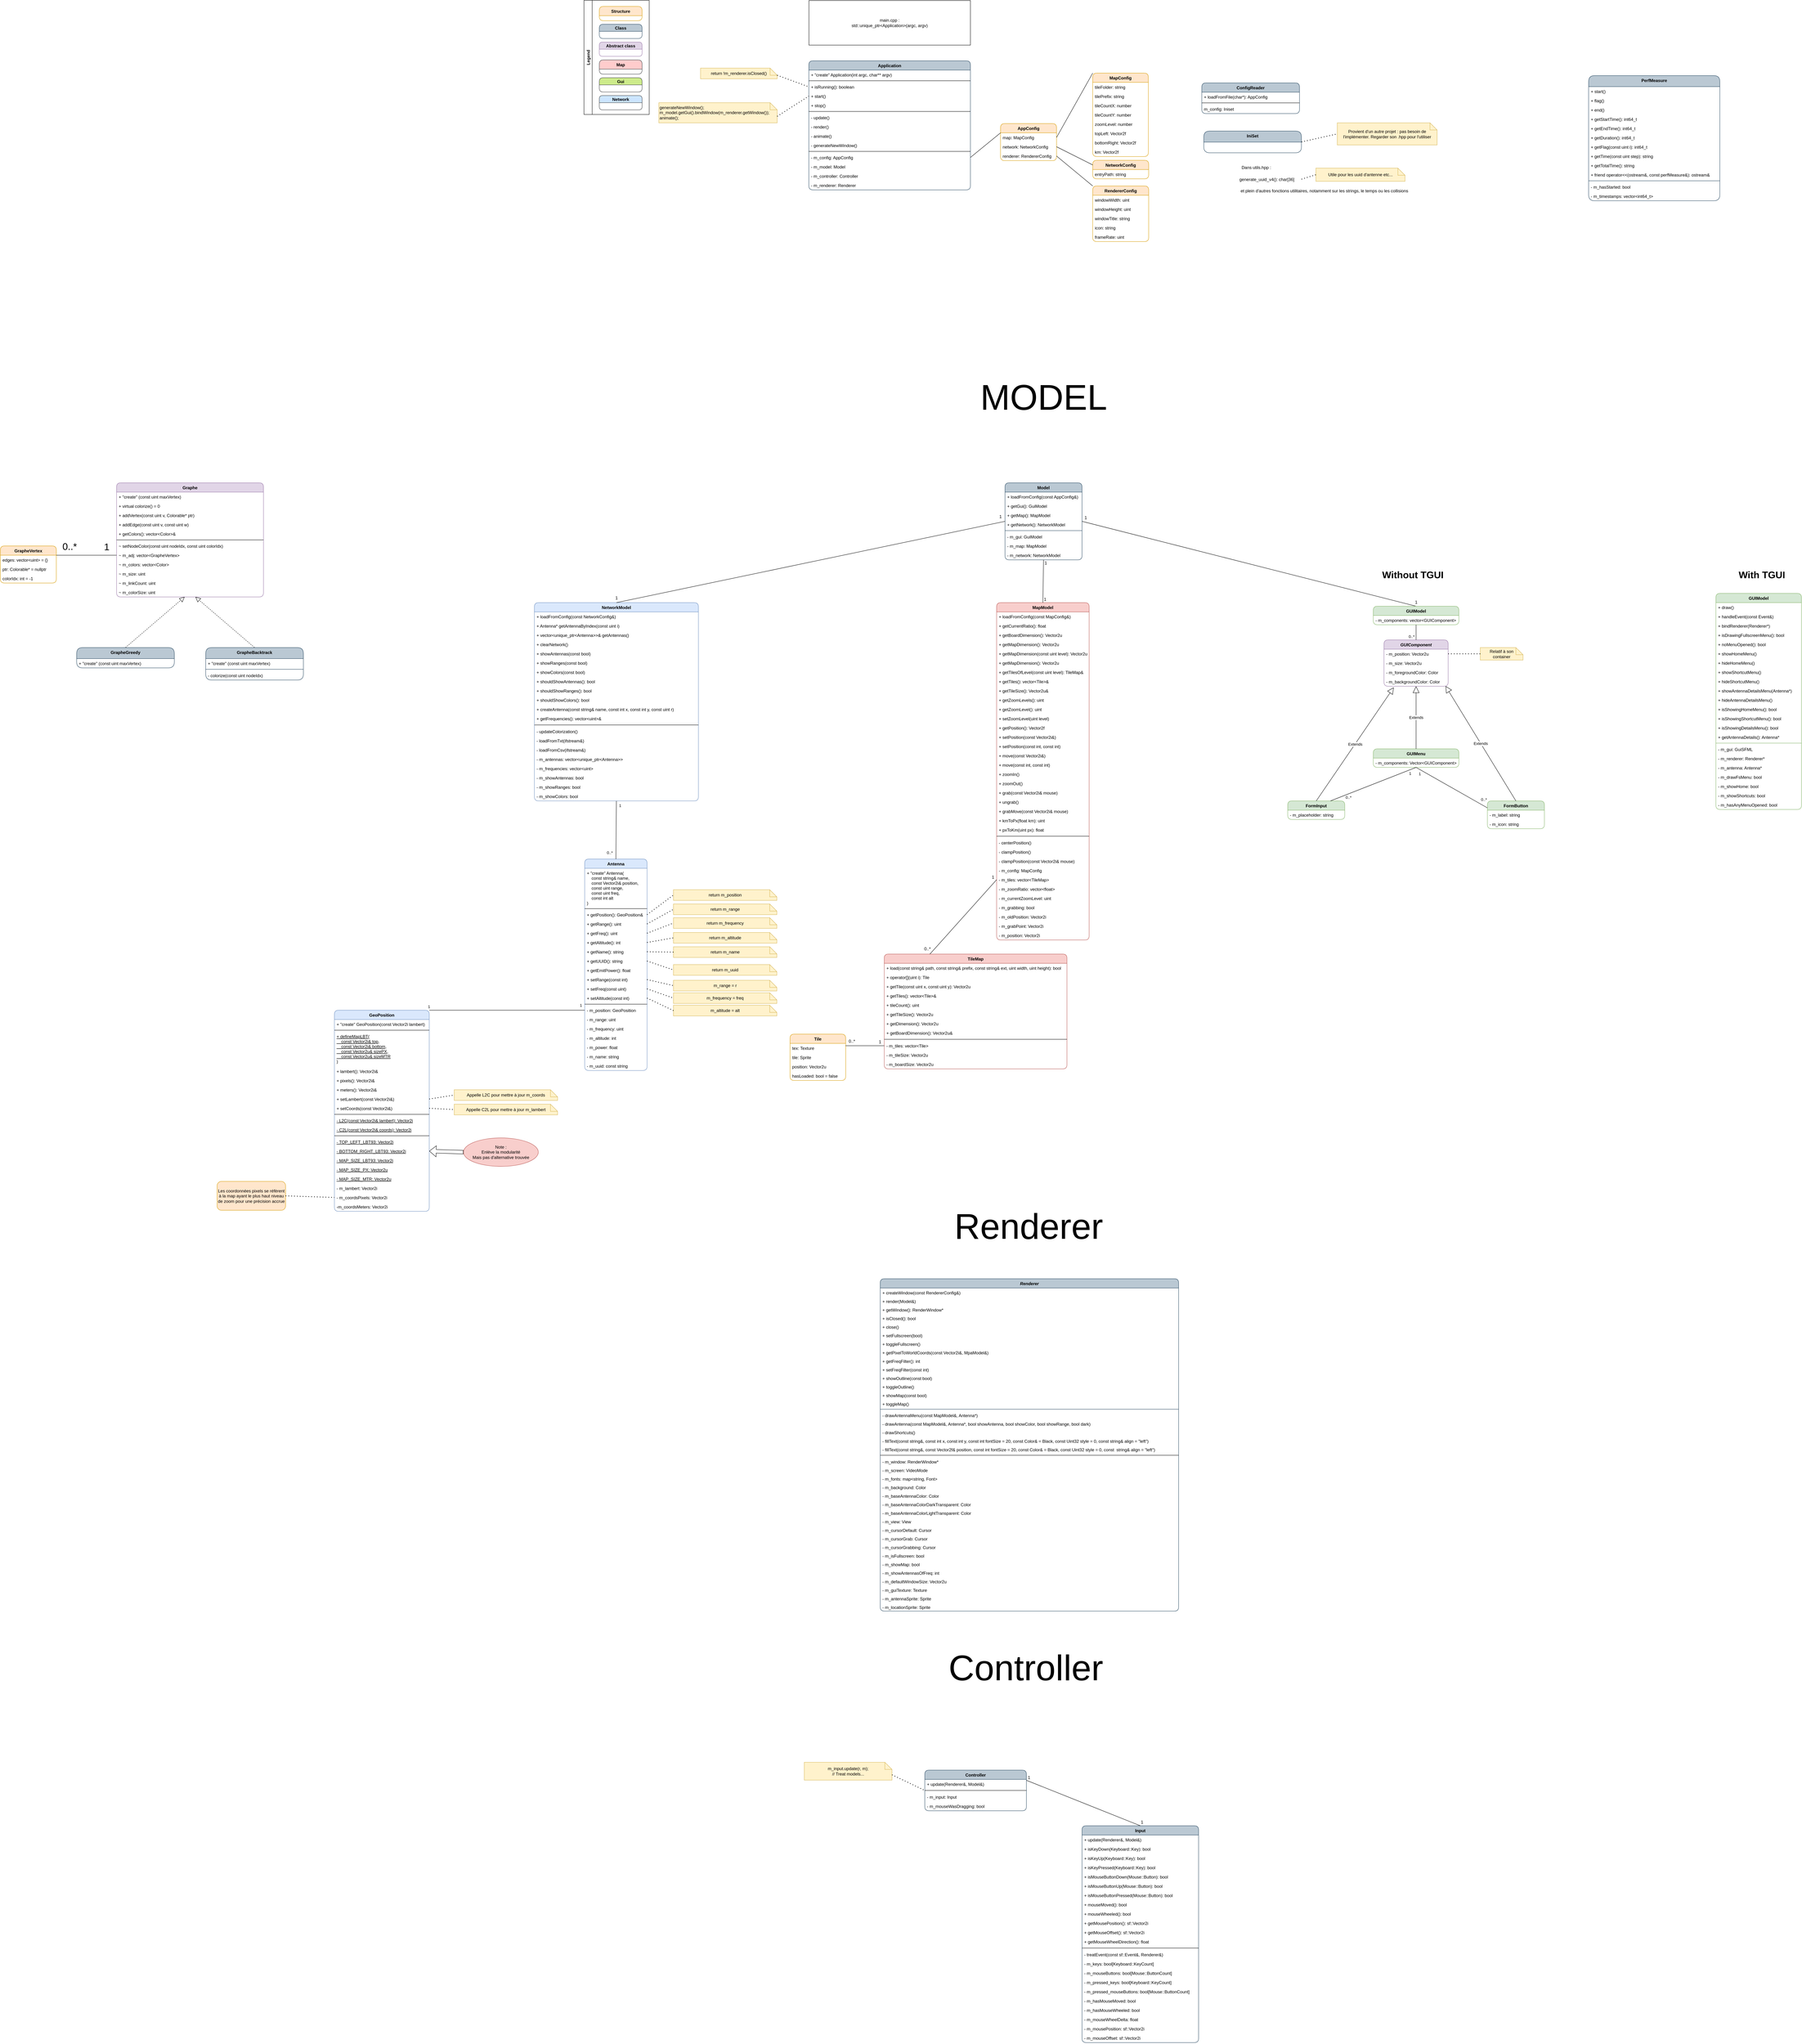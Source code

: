 <?xml version="1.0" encoding="UTF-8"?>
<mxfile version="20.8.3" type="google"><diagram id="h33gZPxTx0EwLOjENoiA" name="Page-1"><mxGraphModel dx="8760" dy="7027" grid="0" gridSize="10" guides="1" tooltips="1" connect="1" arrows="1" fold="1" page="0" pageScale="1" pageWidth="827" pageHeight="1169" math="0" shadow="0"><root><mxCell id="0"/><mxCell id="1" parent="0"/><mxCell id="TSYbxTNZyL8DneEbLYoS-1" value="ConfigReader" style="swimlane;fontStyle=1;align=center;verticalAlign=top;childLayout=stackLayout;horizontal=1;startSize=26;horizontalStack=0;resizeParent=1;resizeParentMax=0;resizeLast=0;collapsible=1;marginBottom=0;rounded=1;fillColor=#bac8d3;strokeColor=#23445d;" parent="1" vertex="1"><mxGeometry x="4219" y="-1417.5" width="274" height="86" as="geometry"/></mxCell><mxCell id="TSYbxTNZyL8DneEbLYoS-4" value="+ loadFromFile(char*): AppConfig" style="text;strokeColor=none;fillColor=none;align=left;verticalAlign=top;spacingLeft=4;spacingRight=4;overflow=hidden;rotatable=0;points=[[0,0.5],[1,0.5]];portConstraint=eastwest;rounded=1;" parent="TSYbxTNZyL8DneEbLYoS-1" vertex="1"><mxGeometry y="26" width="274" height="26" as="geometry"/></mxCell><mxCell id="TSYbxTNZyL8DneEbLYoS-3" value="" style="line;strokeWidth=1;fillColor=none;align=left;verticalAlign=middle;spacingTop=-1;spacingLeft=3;spacingRight=3;rotatable=0;labelPosition=right;points=[];portConstraint=eastwest;rounded=1;" parent="TSYbxTNZyL8DneEbLYoS-1" vertex="1"><mxGeometry y="52" width="274" height="8" as="geometry"/></mxCell><mxCell id="TSYbxTNZyL8DneEbLYoS-6" value="m_config: Iniset" style="text;strokeColor=none;fillColor=none;align=left;verticalAlign=top;spacingLeft=4;spacingRight=4;overflow=hidden;rotatable=0;points=[[0,0.5],[1,0.5]];portConstraint=eastwest;rounded=1;" parent="TSYbxTNZyL8DneEbLYoS-1" vertex="1"><mxGeometry y="60" width="274" height="26" as="geometry"/></mxCell><mxCell id="TSYbxTNZyL8DneEbLYoS-17" value="MapConfig" style="swimlane;fontStyle=1;align=center;verticalAlign=top;childLayout=stackLayout;horizontal=1;startSize=26;horizontalStack=0;resizeParent=1;resizeParentMax=0;resizeLast=0;collapsible=1;marginBottom=0;rounded=1;fillColor=#ffe6cc;strokeColor=#d79b00;" parent="1" vertex="1"><mxGeometry x="3913" y="-1445" width="156" height="234" as="geometry"/></mxCell><mxCell id="9iIvoJY-u9XjQIbEFdOw-8" value="tileFolder: string" style="text;strokeColor=none;fillColor=none;align=left;verticalAlign=top;spacingLeft=4;spacingRight=4;overflow=hidden;rotatable=0;points=[[0,0.5],[1,0.5]];portConstraint=eastwest;" parent="TSYbxTNZyL8DneEbLYoS-17" vertex="1"><mxGeometry y="26" width="156" height="26" as="geometry"/></mxCell><mxCell id="9iIvoJY-u9XjQIbEFdOw-5" value="tilePrefix: string" style="text;strokeColor=none;fillColor=none;align=left;verticalAlign=top;spacingLeft=4;spacingRight=4;overflow=hidden;rotatable=0;points=[[0,0.5],[1,0.5]];portConstraint=eastwest;" parent="TSYbxTNZyL8DneEbLYoS-17" vertex="1"><mxGeometry y="52" width="156" height="26" as="geometry"/></mxCell><mxCell id="9iIvoJY-u9XjQIbEFdOw-6" value="tileCountX: number" style="text;strokeColor=none;fillColor=none;align=left;verticalAlign=top;spacingLeft=4;spacingRight=4;overflow=hidden;rotatable=0;points=[[0,0.5],[1,0.5]];portConstraint=eastwest;" parent="TSYbxTNZyL8DneEbLYoS-17" vertex="1"><mxGeometry y="78" width="156" height="26" as="geometry"/></mxCell><mxCell id="9iIvoJY-u9XjQIbEFdOw-7" value="tileCountY: number" style="text;strokeColor=none;fillColor=none;align=left;verticalAlign=top;spacingLeft=4;spacingRight=4;overflow=hidden;rotatable=0;points=[[0,0.5],[1,0.5]];portConstraint=eastwest;" parent="TSYbxTNZyL8DneEbLYoS-17" vertex="1"><mxGeometry y="104" width="156" height="26" as="geometry"/></mxCell><mxCell id="9iIvoJY-u9XjQIbEFdOw-9" value="zoomLevel: number" style="text;strokeColor=none;fillColor=none;align=left;verticalAlign=top;spacingLeft=4;spacingRight=4;overflow=hidden;rotatable=0;points=[[0,0.5],[1,0.5]];portConstraint=eastwest;" parent="TSYbxTNZyL8DneEbLYoS-17" vertex="1"><mxGeometry y="130" width="156" height="26" as="geometry"/></mxCell><mxCell id="oZr7E9_A1c-fjEZvbT71-4" value="topLeft: Vector2f" style="text;strokeColor=none;fillColor=none;align=left;verticalAlign=top;spacingLeft=4;spacingRight=4;overflow=hidden;rotatable=0;points=[[0,0.5],[1,0.5]];portConstraint=eastwest;" parent="TSYbxTNZyL8DneEbLYoS-17" vertex="1"><mxGeometry y="156" width="156" height="26" as="geometry"/></mxCell><mxCell id="oZr7E9_A1c-fjEZvbT71-3" value="bottomRight: Vector2f" style="text;strokeColor=none;fillColor=none;align=left;verticalAlign=top;spacingLeft=4;spacingRight=4;overflow=hidden;rotatable=0;points=[[0,0.5],[1,0.5]];portConstraint=eastwest;" parent="TSYbxTNZyL8DneEbLYoS-17" vertex="1"><mxGeometry y="182" width="156" height="26" as="geometry"/></mxCell><mxCell id="rKRRkuH9Z26Si-f7NVdK-1" value="km: Vector2f" style="text;strokeColor=none;fillColor=none;align=left;verticalAlign=top;spacingLeft=4;spacingRight=4;overflow=hidden;rotatable=0;points=[[0,0.5],[1,0.5]];portConstraint=eastwest;" vertex="1" parent="TSYbxTNZyL8DneEbLYoS-17"><mxGeometry y="208" width="156" height="26" as="geometry"/></mxCell><mxCell id="TSYbxTNZyL8DneEbLYoS-22" value="NetworkConfig" style="swimlane;fontStyle=1;align=center;verticalAlign=top;childLayout=stackLayout;horizontal=1;startSize=26;horizontalStack=0;resizeParent=1;resizeParentMax=0;resizeLast=0;collapsible=1;marginBottom=0;rounded=1;fillColor=#ffe6cc;strokeColor=#d79b00;" parent="1" vertex="1"><mxGeometry x="3913" y="-1200.5" width="157" height="52" as="geometry"/></mxCell><mxCell id="9iIvoJY-u9XjQIbEFdOw-4" value="entryPath: string" style="text;strokeColor=none;fillColor=none;align=left;verticalAlign=top;spacingLeft=4;spacingRight=4;overflow=hidden;rotatable=0;points=[[0,0.5],[1,0.5]];portConstraint=eastwest;" parent="TSYbxTNZyL8DneEbLYoS-22" vertex="1"><mxGeometry y="26" width="157" height="26" as="geometry"/></mxCell><mxCell id="TSYbxTNZyL8DneEbLYoS-29" value="generate_uuid_v4(): char[36]" style="text;strokeColor=none;fillColor=none;align=left;verticalAlign=top;spacingLeft=4;spacingRight=4;overflow=hidden;rotatable=0;points=[[0,0.5],[1,0.5]];portConstraint=eastwest;rounded=1;" parent="1" vertex="1"><mxGeometry x="4318.5" y="-1160.5" width="180" height="26" as="geometry"/></mxCell><mxCell id="TSYbxTNZyL8DneEbLYoS-30" value="IniSet" style="swimlane;fontStyle=1;align=center;verticalAlign=top;childLayout=stackLayout;horizontal=1;startSize=31;horizontalStack=0;resizeParent=1;resizeParentMax=0;resizeLast=0;collapsible=1;marginBottom=0;arcSize=18;rounded=1;fillColor=#bac8d3;strokeColor=#23445d;" parent="1" vertex="1"><mxGeometry x="4224.5" y="-1282.5" width="274" height="61" as="geometry"><mxRectangle x="3515.5" y="-521" width="70" height="31" as="alternateBounds"/></mxGeometry></mxCell><mxCell id="GvnklGf9vJ4Ipjm0uwVd-6" value="Application" style="swimlane;fontStyle=1;align=center;verticalAlign=top;childLayout=stackLayout;horizontal=1;startSize=26;horizontalStack=0;resizeParent=1;resizeParentMax=0;resizeLast=0;collapsible=1;marginBottom=0;rounded=1;fillColor=#bac8d3;strokeColor=#23445d;" parent="1" vertex="1"><mxGeometry x="3116.7" y="-1479.5" width="453.3" height="362" as="geometry"/></mxCell><mxCell id="GvnklGf9vJ4Ipjm0uwVd-65" value="+ &quot;create&quot; Application(int argc, char** argv)" style="text;strokeColor=none;fillColor=none;align=left;verticalAlign=top;spacingLeft=4;spacingRight=4;overflow=hidden;rotatable=0;points=[[0,0.5],[1,0.5]];portConstraint=eastwest;rounded=1;" parent="GvnklGf9vJ4Ipjm0uwVd-6" vertex="1"><mxGeometry y="26" width="453.3" height="26" as="geometry"/></mxCell><mxCell id="GvnklGf9vJ4Ipjm0uwVd-8" value="" style="line;strokeWidth=1;fillColor=none;align=left;verticalAlign=middle;spacingTop=-1;spacingLeft=3;spacingRight=3;rotatable=0;labelPosition=right;points=[];portConstraint=eastwest;rounded=1;" parent="GvnklGf9vJ4Ipjm0uwVd-6" vertex="1"><mxGeometry y="52" width="453.3" height="8" as="geometry"/></mxCell><mxCell id="GvnklGf9vJ4Ipjm0uwVd-64" value="+ isRunning(): boolean" style="text;strokeColor=none;fillColor=none;align=left;verticalAlign=top;spacingLeft=4;spacingRight=4;overflow=hidden;rotatable=0;points=[[0,0.5],[1,0.5]];portConstraint=eastwest;rounded=1;" parent="GvnklGf9vJ4Ipjm0uwVd-6" vertex="1"><mxGeometry y="60" width="453.3" height="26" as="geometry"/></mxCell><mxCell id="GvnklGf9vJ4Ipjm0uwVd-63" value="+ start()" style="text;strokeColor=none;fillColor=none;align=left;verticalAlign=top;spacingLeft=4;spacingRight=4;overflow=hidden;rotatable=0;points=[[0,0.5],[1,0.5]];portConstraint=eastwest;rounded=1;" parent="GvnklGf9vJ4Ipjm0uwVd-6" vertex="1"><mxGeometry y="86" width="453.3" height="26" as="geometry"/></mxCell><mxCell id="RwleWiQY7oYtYVflY9h8-25" value="+ stop()" style="text;strokeColor=none;fillColor=none;align=left;verticalAlign=top;spacingLeft=4;spacingRight=4;overflow=hidden;rotatable=0;points=[[0,0.5],[1,0.5]];portConstraint=eastwest;rounded=1;" parent="GvnklGf9vJ4Ipjm0uwVd-6" vertex="1"><mxGeometry y="112" width="453.3" height="26" as="geometry"/></mxCell><mxCell id="RwleWiQY7oYtYVflY9h8-20" style="line;strokeWidth=1;fillColor=none;align=left;verticalAlign=middle;spacingTop=-1;spacingLeft=3;spacingRight=3;rotatable=0;labelPosition=right;points=[];portConstraint=eastwest;rounded=1;" parent="GvnklGf9vJ4Ipjm0uwVd-6" vertex="1"><mxGeometry y="138" width="453.3" height="8" as="geometry"/></mxCell><mxCell id="RwleWiQY7oYtYVflY9h8-24" value="- update()" style="text;strokeColor=none;fillColor=none;align=left;verticalAlign=top;spacingLeft=4;spacingRight=4;overflow=hidden;rotatable=0;points=[[0,0.5],[1,0.5]];portConstraint=eastwest;rounded=1;" parent="GvnklGf9vJ4Ipjm0uwVd-6" vertex="1"><mxGeometry y="146" width="453.3" height="26" as="geometry"/></mxCell><mxCell id="GvnklGf9vJ4Ipjm0uwVd-7" value="- render()" style="text;strokeColor=none;fillColor=none;align=left;verticalAlign=top;spacingLeft=4;spacingRight=4;overflow=hidden;rotatable=0;points=[[0,0.5],[1,0.5]];portConstraint=eastwest;rounded=1;" parent="GvnklGf9vJ4Ipjm0uwVd-6" vertex="1"><mxGeometry y="172" width="453.3" height="26" as="geometry"/></mxCell><mxCell id="RwleWiQY7oYtYVflY9h8-21" value="- animate()" style="text;strokeColor=none;fillColor=none;align=left;verticalAlign=top;spacingLeft=4;spacingRight=4;overflow=hidden;rotatable=0;points=[[0,0.5],[1,0.5]];portConstraint=eastwest;rounded=1;" parent="GvnklGf9vJ4Ipjm0uwVd-6" vertex="1"><mxGeometry y="198" width="453.3" height="26" as="geometry"/></mxCell><mxCell id="RtujLf90UbvMOMTn-6aw-2" value="- generateNewWindow()" style="text;strokeColor=none;fillColor=none;align=left;verticalAlign=top;spacingLeft=4;spacingRight=4;overflow=hidden;rotatable=0;points=[[0,0.5],[1,0.5]];portConstraint=eastwest;rounded=1;" parent="GvnklGf9vJ4Ipjm0uwVd-6" vertex="1"><mxGeometry y="224" width="453.3" height="26" as="geometry"/></mxCell><mxCell id="GvnklGf9vJ4Ipjm0uwVd-70" style="line;strokeWidth=1;fillColor=none;align=left;verticalAlign=middle;spacingTop=-1;spacingLeft=3;spacingRight=3;rotatable=0;labelPosition=right;points=[];portConstraint=eastwest;rounded=1;" parent="GvnklGf9vJ4Ipjm0uwVd-6" vertex="1"><mxGeometry y="250" width="453.3" height="8" as="geometry"/></mxCell><mxCell id="Z0qJVCPATH91X7m6nPs5-1" value="- m_config: AppConfig" style="text;strokeColor=none;fillColor=none;align=left;verticalAlign=top;spacingLeft=4;spacingRight=4;overflow=hidden;rotatable=0;points=[[0,0.5],[1,0.5]];portConstraint=eastwest;rounded=1;" parent="GvnklGf9vJ4Ipjm0uwVd-6" vertex="1"><mxGeometry y="258" width="453.3" height="26" as="geometry"/></mxCell><mxCell id="GvnklGf9vJ4Ipjm0uwVd-186" value="- m_model: Model" style="text;strokeColor=none;fillColor=none;align=left;verticalAlign=top;spacingLeft=4;spacingRight=4;overflow=hidden;rotatable=0;points=[[0,0.5],[1,0.5]];portConstraint=eastwest;rounded=1;" parent="GvnklGf9vJ4Ipjm0uwVd-6" vertex="1"><mxGeometry y="284" width="453.3" height="26" as="geometry"/></mxCell><mxCell id="GvnklGf9vJ4Ipjm0uwVd-173" value="- m_controller: Controller" style="text;strokeColor=none;fillColor=none;align=left;verticalAlign=top;spacingLeft=4;spacingRight=4;overflow=hidden;rotatable=0;points=[[0,0.5],[1,0.5]];portConstraint=eastwest;rounded=1;" parent="GvnklGf9vJ4Ipjm0uwVd-6" vertex="1"><mxGeometry y="310" width="453.3" height="26" as="geometry"/></mxCell><mxCell id="GvnklGf9vJ4Ipjm0uwVd-185" value="- m_renderer: Renderer" style="text;strokeColor=none;fillColor=none;align=left;verticalAlign=top;spacingLeft=4;spacingRight=4;overflow=hidden;rotatable=0;points=[[0,0.5],[1,0.5]];portConstraint=eastwest;rounded=1;" parent="GvnklGf9vJ4Ipjm0uwVd-6" vertex="1"><mxGeometry y="336" width="453.3" height="26" as="geometry"/></mxCell><mxCell id="GvnklGf9vJ4Ipjm0uwVd-2" value="Renderer" style="swimlane;fontStyle=3;align=center;verticalAlign=top;childLayout=stackLayout;horizontal=1;startSize=26;horizontalStack=0;resizeParent=1;resizeParentMax=0;resizeLast=0;collapsible=1;marginBottom=0;rounded=1;fillColor=#bac8d3;strokeColor=#23445d;" parent="1" vertex="1"><mxGeometry x="3317" y="1936" width="837" height="932" as="geometry"/></mxCell><mxCell id="Z0qJVCPATH91X7m6nPs5-9" value="+ createWindow(const RendererConfig&amp;)" style="text;strokeColor=none;fillColor=none;align=left;verticalAlign=top;spacingLeft=4;spacingRight=4;overflow=hidden;rotatable=0;points=[[0,0.5],[1,0.5]];portConstraint=eastwest;rounded=1;fontStyle=0" parent="GvnklGf9vJ4Ipjm0uwVd-2" vertex="1"><mxGeometry y="26" width="837" height="24" as="geometry"/></mxCell><mxCell id="Z0qJVCPATH91X7m6nPs5-8" value="+ render(Model&amp;)" style="text;strokeColor=none;fillColor=none;align=left;verticalAlign=top;spacingLeft=4;spacingRight=4;overflow=hidden;rotatable=0;points=[[0,0.5],[1,0.5]];portConstraint=eastwest;rounded=1;fontStyle=0" parent="GvnklGf9vJ4Ipjm0uwVd-2" vertex="1"><mxGeometry y="50" width="837" height="24" as="geometry"/></mxCell><mxCell id="Z0qJVCPATH91X7m6nPs5-10" value="+ getWindow(): RenderWindow*" style="text;strokeColor=none;fillColor=none;align=left;verticalAlign=top;spacingLeft=4;spacingRight=4;overflow=hidden;rotatable=0;points=[[0,0.5],[1,0.5]];portConstraint=eastwest;rounded=1;fontStyle=0" parent="GvnklGf9vJ4Ipjm0uwVd-2" vertex="1"><mxGeometry y="74" width="837" height="24" as="geometry"/></mxCell><mxCell id="Z0qJVCPATH91X7m6nPs5-11" value="+ isClosed(): bool" style="text;strokeColor=none;fillColor=none;align=left;verticalAlign=top;spacingLeft=4;spacingRight=4;overflow=hidden;rotatable=0;points=[[0,0.5],[1,0.5]];portConstraint=eastwest;rounded=1;fontStyle=0" parent="GvnklGf9vJ4Ipjm0uwVd-2" vertex="1"><mxGeometry y="98" width="837" height="24" as="geometry"/></mxCell><mxCell id="Z0qJVCPATH91X7m6nPs5-14" value="+ close()" style="text;strokeColor=none;fillColor=none;align=left;verticalAlign=top;spacingLeft=4;spacingRight=4;overflow=hidden;rotatable=0;points=[[0,0.5],[1,0.5]];portConstraint=eastwest;rounded=1;fontStyle=0" parent="GvnklGf9vJ4Ipjm0uwVd-2" vertex="1"><mxGeometry y="122" width="837" height="24" as="geometry"/></mxCell><mxCell id="Z0qJVCPATH91X7m6nPs5-13" value="+ setFullscreen(bool)" style="text;strokeColor=none;fillColor=none;align=left;verticalAlign=top;spacingLeft=4;spacingRight=4;overflow=hidden;rotatable=0;points=[[0,0.5],[1,0.5]];portConstraint=eastwest;rounded=1;fontStyle=0" parent="GvnklGf9vJ4Ipjm0uwVd-2" vertex="1"><mxGeometry y="146" width="837" height="24" as="geometry"/></mxCell><mxCell id="Z0qJVCPATH91X7m6nPs5-12" value="+ toggleFullscreen()" style="text;strokeColor=none;fillColor=none;align=left;verticalAlign=top;spacingLeft=4;spacingRight=4;overflow=hidden;rotatable=0;points=[[0,0.5],[1,0.5]];portConstraint=eastwest;rounded=1;fontStyle=0" parent="GvnklGf9vJ4Ipjm0uwVd-2" vertex="1"><mxGeometry y="170" width="837" height="24" as="geometry"/></mxCell><mxCell id="rKRRkuH9Z26Si-f7NVdK-15" value="+ getPixelToWorldCoords(const Vector2i&amp;, MpaModel&amp;)" style="text;strokeColor=none;fillColor=none;align=left;verticalAlign=top;spacingLeft=4;spacingRight=4;overflow=hidden;rotatable=0;points=[[0,0.5],[1,0.5]];portConstraint=eastwest;rounded=1;fontStyle=0" vertex="1" parent="GvnklGf9vJ4Ipjm0uwVd-2"><mxGeometry y="194" width="837" height="24" as="geometry"/></mxCell><mxCell id="rKRRkuH9Z26Si-f7NVdK-13" value="+ getFreqFilter(): int" style="text;strokeColor=none;fillColor=none;align=left;verticalAlign=top;spacingLeft=4;spacingRight=4;overflow=hidden;rotatable=0;points=[[0,0.5],[1,0.5]];portConstraint=eastwest;rounded=1;fontStyle=0" vertex="1" parent="GvnklGf9vJ4Ipjm0uwVd-2"><mxGeometry y="218" width="837" height="24" as="geometry"/></mxCell><mxCell id="rKRRkuH9Z26Si-f7NVdK-12" value="+ setFreqFilter(const int)" style="text;strokeColor=none;fillColor=none;align=left;verticalAlign=top;spacingLeft=4;spacingRight=4;overflow=hidden;rotatable=0;points=[[0,0.5],[1,0.5]];portConstraint=eastwest;rounded=1;fontStyle=0" vertex="1" parent="GvnklGf9vJ4Ipjm0uwVd-2"><mxGeometry y="242" width="837" height="24" as="geometry"/></mxCell><mxCell id="rKRRkuH9Z26Si-f7NVdK-18" value="+ showOutline(const bool)" style="text;strokeColor=none;fillColor=none;align=left;verticalAlign=top;spacingLeft=4;spacingRight=4;overflow=hidden;rotatable=0;points=[[0,0.5],[1,0.5]];portConstraint=eastwest;rounded=1;fontStyle=0" vertex="1" parent="GvnklGf9vJ4Ipjm0uwVd-2"><mxGeometry y="266" width="837" height="24" as="geometry"/></mxCell><mxCell id="rKRRkuH9Z26Si-f7NVdK-17" value="+ toggleOutline()" style="text;strokeColor=none;fillColor=none;align=left;verticalAlign=top;spacingLeft=4;spacingRight=4;overflow=hidden;rotatable=0;points=[[0,0.5],[1,0.5]];portConstraint=eastwest;rounded=1;fontStyle=0" vertex="1" parent="GvnklGf9vJ4Ipjm0uwVd-2"><mxGeometry y="290" width="837" height="24" as="geometry"/></mxCell><mxCell id="rKRRkuH9Z26Si-f7NVdK-16" value="+ showMap(const bool)" style="text;strokeColor=none;fillColor=none;align=left;verticalAlign=top;spacingLeft=4;spacingRight=4;overflow=hidden;rotatable=0;points=[[0,0.5],[1,0.5]];portConstraint=eastwest;rounded=1;fontStyle=0" vertex="1" parent="GvnklGf9vJ4Ipjm0uwVd-2"><mxGeometry y="314" width="837" height="24" as="geometry"/></mxCell><mxCell id="rKRRkuH9Z26Si-f7NVdK-19" value="+ toggleMap()" style="text;strokeColor=none;fillColor=none;align=left;verticalAlign=top;spacingLeft=4;spacingRight=4;overflow=hidden;rotatable=0;points=[[0,0.5],[1,0.5]];portConstraint=eastwest;rounded=1;fontStyle=0" vertex="1" parent="GvnklGf9vJ4Ipjm0uwVd-2"><mxGeometry y="338" width="837" height="24" as="geometry"/></mxCell><mxCell id="rKRRkuH9Z26Si-f7NVdK-20" value="" style="line;strokeWidth=1;fillColor=none;align=left;verticalAlign=middle;spacingTop=-1;spacingLeft=3;spacingRight=3;rotatable=0;labelPosition=right;points=[];portConstraint=eastwest;strokeColor=inherit;" vertex="1" parent="GvnklGf9vJ4Ipjm0uwVd-2"><mxGeometry y="362" width="837" height="8" as="geometry"/></mxCell><mxCell id="rKRRkuH9Z26Si-f7NVdK-14" value="- drawAntennaMenu(const MapModel&amp;, Antenna*)" style="text;strokeColor=none;fillColor=none;align=left;verticalAlign=top;spacingLeft=4;spacingRight=4;overflow=hidden;rotatable=0;points=[[0,0.5],[1,0.5]];portConstraint=eastwest;rounded=1;fontStyle=0" vertex="1" parent="GvnklGf9vJ4Ipjm0uwVd-2"><mxGeometry y="370" width="837" height="24" as="geometry"/></mxCell><mxCell id="rKRRkuH9Z26Si-f7NVdK-25" value="- drawAntenna(const MapModel&amp;, Antenna*, bool showAntenna, bool showColor, bool showRange, bool dark)" style="text;strokeColor=none;fillColor=none;align=left;verticalAlign=top;spacingLeft=4;spacingRight=4;overflow=hidden;rotatable=0;points=[[0,0.5],[1,0.5]];portConstraint=eastwest;rounded=1;fontStyle=0" vertex="1" parent="GvnklGf9vJ4Ipjm0uwVd-2"><mxGeometry y="394" width="837" height="24" as="geometry"/></mxCell><mxCell id="rKRRkuH9Z26Si-f7NVdK-24" value="- drawShortcuts()" style="text;strokeColor=none;fillColor=none;align=left;verticalAlign=top;spacingLeft=4;spacingRight=4;overflow=hidden;rotatable=0;points=[[0,0.5],[1,0.5]];portConstraint=eastwest;rounded=1;fontStyle=0" vertex="1" parent="GvnklGf9vJ4Ipjm0uwVd-2"><mxGeometry y="418" width="837" height="24" as="geometry"/></mxCell><mxCell id="rKRRkuH9Z26Si-f7NVdK-23" value="- fillText(const string&amp;, const int x, const int y, const int fontSize = 20, const Color&amp; = Black, const Uint32 style = 0, const string&amp; align = &quot;left&quot;)" style="text;strokeColor=none;fillColor=none;align=left;verticalAlign=top;spacingLeft=4;spacingRight=4;overflow=hidden;rotatable=0;points=[[0,0.5],[1,0.5]];portConstraint=eastwest;rounded=1;fontStyle=0" vertex="1" parent="GvnklGf9vJ4Ipjm0uwVd-2"><mxGeometry y="442" width="837" height="24" as="geometry"/></mxCell><mxCell id="rKRRkuH9Z26Si-f7NVdK-22" value="- fillText(const string&amp;, const Vector2f&amp; position, const int fontSize = 20, const Color&amp; = Black, const Uint32 style = 0, const  string&amp; align = &quot;left&quot;)" style="text;strokeColor=none;fillColor=none;align=left;verticalAlign=top;spacingLeft=4;spacingRight=4;overflow=hidden;rotatable=0;points=[[0,0.5],[1,0.5]];portConstraint=eastwest;rounded=1;fontStyle=0" vertex="1" parent="GvnklGf9vJ4Ipjm0uwVd-2"><mxGeometry y="466" width="837" height="24" as="geometry"/></mxCell><mxCell id="Z0qJVCPATH91X7m6nPs5-3" value="" style="line;strokeWidth=1;rotatable=0;dashed=0;labelPosition=right;align=left;verticalAlign=middle;spacingTop=0;spacingLeft=6;points=[];portConstraint=eastwest;" parent="GvnklGf9vJ4Ipjm0uwVd-2" vertex="1"><mxGeometry y="490" width="837" height="10" as="geometry"/></mxCell><mxCell id="Z0qJVCPATH91X7m6nPs5-2" value="- m_window: RenderWindow*" style="text;strokeColor=none;fillColor=none;align=left;verticalAlign=top;spacingLeft=4;spacingRight=4;overflow=hidden;rotatable=0;points=[[0,0.5],[1,0.5]];portConstraint=eastwest;rounded=1;fontStyle=0" parent="GvnklGf9vJ4Ipjm0uwVd-2" vertex="1"><mxGeometry y="500" width="837" height="24" as="geometry"/></mxCell><mxCell id="Z0qJVCPATH91X7m6nPs5-4" value="- m_screen: VideoMode" style="text;strokeColor=none;fillColor=none;align=left;verticalAlign=top;spacingLeft=4;spacingRight=4;overflow=hidden;rotatable=0;points=[[0,0.5],[1,0.5]];portConstraint=eastwest;rounded=1;fontStyle=0" parent="GvnklGf9vJ4Ipjm0uwVd-2" vertex="1"><mxGeometry y="524" width="837" height="24" as="geometry"/></mxCell><mxCell id="Z0qJVCPATH91X7m6nPs5-5" value="- m_fonts: map&lt;string, Font&gt;" style="text;strokeColor=none;fillColor=none;align=left;verticalAlign=top;spacingLeft=4;spacingRight=4;overflow=hidden;rotatable=0;points=[[0,0.5],[1,0.5]];portConstraint=eastwest;rounded=1;fontStyle=0" parent="GvnklGf9vJ4Ipjm0uwVd-2" vertex="1"><mxGeometry y="548" width="837" height="24" as="geometry"/></mxCell><mxCell id="Z0qJVCPATH91X7m6nPs5-6" value="- m_background: Color" style="text;strokeColor=none;fillColor=none;align=left;verticalAlign=top;spacingLeft=4;spacingRight=4;overflow=hidden;rotatable=0;points=[[0,0.5],[1,0.5]];portConstraint=eastwest;rounded=1;fontStyle=0" parent="GvnklGf9vJ4Ipjm0uwVd-2" vertex="1"><mxGeometry y="572" width="837" height="24" as="geometry"/></mxCell><mxCell id="rKRRkuH9Z26Si-f7NVdK-28" value="- m_baseAntennaColor: Color" style="text;strokeColor=none;fillColor=none;align=left;verticalAlign=top;spacingLeft=4;spacingRight=4;overflow=hidden;rotatable=0;points=[[0,0.5],[1,0.5]];portConstraint=eastwest;rounded=1;fontStyle=0" vertex="1" parent="GvnklGf9vJ4Ipjm0uwVd-2"><mxGeometry y="596" width="837" height="24" as="geometry"/></mxCell><mxCell id="rKRRkuH9Z26Si-f7NVdK-27" value="- m_baseAntennaColorDarkTransparent: Color" style="text;strokeColor=none;fillColor=none;align=left;verticalAlign=top;spacingLeft=4;spacingRight=4;overflow=hidden;rotatable=0;points=[[0,0.5],[1,0.5]];portConstraint=eastwest;rounded=1;fontStyle=0" vertex="1" parent="GvnklGf9vJ4Ipjm0uwVd-2"><mxGeometry y="620" width="837" height="24" as="geometry"/></mxCell><mxCell id="rKRRkuH9Z26Si-f7NVdK-26" value="- m_baseAntennaColorLightTransparent: Color" style="text;strokeColor=none;fillColor=none;align=left;verticalAlign=top;spacingLeft=4;spacingRight=4;overflow=hidden;rotatable=0;points=[[0,0.5],[1,0.5]];portConstraint=eastwest;rounded=1;fontStyle=0" vertex="1" parent="GvnklGf9vJ4Ipjm0uwVd-2"><mxGeometry y="644" width="837" height="24" as="geometry"/></mxCell><mxCell id="Z0qJVCPATH91X7m6nPs5-7" value="- m_view: View" style="text;strokeColor=none;fillColor=none;align=left;verticalAlign=top;spacingLeft=4;spacingRight=4;overflow=hidden;rotatable=0;points=[[0,0.5],[1,0.5]];portConstraint=eastwest;rounded=1;fontStyle=0" parent="GvnklGf9vJ4Ipjm0uwVd-2" vertex="1"><mxGeometry y="668" width="837" height="24" as="geometry"/></mxCell><mxCell id="ULY2SczajI-pj7yH8Ruj-42" value="- m_cursorDefault: Cursor" style="text;strokeColor=none;fillColor=none;align=left;verticalAlign=top;spacingLeft=4;spacingRight=4;overflow=hidden;rotatable=0;points=[[0,0.5],[1,0.5]];portConstraint=eastwest;rounded=1;fontStyle=0" parent="GvnklGf9vJ4Ipjm0uwVd-2" vertex="1"><mxGeometry y="692" width="837" height="24" as="geometry"/></mxCell><mxCell id="ULY2SczajI-pj7yH8Ruj-41" value="- m_cursorGrab: Cursor" style="text;strokeColor=none;fillColor=none;align=left;verticalAlign=top;spacingLeft=4;spacingRight=4;overflow=hidden;rotatable=0;points=[[0,0.5],[1,0.5]];portConstraint=eastwest;rounded=1;fontStyle=0" parent="GvnklGf9vJ4Ipjm0uwVd-2" vertex="1"><mxGeometry y="716" width="837" height="24" as="geometry"/></mxCell><mxCell id="ULY2SczajI-pj7yH8Ruj-40" value="- m_cursorGrabbing: Cursor" style="text;strokeColor=none;fillColor=none;align=left;verticalAlign=top;spacingLeft=4;spacingRight=4;overflow=hidden;rotatable=0;points=[[0,0.5],[1,0.5]];portConstraint=eastwest;rounded=1;fontStyle=0" parent="GvnklGf9vJ4Ipjm0uwVd-2" vertex="1"><mxGeometry y="740" width="837" height="24" as="geometry"/></mxCell><mxCell id="ULY2SczajI-pj7yH8Ruj-46" value="- m_isFullscreen: bool" style="text;strokeColor=none;fillColor=none;align=left;verticalAlign=top;spacingLeft=4;spacingRight=4;overflow=hidden;rotatable=0;points=[[0,0.5],[1,0.5]];portConstraint=eastwest;rounded=1;fontStyle=0" parent="GvnklGf9vJ4Ipjm0uwVd-2" vertex="1"><mxGeometry y="764" width="837" height="24" as="geometry"/></mxCell><mxCell id="rKRRkuH9Z26Si-f7NVdK-36" value="- m_showMap: bool" style="text;strokeColor=none;fillColor=none;align=left;verticalAlign=top;spacingLeft=4;spacingRight=4;overflow=hidden;rotatable=0;points=[[0,0.5],[1,0.5]];portConstraint=eastwest;rounded=1;fontStyle=0" vertex="1" parent="GvnklGf9vJ4Ipjm0uwVd-2"><mxGeometry y="788" width="837" height="24" as="geometry"/></mxCell><mxCell id="rKRRkuH9Z26Si-f7NVdK-35" value="- m_showAntennasOfFreq: int" style="text;strokeColor=none;fillColor=none;align=left;verticalAlign=top;spacingLeft=4;spacingRight=4;overflow=hidden;rotatable=0;points=[[0,0.5],[1,0.5]];portConstraint=eastwest;rounded=1;fontStyle=0" vertex="1" parent="GvnklGf9vJ4Ipjm0uwVd-2"><mxGeometry y="812" width="837" height="24" as="geometry"/></mxCell><mxCell id="ULY2SczajI-pj7yH8Ruj-45" value="- m_defaultWindowSize: Vector2u" style="text;strokeColor=none;fillColor=none;align=left;verticalAlign=top;spacingLeft=4;spacingRight=4;overflow=hidden;rotatable=0;points=[[0,0.5],[1,0.5]];portConstraint=eastwest;rounded=1;fontStyle=0" parent="GvnklGf9vJ4Ipjm0uwVd-2" vertex="1"><mxGeometry y="836" width="837" height="24" as="geometry"/></mxCell><mxCell id="rKRRkuH9Z26Si-f7NVdK-34" value="- m_guiTexture: Texture" style="text;strokeColor=none;fillColor=none;align=left;verticalAlign=top;spacingLeft=4;spacingRight=4;overflow=hidden;rotatable=0;points=[[0,0.5],[1,0.5]];portConstraint=eastwest;rounded=1;fontStyle=0" vertex="1" parent="GvnklGf9vJ4Ipjm0uwVd-2"><mxGeometry y="860" width="837" height="24" as="geometry"/></mxCell><mxCell id="rKRRkuH9Z26Si-f7NVdK-33" value="- m_antennaSprite: Sprite" style="text;strokeColor=none;fillColor=none;align=left;verticalAlign=top;spacingLeft=4;spacingRight=4;overflow=hidden;rotatable=0;points=[[0,0.5],[1,0.5]];portConstraint=eastwest;rounded=1;fontStyle=0" vertex="1" parent="GvnklGf9vJ4Ipjm0uwVd-2"><mxGeometry y="884" width="837" height="24" as="geometry"/></mxCell><mxCell id="rKRRkuH9Z26Si-f7NVdK-32" value="- m_locationSprite: Sprite" style="text;strokeColor=none;fillColor=none;align=left;verticalAlign=top;spacingLeft=4;spacingRight=4;overflow=hidden;rotatable=0;points=[[0,0.5],[1,0.5]];portConstraint=eastwest;rounded=1;fontStyle=0" vertex="1" parent="GvnklGf9vJ4Ipjm0uwVd-2"><mxGeometry y="908" width="837" height="24" as="geometry"/></mxCell><mxCell id="GvnklGf9vJ4Ipjm0uwVd-25" value="MapModel" style="swimlane;fontStyle=1;align=center;verticalAlign=top;childLayout=stackLayout;horizontal=1;startSize=26;horizontalStack=0;resizeParent=1;resizeParentMax=0;resizeLast=0;collapsible=1;marginBottom=0;rounded=1;fillColor=#f8cecc;strokeColor=#b85450;" parent="1" vertex="1"><mxGeometry x="3643.5" y="40" width="259.5" height="946" as="geometry"/></mxCell><mxCell id="Z0qJVCPATH91X7m6nPs5-43" value="+ loadFromConfig(const MapConfig&amp;)" style="text;strokeColor=none;fillColor=none;align=left;verticalAlign=top;spacingLeft=4;spacingRight=4;overflow=hidden;rotatable=0;points=[[0,0.5],[1,0.5]];portConstraint=eastwest;" parent="GvnklGf9vJ4Ipjm0uwVd-25" vertex="1"><mxGeometry y="26" width="259.5" height="26" as="geometry"/></mxCell><mxCell id="rKRRkuH9Z26Si-f7NVdK-8" value="+ getCurrentRatio(): float" style="text;strokeColor=none;fillColor=none;align=left;verticalAlign=top;spacingLeft=4;spacingRight=4;overflow=hidden;rotatable=0;points=[[0,0.5],[1,0.5]];portConstraint=eastwest;" vertex="1" parent="GvnklGf9vJ4Ipjm0uwVd-25"><mxGeometry y="52" width="259.5" height="26" as="geometry"/></mxCell><mxCell id="Z0qJVCPATH91X7m6nPs5-46" value="+ getBoardDimension(): Vector2u" style="text;strokeColor=none;fillColor=none;align=left;verticalAlign=top;spacingLeft=4;spacingRight=4;overflow=hidden;rotatable=0;points=[[0,0.5],[1,0.5]];portConstraint=eastwest;" parent="GvnklGf9vJ4Ipjm0uwVd-25" vertex="1"><mxGeometry y="78" width="259.5" height="26" as="geometry"/></mxCell><mxCell id="Z0qJVCPATH91X7m6nPs5-45" value="+ getMapDimension(): Vector2u" style="text;strokeColor=none;fillColor=none;align=left;verticalAlign=top;spacingLeft=4;spacingRight=4;overflow=hidden;rotatable=0;points=[[0,0.5],[1,0.5]];portConstraint=eastwest;" parent="GvnklGf9vJ4Ipjm0uwVd-25" vertex="1"><mxGeometry y="104" width="259.5" height="26" as="geometry"/></mxCell><mxCell id="Z0qJVCPATH91X7m6nPs5-44" value="+ getMapDimension(const uint level): Vector2u" style="text;strokeColor=none;fillColor=none;align=left;verticalAlign=top;spacingLeft=4;spacingRight=4;overflow=hidden;rotatable=0;points=[[0,0.5],[1,0.5]];portConstraint=eastwest;" parent="GvnklGf9vJ4Ipjm0uwVd-25" vertex="1"><mxGeometry y="130" width="259.5" height="26" as="geometry"/></mxCell><mxCell id="rKRRkuH9Z26Si-f7NVdK-7" value="+ getMapDimension(): Vector2u" style="text;strokeColor=none;fillColor=none;align=left;verticalAlign=top;spacingLeft=4;spacingRight=4;overflow=hidden;rotatable=0;points=[[0,0.5],[1,0.5]];portConstraint=eastwest;" vertex="1" parent="GvnklGf9vJ4Ipjm0uwVd-25"><mxGeometry y="156" width="259.5" height="26" as="geometry"/></mxCell><mxCell id="Z0qJVCPATH91X7m6nPs5-48" value="+ getTilesOfLevel(const uint level): TileMap&amp;" style="text;strokeColor=none;fillColor=none;align=left;verticalAlign=top;spacingLeft=4;spacingRight=4;overflow=hidden;rotatable=0;points=[[0,0.5],[1,0.5]];portConstraint=eastwest;" parent="GvnklGf9vJ4Ipjm0uwVd-25" vertex="1"><mxGeometry y="182" width="259.5" height="26" as="geometry"/></mxCell><mxCell id="Z0qJVCPATH91X7m6nPs5-53" value="+ getTiles(): vector&lt;Tile&gt;&amp;" style="text;strokeColor=none;fillColor=none;align=left;verticalAlign=top;spacingLeft=4;spacingRight=4;overflow=hidden;rotatable=0;points=[[0,0.5],[1,0.5]];portConstraint=eastwest;" parent="GvnklGf9vJ4Ipjm0uwVd-25" vertex="1"><mxGeometry y="208" width="259.5" height="26" as="geometry"/></mxCell><mxCell id="ULY2SczajI-pj7yH8Ruj-47" value="+ getTileSize(): Vector2u&amp;" style="text;strokeColor=none;fillColor=none;align=left;verticalAlign=top;spacingLeft=4;spacingRight=4;overflow=hidden;rotatable=0;points=[[0,0.5],[1,0.5]];portConstraint=eastwest;" parent="GvnklGf9vJ4Ipjm0uwVd-25" vertex="1"><mxGeometry y="234" width="259.5" height="26" as="geometry"/></mxCell><mxCell id="Z0qJVCPATH91X7m6nPs5-47" value="+ getZoomLevels(): uint" style="text;strokeColor=none;fillColor=none;align=left;verticalAlign=top;spacingLeft=4;spacingRight=4;overflow=hidden;rotatable=0;points=[[0,0.5],[1,0.5]];portConstraint=eastwest;" parent="GvnklGf9vJ4Ipjm0uwVd-25" vertex="1"><mxGeometry y="260" width="259.5" height="26" as="geometry"/></mxCell><mxCell id="Z0qJVCPATH91X7m6nPs5-52" value="+ getZoomLevel(): uint" style="text;strokeColor=none;fillColor=none;align=left;verticalAlign=top;spacingLeft=4;spacingRight=4;overflow=hidden;rotatable=0;points=[[0,0.5],[1,0.5]];portConstraint=eastwest;" parent="GvnklGf9vJ4Ipjm0uwVd-25" vertex="1"><mxGeometry y="286" width="259.5" height="26" as="geometry"/></mxCell><mxCell id="Z0qJVCPATH91X7m6nPs5-51" value="+ setZoomLevel(uint level)" style="text;strokeColor=none;fillColor=none;align=left;verticalAlign=top;spacingLeft=4;spacingRight=4;overflow=hidden;rotatable=0;points=[[0,0.5],[1,0.5]];portConstraint=eastwest;" parent="GvnklGf9vJ4Ipjm0uwVd-25" vertex="1"><mxGeometry y="312" width="259.5" height="26" as="geometry"/></mxCell><mxCell id="Z0qJVCPATH91X7m6nPs5-50" value="+ getPosition(): Vector2f" style="text;strokeColor=none;fillColor=none;align=left;verticalAlign=top;spacingLeft=4;spacingRight=4;overflow=hidden;rotatable=0;points=[[0,0.5],[1,0.5]];portConstraint=eastwest;" parent="GvnklGf9vJ4Ipjm0uwVd-25" vertex="1"><mxGeometry y="338" width="259.5" height="26" as="geometry"/></mxCell><mxCell id="ULY2SczajI-pj7yH8Ruj-55" value="+ setPosition(const Vector2i&amp;)" style="text;strokeColor=none;fillColor=none;align=left;verticalAlign=top;spacingLeft=4;spacingRight=4;overflow=hidden;rotatable=0;points=[[0,0.5],[1,0.5]];portConstraint=eastwest;" parent="GvnklGf9vJ4Ipjm0uwVd-25" vertex="1"><mxGeometry y="364" width="259.5" height="26" as="geometry"/></mxCell><mxCell id="ULY2SczajI-pj7yH8Ruj-54" value="+ setPosition(const int, const int)" style="text;strokeColor=none;fillColor=none;align=left;verticalAlign=top;spacingLeft=4;spacingRight=4;overflow=hidden;rotatable=0;points=[[0,0.5],[1,0.5]];portConstraint=eastwest;" parent="GvnklGf9vJ4Ipjm0uwVd-25" vertex="1"><mxGeometry y="390" width="259.5" height="26" as="geometry"/></mxCell><mxCell id="ULY2SczajI-pj7yH8Ruj-53" value="+ move(const Vector2i&amp;)" style="text;strokeColor=none;fillColor=none;align=left;verticalAlign=top;spacingLeft=4;spacingRight=4;overflow=hidden;rotatable=0;points=[[0,0.5],[1,0.5]];portConstraint=eastwest;" parent="GvnklGf9vJ4Ipjm0uwVd-25" vertex="1"><mxGeometry y="416" width="259.5" height="26" as="geometry"/></mxCell><mxCell id="ULY2SczajI-pj7yH8Ruj-52" value="+ move(const int, const int)" style="text;strokeColor=none;fillColor=none;align=left;verticalAlign=top;spacingLeft=4;spacingRight=4;overflow=hidden;rotatable=0;points=[[0,0.5],[1,0.5]];portConstraint=eastwest;" parent="GvnklGf9vJ4Ipjm0uwVd-25" vertex="1"><mxGeometry y="442" width="259.5" height="26" as="geometry"/></mxCell><mxCell id="ULY2SczajI-pj7yH8Ruj-51" value="+ zoomIn()" style="text;strokeColor=none;fillColor=none;align=left;verticalAlign=top;spacingLeft=4;spacingRight=4;overflow=hidden;rotatable=0;points=[[0,0.5],[1,0.5]];portConstraint=eastwest;" parent="GvnklGf9vJ4Ipjm0uwVd-25" vertex="1"><mxGeometry y="468" width="259.5" height="26" as="geometry"/></mxCell><mxCell id="ULY2SczajI-pj7yH8Ruj-50" value="+ zoomOut()" style="text;strokeColor=none;fillColor=none;align=left;verticalAlign=top;spacingLeft=4;spacingRight=4;overflow=hidden;rotatable=0;points=[[0,0.5],[1,0.5]];portConstraint=eastwest;" parent="GvnklGf9vJ4Ipjm0uwVd-25" vertex="1"><mxGeometry y="494" width="259.5" height="26" as="geometry"/></mxCell><mxCell id="ULY2SczajI-pj7yH8Ruj-49" value="+ grab(const Vector2i&amp; mouse)" style="text;strokeColor=none;fillColor=none;align=left;verticalAlign=top;spacingLeft=4;spacingRight=4;overflow=hidden;rotatable=0;points=[[0,0.5],[1,0.5]];portConstraint=eastwest;" parent="GvnklGf9vJ4Ipjm0uwVd-25" vertex="1"><mxGeometry y="520" width="259.5" height="26" as="geometry"/></mxCell><mxCell id="ULY2SczajI-pj7yH8Ruj-48" value="+ ungrab()" style="text;strokeColor=none;fillColor=none;align=left;verticalAlign=top;spacingLeft=4;spacingRight=4;overflow=hidden;rotatable=0;points=[[0,0.5],[1,0.5]];portConstraint=eastwest;" parent="GvnklGf9vJ4Ipjm0uwVd-25" vertex="1"><mxGeometry y="546" width="259.5" height="26" as="geometry"/></mxCell><mxCell id="ULY2SczajI-pj7yH8Ruj-56" value="+ grabMove(const Vector2i&amp; mouse)" style="text;strokeColor=none;fillColor=none;align=left;verticalAlign=top;spacingLeft=4;spacingRight=4;overflow=hidden;rotatable=0;points=[[0,0.5],[1,0.5]];portConstraint=eastwest;" parent="GvnklGf9vJ4Ipjm0uwVd-25" vertex="1"><mxGeometry y="572" width="259.5" height="26" as="geometry"/></mxCell><mxCell id="rKRRkuH9Z26Si-f7NVdK-10" value="+ kmToPx(float km): uint" style="text;strokeColor=none;fillColor=none;align=left;verticalAlign=top;spacingLeft=4;spacingRight=4;overflow=hidden;rotatable=0;points=[[0,0.5],[1,0.5]];portConstraint=eastwest;" vertex="1" parent="GvnklGf9vJ4Ipjm0uwVd-25"><mxGeometry y="598" width="259.5" height="26" as="geometry"/></mxCell><mxCell id="rKRRkuH9Z26Si-f7NVdK-9" value="+ pxToKm(uint px): float" style="text;strokeColor=none;fillColor=none;align=left;verticalAlign=top;spacingLeft=4;spacingRight=4;overflow=hidden;rotatable=0;points=[[0,0.5],[1,0.5]];portConstraint=eastwest;" vertex="1" parent="GvnklGf9vJ4Ipjm0uwVd-25"><mxGeometry y="624" width="259.5" height="26" as="geometry"/></mxCell><mxCell id="ULY2SczajI-pj7yH8Ruj-62" value="" style="line;strokeWidth=1;rotatable=0;dashed=0;labelPosition=right;align=left;verticalAlign=middle;spacingTop=0;spacingLeft=6;points=[];portConstraint=eastwest;fontSize=12;" parent="GvnklGf9vJ4Ipjm0uwVd-25" vertex="1"><mxGeometry y="650" width="259.5" height="10" as="geometry"/></mxCell><mxCell id="Z0qJVCPATH91X7m6nPs5-49" value="- centerPosition()" style="text;strokeColor=none;fillColor=none;align=left;verticalAlign=top;spacingLeft=4;spacingRight=4;overflow=hidden;rotatable=0;points=[[0,0.5],[1,0.5]];portConstraint=eastwest;" parent="GvnklGf9vJ4Ipjm0uwVd-25" vertex="1"><mxGeometry y="660" width="259.5" height="26" as="geometry"/></mxCell><mxCell id="ULY2SczajI-pj7yH8Ruj-57" value="- clampPosition()" style="text;strokeColor=none;fillColor=none;align=left;verticalAlign=top;spacingLeft=4;spacingRight=4;overflow=hidden;rotatable=0;points=[[0,0.5],[1,0.5]];portConstraint=eastwest;" parent="GvnklGf9vJ4Ipjm0uwVd-25" vertex="1"><mxGeometry y="686" width="259.5" height="26" as="geometry"/></mxCell><mxCell id="ULY2SczajI-pj7yH8Ruj-58" value="- clampPosition(const Vector2i&amp; mouse)" style="text;strokeColor=none;fillColor=none;align=left;verticalAlign=top;spacingLeft=4;spacingRight=4;overflow=hidden;rotatable=0;points=[[0,0.5],[1,0.5]];portConstraint=eastwest;" parent="GvnklGf9vJ4Ipjm0uwVd-25" vertex="1"><mxGeometry y="712" width="259.5" height="26" as="geometry"/></mxCell><mxCell id="Z0qJVCPATH91X7m6nPs5-58" value="- m_config: MapConfig" style="text;strokeColor=none;fillColor=none;align=left;verticalAlign=top;spacingLeft=4;spacingRight=4;overflow=hidden;rotatable=0;points=[[0,0.5],[1,0.5]];portConstraint=eastwest;" parent="GvnklGf9vJ4Ipjm0uwVd-25" vertex="1"><mxGeometry y="738" width="259.5" height="26" as="geometry"/></mxCell><mxCell id="Z0qJVCPATH91X7m6nPs5-57" value="- m_tiles: vector&lt;TileMap&gt;" style="text;strokeColor=none;fillColor=none;align=left;verticalAlign=top;spacingLeft=4;spacingRight=4;overflow=hidden;rotatable=0;points=[[0,0.5],[1,0.5]];portConstraint=eastwest;" parent="GvnklGf9vJ4Ipjm0uwVd-25" vertex="1"><mxGeometry y="764" width="259.5" height="26" as="geometry"/></mxCell><mxCell id="Z0qJVCPATH91X7m6nPs5-56" value="- m_zoomRatio: vector&lt;float&gt;" style="text;strokeColor=none;fillColor=none;align=left;verticalAlign=top;spacingLeft=4;spacingRight=4;overflow=hidden;rotatable=0;points=[[0,0.5],[1,0.5]];portConstraint=eastwest;" parent="GvnklGf9vJ4Ipjm0uwVd-25" vertex="1"><mxGeometry y="790" width="259.5" height="26" as="geometry"/></mxCell><mxCell id="Z0qJVCPATH91X7m6nPs5-55" value="- m_currentZoomLevel: uint" style="text;strokeColor=none;fillColor=none;align=left;verticalAlign=top;spacingLeft=4;spacingRight=4;overflow=hidden;rotatable=0;points=[[0,0.5],[1,0.5]];portConstraint=eastwest;" parent="GvnklGf9vJ4Ipjm0uwVd-25" vertex="1"><mxGeometry y="816" width="259.5" height="26" as="geometry"/></mxCell><mxCell id="ULY2SczajI-pj7yH8Ruj-59" value="- m_grabbing: bool" style="text;strokeColor=none;fillColor=none;align=left;verticalAlign=top;spacingLeft=4;spacingRight=4;overflow=hidden;rotatable=0;points=[[0,0.5],[1,0.5]];portConstraint=eastwest;" parent="GvnklGf9vJ4Ipjm0uwVd-25" vertex="1"><mxGeometry y="842" width="259.5" height="26" as="geometry"/></mxCell><mxCell id="ULY2SczajI-pj7yH8Ruj-60" value="- m_oldPosition: Vector2i" style="text;strokeColor=none;fillColor=none;align=left;verticalAlign=top;spacingLeft=4;spacingRight=4;overflow=hidden;rotatable=0;points=[[0,0.5],[1,0.5]];portConstraint=eastwest;" parent="GvnklGf9vJ4Ipjm0uwVd-25" vertex="1"><mxGeometry y="868" width="259.5" height="26" as="geometry"/></mxCell><mxCell id="ULY2SczajI-pj7yH8Ruj-61" value="- m_grabPoint: Vector2i" style="text;strokeColor=none;fillColor=none;align=left;verticalAlign=top;spacingLeft=4;spacingRight=4;overflow=hidden;rotatable=0;points=[[0,0.5],[1,0.5]];portConstraint=eastwest;" parent="GvnklGf9vJ4Ipjm0uwVd-25" vertex="1"><mxGeometry y="894" width="259.5" height="26" as="geometry"/></mxCell><mxCell id="Z0qJVCPATH91X7m6nPs5-54" value="- m_position: Vector2i" style="text;strokeColor=none;fillColor=none;align=left;verticalAlign=top;spacingLeft=4;spacingRight=4;overflow=hidden;rotatable=0;points=[[0,0.5],[1,0.5]];portConstraint=eastwest;" parent="GvnklGf9vJ4Ipjm0uwVd-25" vertex="1"><mxGeometry y="920" width="259.5" height="26" as="geometry"/></mxCell><mxCell id="GvnklGf9vJ4Ipjm0uwVd-71" value="Antenna" style="swimlane;fontStyle=1;align=center;verticalAlign=top;childLayout=stackLayout;horizontal=1;startSize=26;horizontalStack=0;resizeParent=1;resizeParentMax=0;resizeLast=0;collapsible=1;marginBottom=0;rounded=1;fillColor=#dae8fc;strokeColor=#6c8ebf;" parent="1" vertex="1"><mxGeometry x="2488" y="759" width="175" height="593" as="geometry"/></mxCell><mxCell id="RwleWiQY7oYtYVflY9h8-6" value="+ &quot;create&quot; Antenna(&#xA;    const string&amp; name,&#xA;    const Vector2i&amp; position,&#xA;    const uint range,&#xA;    const uint freq,&#xA;    const int alt&#xA;)" style="text;strokeColor=none;fillColor=none;align=left;verticalAlign=top;spacingLeft=4;spacingRight=4;overflow=hidden;rotatable=0;points=[[0,0.5],[1,0.5]];portConstraint=eastwest;rounded=1;" parent="GvnklGf9vJ4Ipjm0uwVd-71" vertex="1"><mxGeometry y="26" width="175" height="109" as="geometry"/></mxCell><mxCell id="RwleWiQY7oYtYVflY9h8-7" style="line;strokeWidth=1;fillColor=none;align=left;verticalAlign=middle;spacingTop=-1;spacingLeft=3;spacingRight=3;rotatable=0;labelPosition=right;points=[];portConstraint=eastwest;rounded=1;" parent="GvnklGf9vJ4Ipjm0uwVd-71" vertex="1"><mxGeometry y="135" width="175" height="8" as="geometry"/></mxCell><mxCell id="GvnklGf9vJ4Ipjm0uwVd-94" value="+ getPosition(): GeoPosition&amp;" style="text;strokeColor=none;fillColor=none;align=left;verticalAlign=top;spacingLeft=4;spacingRight=4;overflow=hidden;rotatable=0;points=[[0,0.5],[1,0.5]];portConstraint=eastwest;rounded=1;" parent="GvnklGf9vJ4Ipjm0uwVd-71" vertex="1"><mxGeometry y="143" width="175" height="26" as="geometry"/></mxCell><mxCell id="GvnklGf9vJ4Ipjm0uwVd-139" value="+ getRange(): uint" style="text;strokeColor=none;fillColor=none;align=left;verticalAlign=top;spacingLeft=4;spacingRight=4;overflow=hidden;rotatable=0;points=[[0,0.5],[1,0.5]];portConstraint=eastwest;rounded=1;" parent="GvnklGf9vJ4Ipjm0uwVd-71" vertex="1"><mxGeometry y="169" width="175" height="26" as="geometry"/></mxCell><mxCell id="GvnklGf9vJ4Ipjm0uwVd-138" value="+ getFreq(): uint" style="text;strokeColor=none;fillColor=none;align=left;verticalAlign=top;spacingLeft=4;spacingRight=4;overflow=hidden;rotatable=0;points=[[0,0.5],[1,0.5]];portConstraint=eastwest;rounded=1;" parent="GvnklGf9vJ4Ipjm0uwVd-71" vertex="1"><mxGeometry y="195" width="175" height="26" as="geometry"/></mxCell><mxCell id="GvnklGf9vJ4Ipjm0uwVd-150" value="+ getAltitude(): int" style="text;strokeColor=none;fillColor=none;align=left;verticalAlign=top;spacingLeft=4;spacingRight=4;overflow=hidden;rotatable=0;points=[[0,0.5],[1,0.5]];portConstraint=eastwest;rounded=1;" parent="GvnklGf9vJ4Ipjm0uwVd-71" vertex="1"><mxGeometry y="221" width="175" height="26" as="geometry"/></mxCell><mxCell id="GvnklGf9vJ4Ipjm0uwVd-149" value="+ getName(): string" style="text;strokeColor=none;fillColor=none;align=left;verticalAlign=top;spacingLeft=4;spacingRight=4;overflow=hidden;rotatable=0;points=[[0,0.5],[1,0.5]];portConstraint=eastwest;rounded=1;" parent="GvnklGf9vJ4Ipjm0uwVd-71" vertex="1"><mxGeometry y="247" width="175" height="26" as="geometry"/></mxCell><mxCell id="GvnklGf9vJ4Ipjm0uwVd-148" value="+ getUUID(): string" style="text;strokeColor=none;fillColor=none;align=left;verticalAlign=top;spacingLeft=4;spacingRight=4;overflow=hidden;rotatable=0;points=[[0,0.5],[1,0.5]];portConstraint=eastwest;rounded=1;" parent="GvnklGf9vJ4Ipjm0uwVd-71" vertex="1"><mxGeometry y="273" width="175" height="26" as="geometry"/></mxCell><mxCell id="rKRRkuH9Z26Si-f7NVdK-55" value="+ getEmitPower(): float" style="text;strokeColor=none;fillColor=none;align=left;verticalAlign=top;spacingLeft=4;spacingRight=4;overflow=hidden;rotatable=0;points=[[0,0.5],[1,0.5]];portConstraint=eastwest;rounded=1;" vertex="1" parent="GvnklGf9vJ4Ipjm0uwVd-71"><mxGeometry y="299" width="175" height="26" as="geometry"/></mxCell><mxCell id="RwleWiQY7oYtYVflY9h8-2" value="+ setRange(const int)" style="text;strokeColor=none;fillColor=none;align=left;verticalAlign=top;spacingLeft=4;spacingRight=4;overflow=hidden;rotatable=0;points=[[0,0.5],[1,0.5]];portConstraint=eastwest;rounded=1;" parent="GvnklGf9vJ4Ipjm0uwVd-71" vertex="1"><mxGeometry y="325" width="175" height="26" as="geometry"/></mxCell><mxCell id="RwleWiQY7oYtYVflY9h8-3" value="+ setFreq(const uint)" style="text;strokeColor=none;fillColor=none;align=left;verticalAlign=top;spacingLeft=4;spacingRight=4;overflow=hidden;rotatable=0;points=[[0,0.5],[1,0.5]];portConstraint=eastwest;rounded=1;" parent="GvnklGf9vJ4Ipjm0uwVd-71" vertex="1"><mxGeometry y="351" width="175" height="26" as="geometry"/></mxCell><mxCell id="RwleWiQY7oYtYVflY9h8-5" value="+ setAltitude(const int)" style="text;strokeColor=none;fillColor=none;align=left;verticalAlign=top;spacingLeft=4;spacingRight=4;overflow=hidden;rotatable=0;points=[[0,0.5],[1,0.5]];portConstraint=eastwest;rounded=1;" parent="GvnklGf9vJ4Ipjm0uwVd-71" vertex="1"><mxGeometry y="377" width="175" height="26" as="geometry"/></mxCell><mxCell id="RwleWiQY7oYtYVflY9h8-1" style="line;strokeWidth=1;fillColor=none;align=left;verticalAlign=middle;spacingTop=-1;spacingLeft=3;spacingRight=3;rotatable=0;labelPosition=right;points=[];portConstraint=eastwest;rounded=1;" parent="GvnklGf9vJ4Ipjm0uwVd-71" vertex="1"><mxGeometry y="403" width="175" height="8" as="geometry"/></mxCell><mxCell id="GvnklGf9vJ4Ipjm0uwVd-96" value="- m_position: GeoPosition" style="text;strokeColor=none;fillColor=none;align=left;verticalAlign=top;spacingLeft=4;spacingRight=4;overflow=hidden;rotatable=0;points=[[0,0.5],[1,0.5]];portConstraint=eastwest;rounded=1;" parent="GvnklGf9vJ4Ipjm0uwVd-71" vertex="1"><mxGeometry y="411" width="175" height="26" as="geometry"/></mxCell><mxCell id="GvnklGf9vJ4Ipjm0uwVd-136" value="- m_range: uint" style="text;strokeColor=none;fillColor=none;align=left;verticalAlign=top;spacingLeft=4;spacingRight=4;overflow=hidden;rotatable=0;points=[[0,0.5],[1,0.5]];portConstraint=eastwest;rounded=1;" parent="GvnklGf9vJ4Ipjm0uwVd-71" vertex="1"><mxGeometry y="437" width="175" height="26" as="geometry"/></mxCell><mxCell id="GvnklGf9vJ4Ipjm0uwVd-137" value="- m_frequency: uint" style="text;strokeColor=none;fillColor=none;align=left;verticalAlign=top;spacingLeft=4;spacingRight=4;overflow=hidden;rotatable=0;points=[[0,0.5],[1,0.5]];portConstraint=eastwest;rounded=1;" parent="GvnklGf9vJ4Ipjm0uwVd-71" vertex="1"><mxGeometry y="463" width="175" height="26" as="geometry"/></mxCell><mxCell id="GvnklGf9vJ4Ipjm0uwVd-145" value="- m_altitude: int" style="text;strokeColor=none;fillColor=none;align=left;verticalAlign=top;spacingLeft=4;spacingRight=4;overflow=hidden;rotatable=0;points=[[0,0.5],[1,0.5]];portConstraint=eastwest;rounded=1;" parent="GvnklGf9vJ4Ipjm0uwVd-71" vertex="1"><mxGeometry y="489" width="175" height="26" as="geometry"/></mxCell><mxCell id="rKRRkuH9Z26Si-f7NVdK-57" value="- m_power: float" style="text;strokeColor=none;fillColor=none;align=left;verticalAlign=top;spacingLeft=4;spacingRight=4;overflow=hidden;rotatable=0;points=[[0,0.5],[1,0.5]];portConstraint=eastwest;rounded=1;" vertex="1" parent="GvnklGf9vJ4Ipjm0uwVd-71"><mxGeometry y="515" width="175" height="26" as="geometry"/></mxCell><mxCell id="GvnklGf9vJ4Ipjm0uwVd-147" value="- m_name: string" style="text;strokeColor=none;fillColor=none;align=left;verticalAlign=top;spacingLeft=4;spacingRight=4;overflow=hidden;rotatable=0;points=[[0,0.5],[1,0.5]];portConstraint=eastwest;rounded=1;" parent="GvnklGf9vJ4Ipjm0uwVd-71" vertex="1"><mxGeometry y="541" width="175" height="26" as="geometry"/></mxCell><mxCell id="GvnklGf9vJ4Ipjm0uwVd-146" value="- m_uuid: const string" style="text;strokeColor=none;fillColor=none;align=left;verticalAlign=top;spacingLeft=4;spacingRight=4;overflow=hidden;rotatable=0;points=[[0,0.5],[1,0.5]];portConstraint=eastwest;rounded=1;" parent="GvnklGf9vJ4Ipjm0uwVd-71" vertex="1"><mxGeometry y="567" width="175" height="26" as="geometry"/></mxCell><mxCell id="GvnklGf9vJ4Ipjm0uwVd-72" value="" style="endArrow=none;html=1;entryX=0.5;entryY=1;entryDx=0;entryDy=0;exitX=0.5;exitY=0;exitDx=0;exitDy=0;rounded=1;" parent="1" source="GvnklGf9vJ4Ipjm0uwVd-71" target="GvnklGf9vJ4Ipjm0uwVd-33" edge="1"><mxGeometry width="50" height="50" relative="1" as="geometry"><mxPoint x="3600" y="180" as="sourcePoint"/><mxPoint x="3650" y="130" as="targetPoint"/></mxGeometry></mxCell><mxCell id="GvnklGf9vJ4Ipjm0uwVd-73" value="0..*" style="edgeLabel;html=1;align=center;verticalAlign=middle;resizable=0;points=[];rounded=1;" parent="GvnklGf9vJ4Ipjm0uwVd-72" connectable="0" vertex="1"><mxGeometry x="0.286" y="1" relative="1" as="geometry"><mxPoint x="-18" y="87" as="offset"/></mxGeometry></mxCell><mxCell id="GvnklGf9vJ4Ipjm0uwVd-74" value="1" style="edgeLabel;html=1;align=center;verticalAlign=middle;resizable=0;points=[];rounded=1;" parent="GvnklGf9vJ4Ipjm0uwVd-72" connectable="0" vertex="1"><mxGeometry x="0.253" y="-2" relative="1" as="geometry"><mxPoint x="8" y="-48" as="offset"/></mxGeometry></mxCell><mxCell id="GvnklGf9vJ4Ipjm0uwVd-55" value="Model" style="swimlane;fontStyle=1;align=center;verticalAlign=top;childLayout=stackLayout;horizontal=1;startSize=26;horizontalStack=0;resizeParent=1;resizeParentMax=0;resizeLast=0;collapsible=1;marginBottom=0;rounded=1;fillColor=#bac8d3;strokeColor=#23445d;" parent="1" vertex="1"><mxGeometry x="3667" y="-296" width="216" height="216" as="geometry"/></mxCell><mxCell id="f-Bz5mbuOk0bbv5HQcvi-6" value="+ loadFromConfig(const AppConfig&amp;)" style="text;strokeColor=none;fillColor=none;align=left;verticalAlign=top;spacingLeft=4;spacingRight=4;overflow=hidden;rotatable=0;points=[[0,0.5],[1,0.5]];portConstraint=eastwest;" parent="GvnklGf9vJ4Ipjm0uwVd-55" vertex="1"><mxGeometry y="26" width="216" height="26" as="geometry"/></mxCell><mxCell id="f-Bz5mbuOk0bbv5HQcvi-7" value="+ getGui(): GuiModel" style="text;strokeColor=none;fillColor=none;align=left;verticalAlign=top;spacingLeft=4;spacingRight=4;overflow=hidden;rotatable=0;points=[[0,0.5],[1,0.5]];portConstraint=eastwest;" parent="GvnklGf9vJ4Ipjm0uwVd-55" vertex="1"><mxGeometry y="52" width="216" height="26" as="geometry"/></mxCell><mxCell id="f-Bz5mbuOk0bbv5HQcvi-9" value="+ getMap(): MapModel" style="text;strokeColor=none;fillColor=none;align=left;verticalAlign=top;spacingLeft=4;spacingRight=4;overflow=hidden;rotatable=0;points=[[0,0.5],[1,0.5]];portConstraint=eastwest;" parent="GvnklGf9vJ4Ipjm0uwVd-55" vertex="1"><mxGeometry y="78" width="216" height="26" as="geometry"/></mxCell><mxCell id="f-Bz5mbuOk0bbv5HQcvi-8" value="+ getNetwork(): NetworkModel" style="text;strokeColor=none;fillColor=none;align=left;verticalAlign=top;spacingLeft=4;spacingRight=4;overflow=hidden;rotatable=0;points=[[0,0.5],[1,0.5]];portConstraint=eastwest;" parent="GvnklGf9vJ4Ipjm0uwVd-55" vertex="1"><mxGeometry y="104" width="216" height="26" as="geometry"/></mxCell><mxCell id="rKRRkuH9Z26Si-f7NVdK-21" value="" style="line;strokeWidth=1;fillColor=none;align=left;verticalAlign=middle;spacingTop=-1;spacingLeft=3;spacingRight=3;rotatable=0;labelPosition=right;points=[];portConstraint=eastwest;strokeColor=inherit;" vertex="1" parent="GvnklGf9vJ4Ipjm0uwVd-55"><mxGeometry y="130" width="216" height="8" as="geometry"/></mxCell><mxCell id="rKRRkuH9Z26Si-f7NVdK-6" value="- m_gui: GuiModel" style="text;strokeColor=none;fillColor=none;align=left;verticalAlign=top;spacingLeft=4;spacingRight=4;overflow=hidden;rotatable=0;points=[[0,0.5],[1,0.5]];portConstraint=eastwest;" vertex="1" parent="GvnklGf9vJ4Ipjm0uwVd-55"><mxGeometry y="138" width="216" height="26" as="geometry"/></mxCell><mxCell id="rKRRkuH9Z26Si-f7NVdK-5" value="- m_map: MapModel" style="text;strokeColor=none;fillColor=none;align=left;verticalAlign=top;spacingLeft=4;spacingRight=4;overflow=hidden;rotatable=0;points=[[0,0.5],[1,0.5]];portConstraint=eastwest;" vertex="1" parent="GvnklGf9vJ4Ipjm0uwVd-55"><mxGeometry y="164" width="216" height="26" as="geometry"/></mxCell><mxCell id="rKRRkuH9Z26Si-f7NVdK-4" value="- m_network: NetworkModel" style="text;strokeColor=none;fillColor=none;align=left;verticalAlign=top;spacingLeft=4;spacingRight=4;overflow=hidden;rotatable=0;points=[[0,0.5],[1,0.5]];portConstraint=eastwest;" vertex="1" parent="GvnklGf9vJ4Ipjm0uwVd-55"><mxGeometry y="190" width="216" height="26" as="geometry"/></mxCell><mxCell id="GvnklGf9vJ4Ipjm0uwVd-33" value="NetworkModel" style="swimlane;fontStyle=1;align=center;verticalAlign=top;childLayout=stackLayout;horizontal=1;startSize=26;horizontalStack=0;resizeParent=1;resizeParentMax=0;resizeLast=0;collapsible=1;marginBottom=0;rounded=1;fillColor=#dae8fc;strokeColor=#6c8ebf;" parent="1" vertex="1"><mxGeometry x="2347" y="40" width="460" height="556" as="geometry"/></mxCell><mxCell id="oZr7E9_A1c-fjEZvbT71-12" value="+ loadFromConfig(const NetworkConfig&amp;)" style="text;strokeColor=none;fillColor=none;align=left;verticalAlign=top;spacingLeft=4;spacingRight=4;overflow=hidden;rotatable=0;points=[[0,0.5],[1,0.5]];portConstraint=eastwest;rounded=1;" parent="GvnklGf9vJ4Ipjm0uwVd-33" vertex="1"><mxGeometry y="26" width="460" height="26" as="geometry"/></mxCell><mxCell id="oZr7E9_A1c-fjEZvbT71-17" value="+ Antenna* getAntennaByIndex(const uint i)" style="text;strokeColor=none;fillColor=none;align=left;verticalAlign=top;spacingLeft=4;spacingRight=4;overflow=hidden;rotatable=0;points=[[0,0.5],[1,0.5]];portConstraint=eastwest;rounded=1;" parent="GvnklGf9vJ4Ipjm0uwVd-33" vertex="1"><mxGeometry y="52" width="460" height="26" as="geometry"/></mxCell><mxCell id="oZr7E9_A1c-fjEZvbT71-15" value="+ vector&lt;unique_ptr&lt;Antenna&gt;&gt;&amp; getAntennas()" style="text;strokeColor=none;fillColor=none;align=left;verticalAlign=top;spacingLeft=4;spacingRight=4;overflow=hidden;rotatable=0;points=[[0,0.5],[1,0.5]];portConstraint=eastwest;rounded=1;" parent="GvnklGf9vJ4Ipjm0uwVd-33" vertex="1"><mxGeometry y="78" width="460" height="26" as="geometry"/></mxCell><mxCell id="oZr7E9_A1c-fjEZvbT71-14" value="+ clearNetwork()" style="text;strokeColor=none;fillColor=none;align=left;verticalAlign=top;spacingLeft=4;spacingRight=4;overflow=hidden;rotatable=0;points=[[0,0.5],[1,0.5]];portConstraint=eastwest;rounded=1;" parent="GvnklGf9vJ4Ipjm0uwVd-33" vertex="1"><mxGeometry y="104" width="460" height="26" as="geometry"/></mxCell><mxCell id="rKRRkuH9Z26Si-f7NVdK-45" value="+ showAntennas(const bool)" style="text;strokeColor=none;fillColor=none;align=left;verticalAlign=top;spacingLeft=4;spacingRight=4;overflow=hidden;rotatable=0;points=[[0,0.5],[1,0.5]];portConstraint=eastwest;rounded=1;" vertex="1" parent="GvnklGf9vJ4Ipjm0uwVd-33"><mxGeometry y="130" width="460" height="26" as="geometry"/></mxCell><mxCell id="rKRRkuH9Z26Si-f7NVdK-44" value="+ showRanges(const bool)" style="text;strokeColor=none;fillColor=none;align=left;verticalAlign=top;spacingLeft=4;spacingRight=4;overflow=hidden;rotatable=0;points=[[0,0.5],[1,0.5]];portConstraint=eastwest;rounded=1;" vertex="1" parent="GvnklGf9vJ4Ipjm0uwVd-33"><mxGeometry y="156" width="460" height="26" as="geometry"/></mxCell><mxCell id="rKRRkuH9Z26Si-f7NVdK-43" value="+ showColors(const bool)" style="text;strokeColor=none;fillColor=none;align=left;verticalAlign=top;spacingLeft=4;spacingRight=4;overflow=hidden;rotatable=0;points=[[0,0.5],[1,0.5]];portConstraint=eastwest;rounded=1;" vertex="1" parent="GvnklGf9vJ4Ipjm0uwVd-33"><mxGeometry y="182" width="460" height="26" as="geometry"/></mxCell><mxCell id="rKRRkuH9Z26Si-f7NVdK-42" value="+ shouldShowAntennas(): bool" style="text;strokeColor=none;fillColor=none;align=left;verticalAlign=top;spacingLeft=4;spacingRight=4;overflow=hidden;rotatable=0;points=[[0,0.5],[1,0.5]];portConstraint=eastwest;rounded=1;" vertex="1" parent="GvnklGf9vJ4Ipjm0uwVd-33"><mxGeometry y="208" width="460" height="26" as="geometry"/></mxCell><mxCell id="rKRRkuH9Z26Si-f7NVdK-41" value="+ shouldShowRanges(): bool" style="text;strokeColor=none;fillColor=none;align=left;verticalAlign=top;spacingLeft=4;spacingRight=4;overflow=hidden;rotatable=0;points=[[0,0.5],[1,0.5]];portConstraint=eastwest;rounded=1;" vertex="1" parent="GvnklGf9vJ4Ipjm0uwVd-33"><mxGeometry y="234" width="460" height="26" as="geometry"/></mxCell><mxCell id="rKRRkuH9Z26Si-f7NVdK-40" value="+ shouldShowColors(): bool" style="text;strokeColor=none;fillColor=none;align=left;verticalAlign=top;spacingLeft=4;spacingRight=4;overflow=hidden;rotatable=0;points=[[0,0.5],[1,0.5]];portConstraint=eastwest;rounded=1;" vertex="1" parent="GvnklGf9vJ4Ipjm0uwVd-33"><mxGeometry y="260" width="460" height="26" as="geometry"/></mxCell><mxCell id="rKRRkuH9Z26Si-f7NVdK-39" value="+ createAntenna(const string&amp; name, const int x, const int y, const uint r)" style="text;strokeColor=none;fillColor=none;align=left;verticalAlign=top;spacingLeft=4;spacingRight=4;overflow=hidden;rotatable=0;points=[[0,0.5],[1,0.5]];portConstraint=eastwest;rounded=1;" vertex="1" parent="GvnklGf9vJ4Ipjm0uwVd-33"><mxGeometry y="286" width="460" height="26" as="geometry"/></mxCell><mxCell id="rKRRkuH9Z26Si-f7NVdK-38" value="+ getFrequencies(): vector&lt;uint&gt;&amp;" style="text;strokeColor=none;fillColor=none;align=left;verticalAlign=top;spacingLeft=4;spacingRight=4;overflow=hidden;rotatable=0;points=[[0,0.5],[1,0.5]];portConstraint=eastwest;rounded=1;" vertex="1" parent="GvnklGf9vJ4Ipjm0uwVd-33"><mxGeometry y="312" width="460" height="26" as="geometry"/></mxCell><mxCell id="oZr7E9_A1c-fjEZvbT71-13" value="" style="line;strokeWidth=1;rotatable=0;dashed=0;labelPosition=right;align=left;verticalAlign=middle;spacingTop=0;spacingLeft=6;points=[];portConstraint=eastwest;" parent="GvnklGf9vJ4Ipjm0uwVd-33" vertex="1"><mxGeometry y="338" width="460" height="10" as="geometry"/></mxCell><mxCell id="rKRRkuH9Z26Si-f7NVdK-51" value="- updateColorization()" style="text;strokeColor=none;fillColor=none;align=left;verticalAlign=top;spacingLeft=4;spacingRight=4;overflow=hidden;rotatable=0;points=[[0,0.5],[1,0.5]];portConstraint=eastwest;rounded=1;" vertex="1" parent="GvnklGf9vJ4Ipjm0uwVd-33"><mxGeometry y="348" width="460" height="26" as="geometry"/></mxCell><mxCell id="rKRRkuH9Z26Si-f7NVdK-50" value="- loadFromTxt(ifstream&amp;)" style="text;strokeColor=none;fillColor=none;align=left;verticalAlign=top;spacingLeft=4;spacingRight=4;overflow=hidden;rotatable=0;points=[[0,0.5],[1,0.5]];portConstraint=eastwest;rounded=1;" vertex="1" parent="GvnklGf9vJ4Ipjm0uwVd-33"><mxGeometry y="374" width="460" height="26" as="geometry"/></mxCell><mxCell id="rKRRkuH9Z26Si-f7NVdK-49" value="- loadFromCsv(ifstream&amp;)" style="text;strokeColor=none;fillColor=none;align=left;verticalAlign=top;spacingLeft=4;spacingRight=4;overflow=hidden;rotatable=0;points=[[0,0.5],[1,0.5]];portConstraint=eastwest;rounded=1;" vertex="1" parent="GvnklGf9vJ4Ipjm0uwVd-33"><mxGeometry y="400" width="460" height="26" as="geometry"/></mxCell><mxCell id="GvnklGf9vJ4Ipjm0uwVd-91" value="- m_antennas: vector&lt;unique_ptr&lt;Antenna&gt;&gt;" style="text;strokeColor=none;fillColor=none;align=left;verticalAlign=top;spacingLeft=4;spacingRight=4;overflow=hidden;rotatable=0;points=[[0,0.5],[1,0.5]];portConstraint=eastwest;rounded=1;" parent="GvnklGf9vJ4Ipjm0uwVd-33" vertex="1"><mxGeometry y="426" width="460" height="26" as="geometry"/></mxCell><mxCell id="rKRRkuH9Z26Si-f7NVdK-52" value="- m_frequencies: vector&lt;uint&gt;" style="text;strokeColor=none;fillColor=none;align=left;verticalAlign=top;spacingLeft=4;spacingRight=4;overflow=hidden;rotatable=0;points=[[0,0.5],[1,0.5]];portConstraint=eastwest;rounded=1;" vertex="1" parent="GvnklGf9vJ4Ipjm0uwVd-33"><mxGeometry y="452" width="460" height="26" as="geometry"/></mxCell><mxCell id="rKRRkuH9Z26Si-f7NVdK-48" value="- m_showAntennas: bool" style="text;strokeColor=none;fillColor=none;align=left;verticalAlign=top;spacingLeft=4;spacingRight=4;overflow=hidden;rotatable=0;points=[[0,0.5],[1,0.5]];portConstraint=eastwest;rounded=1;" vertex="1" parent="GvnklGf9vJ4Ipjm0uwVd-33"><mxGeometry y="478" width="460" height="26" as="geometry"/></mxCell><mxCell id="rKRRkuH9Z26Si-f7NVdK-47" value="- m_showRanges: bool" style="text;strokeColor=none;fillColor=none;align=left;verticalAlign=top;spacingLeft=4;spacingRight=4;overflow=hidden;rotatable=0;points=[[0,0.5],[1,0.5]];portConstraint=eastwest;rounded=1;" vertex="1" parent="GvnklGf9vJ4Ipjm0uwVd-33"><mxGeometry y="504" width="460" height="26" as="geometry"/></mxCell><mxCell id="rKRRkuH9Z26Si-f7NVdK-46" value="- m_showColors: bool" style="text;strokeColor=none;fillColor=none;align=left;verticalAlign=top;spacingLeft=4;spacingRight=4;overflow=hidden;rotatable=0;points=[[0,0.5],[1,0.5]];portConstraint=eastwest;rounded=1;" vertex="1" parent="GvnklGf9vJ4Ipjm0uwVd-33"><mxGeometry y="530" width="460" height="26" as="geometry"/></mxCell><mxCell id="GvnklGf9vJ4Ipjm0uwVd-59" value="" style="endArrow=none;endSize=16;endFill=0;html=1;exitX=0.5;exitY=0;exitDx=0;exitDy=0;entryX=0.5;entryY=1;entryDx=0;entryDy=0;rounded=1;" parent="1" source="GvnklGf9vJ4Ipjm0uwVd-25" target="GvnklGf9vJ4Ipjm0uwVd-55" edge="1"><mxGeometry width="160" relative="1" as="geometry"><mxPoint x="3320" y="-80" as="sourcePoint"/><mxPoint x="3320" y="-30" as="targetPoint"/></mxGeometry></mxCell><mxCell id="ULY2SczajI-pj7yH8Ruj-11" value="1" style="edgeLabel;html=1;align=center;verticalAlign=middle;resizable=0;points=[];fontSize=12;" parent="GvnklGf9vJ4Ipjm0uwVd-59" connectable="0" vertex="1"><mxGeometry x="0.82" relative="1" as="geometry"><mxPoint x="6" y="-2" as="offset"/></mxGeometry></mxCell><mxCell id="ULY2SczajI-pj7yH8Ruj-12" value="1" style="edgeLabel;html=1;align=center;verticalAlign=middle;resizable=0;points=[];fontSize=12;" parent="GvnklGf9vJ4Ipjm0uwVd-59" connectable="0" vertex="1"><mxGeometry x="-0.756" relative="1" as="geometry"><mxPoint x="5" y="5" as="offset"/></mxGeometry></mxCell><mxCell id="GvnklGf9vJ4Ipjm0uwVd-60" value="" style="endArrow=none;endSize=16;endFill=0;html=1;exitX=0.5;exitY=0;exitDx=0;exitDy=0;entryX=0;entryY=0.5;entryDx=0;entryDy=0;rounded=1;" parent="1" source="GvnklGf9vJ4Ipjm0uwVd-33" target="GvnklGf9vJ4Ipjm0uwVd-55" edge="1"><mxGeometry width="160" relative="1" as="geometry"><mxPoint x="3320" y="-80" as="sourcePoint"/><mxPoint x="3530" y="-100" as="targetPoint"/></mxGeometry></mxCell><mxCell id="ULY2SczajI-pj7yH8Ruj-9" value="1" style="edgeLabel;html=1;align=center;verticalAlign=middle;resizable=0;points=[];fontSize=12;" parent="GvnklGf9vJ4Ipjm0uwVd-60" connectable="0" vertex="1"><mxGeometry x="0.737" y="2" relative="1" as="geometry"><mxPoint x="131" y="-41" as="offset"/></mxGeometry></mxCell><mxCell id="ULY2SczajI-pj7yH8Ruj-10" value="1" style="edgeLabel;html=1;align=center;verticalAlign=middle;resizable=0;points=[];fontSize=12;" parent="GvnklGf9vJ4Ipjm0uwVd-60" connectable="0" vertex="1"><mxGeometry x="-0.796" y="1" relative="1" as="geometry"><mxPoint x="-111" y="11" as="offset"/></mxGeometry></mxCell><mxCell id="GvnklGf9vJ4Ipjm0uwVd-61" value="" style="endArrow=none;endSize=16;endFill=0;html=1;exitX=0.5;exitY=0;exitDx=0;exitDy=0;entryX=1;entryY=0.5;entryDx=0;entryDy=0;rounded=1;" parent="1" source="GvnklGf9vJ4Ipjm0uwVd-37" target="GvnklGf9vJ4Ipjm0uwVd-55" edge="1"><mxGeometry width="160" relative="1" as="geometry"><mxPoint x="3320" y="-80" as="sourcePoint"/><mxPoint x="3480" y="-80" as="targetPoint"/></mxGeometry></mxCell><mxCell id="ULY2SczajI-pj7yH8Ruj-13" value="1" style="edgeLabel;html=1;align=center;verticalAlign=middle;resizable=0;points=[];fontSize=12;" parent="GvnklGf9vJ4Ipjm0uwVd-61" connectable="0" vertex="1"><mxGeometry x="0.976" y="-3" relative="1" as="geometry"><mxPoint x="-2" y="-10" as="offset"/></mxGeometry></mxCell><mxCell id="ULY2SczajI-pj7yH8Ruj-14" value="1" style="edgeLabel;html=1;align=center;verticalAlign=middle;resizable=0;points=[];fontSize=12;" parent="GvnklGf9vJ4Ipjm0uwVd-61" connectable="0" vertex="1"><mxGeometry x="-0.95" relative="1" as="geometry"><mxPoint x="23" y="-5" as="offset"/></mxGeometry></mxCell><mxCell id="GvnklGf9vJ4Ipjm0uwVd-98" value="GeoPosition" style="swimlane;fontStyle=1;align=center;verticalAlign=top;childLayout=stackLayout;horizontal=1;startSize=26;horizontalStack=0;resizeParent=1;resizeParentMax=0;resizeLast=0;collapsible=1;marginBottom=0;rounded=1;fillColor=#dae8fc;strokeColor=#6c8ebf;" parent="1" vertex="1"><mxGeometry x="1786" y="1183" width="266" height="564" as="geometry"><mxRectangle x="340" y="620" width="110" height="30" as="alternateBounds"/></mxGeometry></mxCell><mxCell id="RwleWiQY7oYtYVflY9h8-8" value="+ &quot;create&quot; GeoPosition(const Vector2i lambert)" style="text;strokeColor=none;fillColor=none;align=left;verticalAlign=top;spacingLeft=4;spacingRight=4;overflow=hidden;rotatable=0;points=[[0,0.5],[1,0.5]];portConstraint=eastwest;rounded=1;" parent="GvnklGf9vJ4Ipjm0uwVd-98" vertex="1"><mxGeometry y="26" width="266" height="26" as="geometry"/></mxCell><mxCell id="RwleWiQY7oYtYVflY9h8-9" style="line;strokeWidth=1;fillColor=none;align=left;verticalAlign=middle;spacingTop=-1;spacingLeft=3;spacingRight=3;rotatable=0;labelPosition=right;points=[];portConstraint=eastwest;rounded=1;" parent="GvnklGf9vJ4Ipjm0uwVd-98" vertex="1"><mxGeometry y="52" width="266" height="8" as="geometry"/></mxCell><mxCell id="oZr7E9_A1c-fjEZvbT71-9" value="+ defineMapLBT(&#xA;    const Vector2i&amp; top,&#xA;    const Vector2i&amp; bottom,&#xA;    const Vector2u&amp; sizePX,&#xA;    const Vector2u&amp; sizeMTR&#xA;)" style="text;strokeColor=none;fillColor=none;align=left;verticalAlign=top;spacingLeft=4;spacingRight=4;overflow=hidden;rotatable=0;points=[[0,0.5],[1,0.5]];portConstraint=eastwest;rounded=1;fontStyle=4" parent="GvnklGf9vJ4Ipjm0uwVd-98" vertex="1"><mxGeometry y="60" width="266" height="98" as="geometry"/></mxCell><mxCell id="GvnklGf9vJ4Ipjm0uwVd-109" value="+ lambert(): Vector2i&amp;" style="text;strokeColor=none;fillColor=none;align=left;verticalAlign=top;spacingLeft=4;spacingRight=4;overflow=hidden;rotatable=0;points=[[0,0.5],[1,0.5]];portConstraint=eastwest;rounded=1;" parent="GvnklGf9vJ4Ipjm0uwVd-98" vertex="1"><mxGeometry y="158" width="266" height="26" as="geometry"/></mxCell><mxCell id="GvnklGf9vJ4Ipjm0uwVd-111" value="+ pixels(): Vector2i&amp;" style="text;strokeColor=none;fillColor=none;align=left;verticalAlign=top;spacingLeft=4;spacingRight=4;overflow=hidden;rotatable=0;points=[[0,0.5],[1,0.5]];portConstraint=eastwest;rounded=1;" parent="GvnklGf9vJ4Ipjm0uwVd-98" vertex="1"><mxGeometry y="184" width="266" height="26" as="geometry"/></mxCell><mxCell id="rKRRkuH9Z26Si-f7NVdK-60" value="+ meters(): Vector2i&amp;" style="text;strokeColor=none;fillColor=none;align=left;verticalAlign=top;spacingLeft=4;spacingRight=4;overflow=hidden;rotatable=0;points=[[0,0.5],[1,0.5]];portConstraint=eastwest;rounded=1;" vertex="1" parent="GvnklGf9vJ4Ipjm0uwVd-98"><mxGeometry y="210" width="266" height="26" as="geometry"/></mxCell><mxCell id="GvnklGf9vJ4Ipjm0uwVd-116" value="+ setLambert(const Vector2i&amp;)" style="text;strokeColor=none;fillColor=none;align=left;verticalAlign=top;spacingLeft=4;spacingRight=4;overflow=hidden;rotatable=0;points=[[0,0.5],[1,0.5]];portConstraint=eastwest;rounded=1;" parent="GvnklGf9vJ4Ipjm0uwVd-98" vertex="1"><mxGeometry y="236" width="266" height="26" as="geometry"/></mxCell><mxCell id="GvnklGf9vJ4Ipjm0uwVd-115" value="+ setCoords(const Vector2i&amp;)" style="text;strokeColor=none;fillColor=none;align=left;verticalAlign=top;spacingLeft=4;spacingRight=4;overflow=hidden;rotatable=0;points=[[0,0.5],[1,0.5]];portConstraint=eastwest;rounded=1;" parent="GvnklGf9vJ4Ipjm0uwVd-98" vertex="1"><mxGeometry y="262" width="266" height="26" as="geometry"/></mxCell><mxCell id="GvnklGf9vJ4Ipjm0uwVd-114" value="" style="line;strokeWidth=1;fillColor=none;align=left;verticalAlign=middle;spacingTop=-1;spacingLeft=3;spacingRight=3;rotatable=0;labelPosition=right;points=[];portConstraint=eastwest;rounded=1;" parent="GvnklGf9vJ4Ipjm0uwVd-98" vertex="1"><mxGeometry y="288" width="266" height="8" as="geometry"/></mxCell><mxCell id="GvnklGf9vJ4Ipjm0uwVd-112" value="- L2C(const Vector2i&amp; lambert): Vector2i" style="text;strokeColor=none;fillColor=none;align=left;verticalAlign=top;spacingLeft=4;spacingRight=4;overflow=hidden;rotatable=0;points=[[0,0.5],[1,0.5]];portConstraint=eastwest;rounded=1;fontStyle=4" parent="GvnklGf9vJ4Ipjm0uwVd-98" vertex="1"><mxGeometry y="296" width="266" height="26" as="geometry"/></mxCell><mxCell id="GvnklGf9vJ4Ipjm0uwVd-110" value="- C2L(const Vector2i&amp; coords): Vector2i" style="text;strokeColor=none;fillColor=none;align=left;verticalAlign=top;spacingLeft=4;spacingRight=4;overflow=hidden;rotatable=0;points=[[0,0.5],[1,0.5]];portConstraint=eastwest;rounded=1;fontStyle=4" parent="GvnklGf9vJ4Ipjm0uwVd-98" vertex="1"><mxGeometry y="322" width="266" height="26" as="geometry"/></mxCell><mxCell id="GvnklGf9vJ4Ipjm0uwVd-113" value="" style="line;strokeWidth=1;fillColor=none;align=left;verticalAlign=middle;spacingTop=-1;spacingLeft=3;spacingRight=3;rotatable=0;labelPosition=right;points=[];portConstraint=eastwest;rounded=1;" parent="GvnklGf9vJ4Ipjm0uwVd-98" vertex="1"><mxGeometry y="348" width="266" height="8" as="geometry"/></mxCell><mxCell id="oZr7E9_A1c-fjEZvbT71-5" value="- TOP_LEFT_LBT93: Vector2i" style="text;strokeColor=none;fillColor=none;align=left;verticalAlign=top;spacingLeft=4;spacingRight=4;overflow=hidden;rotatable=0;points=[[0,0.5],[1,0.5]];portConstraint=eastwest;rounded=1;fontStyle=4" parent="GvnklGf9vJ4Ipjm0uwVd-98" vertex="1"><mxGeometry y="356" width="266" height="26" as="geometry"/></mxCell><mxCell id="oZr7E9_A1c-fjEZvbT71-6" value="- BOTTOM_RIGHT_LBT93: Vector2i" style="text;strokeColor=none;fillColor=none;align=left;verticalAlign=top;spacingLeft=4;spacingRight=4;overflow=hidden;rotatable=0;points=[[0,0.5],[1,0.5]];portConstraint=eastwest;rounded=1;fontStyle=4" parent="GvnklGf9vJ4Ipjm0uwVd-98" vertex="1"><mxGeometry y="382" width="266" height="26" as="geometry"/></mxCell><mxCell id="oZr7E9_A1c-fjEZvbT71-7" value="- MAP_SIZE_LBT93: Vector2i" style="text;strokeColor=none;fillColor=none;align=left;verticalAlign=top;spacingLeft=4;spacingRight=4;overflow=hidden;rotatable=0;points=[[0,0.5],[1,0.5]];portConstraint=eastwest;rounded=1;fontStyle=4" parent="GvnklGf9vJ4Ipjm0uwVd-98" vertex="1"><mxGeometry y="408" width="266" height="26" as="geometry"/></mxCell><mxCell id="oZr7E9_A1c-fjEZvbT71-8" value="- MAP_SIZE_PX: Vector2u" style="text;strokeColor=none;fillColor=none;align=left;verticalAlign=top;spacingLeft=4;spacingRight=4;overflow=hidden;rotatable=0;points=[[0,0.5],[1,0.5]];portConstraint=eastwest;rounded=1;fontStyle=4" parent="GvnklGf9vJ4Ipjm0uwVd-98" vertex="1"><mxGeometry y="434" width="266" height="26" as="geometry"/></mxCell><mxCell id="rKRRkuH9Z26Si-f7NVdK-61" value="- MAP_SIZE_MTR: Vector2u" style="text;strokeColor=none;fillColor=none;align=left;verticalAlign=top;spacingLeft=4;spacingRight=4;overflow=hidden;rotatable=0;points=[[0,0.5],[1,0.5]];portConstraint=eastwest;rounded=1;fontStyle=4" vertex="1" parent="GvnklGf9vJ4Ipjm0uwVd-98"><mxGeometry y="460" width="266" height="26" as="geometry"/></mxCell><mxCell id="GvnklGf9vJ4Ipjm0uwVd-99" value="- m_lambert: Vector2i" style="text;strokeColor=none;fillColor=none;align=left;verticalAlign=top;spacingLeft=4;spacingRight=4;overflow=hidden;rotatable=0;points=[[0,0.5],[1,0.5]];portConstraint=eastwest;rounded=1;" parent="GvnklGf9vJ4Ipjm0uwVd-98" vertex="1"><mxGeometry y="486" width="266" height="26" as="geometry"/></mxCell><mxCell id="GvnklGf9vJ4Ipjm0uwVd-101" value="- m_coordsPixels: Vector2i" style="text;strokeColor=none;fillColor=none;align=left;verticalAlign=top;spacingLeft=4;spacingRight=4;overflow=hidden;rotatable=0;points=[[0,0.5],[1,0.5]];portConstraint=eastwest;rounded=1;" parent="GvnklGf9vJ4Ipjm0uwVd-98" vertex="1"><mxGeometry y="512" width="266" height="26" as="geometry"/></mxCell><mxCell id="rKRRkuH9Z26Si-f7NVdK-62" value="-m_coordsMeters: Vector2i" style="text;strokeColor=none;fillColor=none;align=left;verticalAlign=top;spacingLeft=4;spacingRight=4;overflow=hidden;rotatable=0;points=[[0,0.5],[1,0.5]];portConstraint=eastwest;rounded=1;" vertex="1" parent="GvnklGf9vJ4Ipjm0uwVd-98"><mxGeometry y="538" width="266" height="26" as="geometry"/></mxCell><mxCell id="GvnklGf9vJ4Ipjm0uwVd-117" value="Appelle L2C pour mettre à jour m_coords" style="shape=note;size=20;whiteSpace=wrap;html=1;rounded=1;fillColor=#fff2cc;strokeColor=#d6b656;" parent="1" vertex="1"><mxGeometry x="2122" y="1406" width="290" height="30" as="geometry"/></mxCell><mxCell id="GvnklGf9vJ4Ipjm0uwVd-118" value="Appelle C2L pour mettre à jour m_lambert" style="shape=note;size=20;whiteSpace=wrap;html=1;rounded=1;fillColor=#fff2cc;strokeColor=#d6b656;" parent="1" vertex="1"><mxGeometry x="2122" y="1446.5" width="290" height="30" as="geometry"/></mxCell><mxCell id="GvnklGf9vJ4Ipjm0uwVd-120" value="" style="endArrow=none;dashed=1;html=1;dashPattern=1 3;strokeWidth=2;exitX=1;exitY=0.5;exitDx=0;exitDy=0;entryX=0;entryY=0.5;entryDx=0;entryDy=0;entryPerimeter=0;rounded=1;" parent="1" source="GvnklGf9vJ4Ipjm0uwVd-116" target="GvnklGf9vJ4Ipjm0uwVd-117" edge="1"><mxGeometry width="50" height="50" relative="1" as="geometry"><mxPoint x="3360" y="266" as="sourcePoint"/><mxPoint x="3410" y="216" as="targetPoint"/></mxGeometry></mxCell><mxCell id="GvnklGf9vJ4Ipjm0uwVd-121" value="" style="endArrow=none;dashed=1;html=1;dashPattern=1 3;strokeWidth=2;exitX=1;exitY=0.5;exitDx=0;exitDy=0;entryX=0;entryY=0.5;entryDx=0;entryDy=0;entryPerimeter=0;rounded=1;" parent="1" source="GvnklGf9vJ4Ipjm0uwVd-115" target="GvnklGf9vJ4Ipjm0uwVd-118" edge="1"><mxGeometry width="50" height="50" relative="1" as="geometry"><mxPoint x="3360" y="266" as="sourcePoint"/><mxPoint x="3410" y="216" as="targetPoint"/></mxGeometry></mxCell><mxCell id="GvnklGf9vJ4Ipjm0uwVd-125" value="" style="endArrow=none;html=1;entryX=0;entryY=0.5;entryDx=0;entryDy=0;exitX=1;exitY=0;exitDx=0;exitDy=0;rounded=1;" parent="1" source="GvnklGf9vJ4Ipjm0uwVd-98" target="GvnklGf9vJ4Ipjm0uwVd-96" edge="1"><mxGeometry width="50" height="50" relative="1" as="geometry"><mxPoint x="3720" y="570" as="sourcePoint"/><mxPoint x="3770" y="520" as="targetPoint"/></mxGeometry></mxCell><mxCell id="GvnklGf9vJ4Ipjm0uwVd-126" value="1" style="edgeLabel;html=1;align=center;verticalAlign=middle;resizable=0;points=[];rounded=1;" parent="GvnklGf9vJ4Ipjm0uwVd-125" connectable="0" vertex="1"><mxGeometry x="-0.522" y="2" relative="1" as="geometry"><mxPoint x="-105" y="-8" as="offset"/></mxGeometry></mxCell><mxCell id="GvnklGf9vJ4Ipjm0uwVd-127" value="1" style="edgeLabel;html=1;align=center;verticalAlign=middle;resizable=0;points=[];rounded=1;" parent="GvnklGf9vJ4Ipjm0uwVd-125" connectable="0" vertex="1"><mxGeometry x="-0.54" y="-2" relative="1" as="geometry"><mxPoint x="324" y="-16" as="offset"/></mxGeometry></mxCell><mxCell id="GvnklGf9vJ4Ipjm0uwVd-37" value="GUIModel" style="swimlane;fontStyle=1;align=center;verticalAlign=top;childLayout=stackLayout;horizontal=1;startSize=26;horizontalStack=0;resizeParent=1;resizeParentMax=0;resizeLast=0;collapsible=1;marginBottom=0;rounded=1;fillColor=#d5e8d4;strokeColor=#82b366;" parent="1" vertex="1"><mxGeometry x="4700" y="50" width="240" height="52" as="geometry"/></mxCell><mxCell id="GvnklGf9vJ4Ipjm0uwVd-92" value="- m_components: vector&lt;GUIComponent&gt;" style="text;strokeColor=none;fillColor=none;align=left;verticalAlign=top;spacingLeft=4;spacingRight=4;overflow=hidden;rotatable=0;points=[[0,0.5],[1,0.5]];portConstraint=eastwest;rounded=1;" parent="GvnklGf9vJ4Ipjm0uwVd-37" vertex="1"><mxGeometry y="26" width="240" height="26" as="geometry"/></mxCell><mxCell id="GvnklGf9vJ4Ipjm0uwVd-75" value="GUIComponent" style="swimlane;fontStyle=3;align=center;verticalAlign=top;childLayout=stackLayout;horizontal=1;startSize=26;horizontalStack=0;resizeParent=1;resizeParentMax=0;resizeLast=0;collapsible=1;marginBottom=0;rounded=1;fillColor=#e1d5e7;strokeColor=#9673a6;" parent="1" vertex="1"><mxGeometry x="4730" y="144.5" width="180" height="130" as="geometry"/></mxCell><mxCell id="GvnklGf9vJ4Ipjm0uwVd-76" value="- m_position: Vector2u" style="text;strokeColor=none;fillColor=none;align=left;verticalAlign=top;spacingLeft=4;spacingRight=4;overflow=hidden;rotatable=0;points=[[0,0.5],[1,0.5]];portConstraint=eastwest;rounded=1;" parent="GvnklGf9vJ4Ipjm0uwVd-75" vertex="1"><mxGeometry y="26" width="180" height="26" as="geometry"/></mxCell><mxCell id="GvnklGf9vJ4Ipjm0uwVd-165" value="- m_size: Vector2u" style="text;strokeColor=none;fillColor=none;align=left;verticalAlign=top;spacingLeft=4;spacingRight=4;overflow=hidden;rotatable=0;points=[[0,0.5],[1,0.5]];portConstraint=eastwest;rounded=1;" parent="GvnklGf9vJ4Ipjm0uwVd-75" vertex="1"><mxGeometry y="52" width="180" height="26" as="geometry"/></mxCell><mxCell id="GvnklGf9vJ4Ipjm0uwVd-170" value="- m_foregroundColor: Color" style="text;strokeColor=none;fillColor=none;align=left;verticalAlign=top;spacingLeft=4;spacingRight=4;overflow=hidden;rotatable=0;points=[[0,0.5],[1,0.5]];portConstraint=eastwest;rounded=1;" parent="GvnklGf9vJ4Ipjm0uwVd-75" vertex="1"><mxGeometry y="78" width="180" height="26" as="geometry"/></mxCell><mxCell id="GvnklGf9vJ4Ipjm0uwVd-171" value="- m_backgroundColor: Color" style="text;strokeColor=none;fillColor=none;align=left;verticalAlign=top;spacingLeft=4;spacingRight=4;overflow=hidden;rotatable=0;points=[[0,0.5],[1,0.5]];portConstraint=eastwest;rounded=1;" parent="GvnklGf9vJ4Ipjm0uwVd-75" vertex="1"><mxGeometry y="104" width="180" height="26" as="geometry"/></mxCell><mxCell id="GvnklGf9vJ4Ipjm0uwVd-79" value="" style="endArrow=none;html=1;entryX=0.5;entryY=1;entryDx=0;entryDy=0;exitX=0.5;exitY=0;exitDx=0;exitDy=0;rounded=1;" parent="1" source="GvnklGf9vJ4Ipjm0uwVd-75" target="GvnklGf9vJ4Ipjm0uwVd-37" edge="1"><mxGeometry width="50" height="50" relative="1" as="geometry"><mxPoint x="4720" y="180" as="sourcePoint"/><mxPoint x="4770" y="130" as="targetPoint"/></mxGeometry></mxCell><mxCell id="GvnklGf9vJ4Ipjm0uwVd-80" value="0..*" style="edgeLabel;html=1;align=center;verticalAlign=middle;resizable=0;points=[];rounded=1;" parent="GvnklGf9vJ4Ipjm0uwVd-79" connectable="0" vertex="1"><mxGeometry x="-0.261" y="1" relative="1" as="geometry"><mxPoint x="-12" y="6" as="offset"/></mxGeometry></mxCell><mxCell id="GvnklGf9vJ4Ipjm0uwVd-81" value="GUIMenu" style="swimlane;fontStyle=1;align=center;verticalAlign=top;childLayout=stackLayout;horizontal=1;startSize=26;horizontalStack=0;resizeParent=1;resizeParentMax=0;resizeLast=0;collapsible=1;marginBottom=0;rounded=1;fillColor=#d5e8d4;strokeColor=#82b366;" parent="1" vertex="1"><mxGeometry x="4700" y="450" width="240" height="52" as="geometry"/></mxCell><mxCell id="GvnklGf9vJ4Ipjm0uwVd-93" value="- m_components: Vector&lt;GUIComponent&gt;" style="text;strokeColor=none;fillColor=none;align=left;verticalAlign=top;spacingLeft=4;spacingRight=4;overflow=hidden;rotatable=0;points=[[0,0.5],[1,0.5]];portConstraint=eastwest;rounded=1;" parent="GvnklGf9vJ4Ipjm0uwVd-81" vertex="1"><mxGeometry y="26" width="240" height="26" as="geometry"/></mxCell><mxCell id="GvnklGf9vJ4Ipjm0uwVd-82" value="FormButton" style="swimlane;fontStyle=1;align=center;verticalAlign=top;childLayout=stackLayout;horizontal=1;startSize=26;horizontalStack=0;resizeParent=1;resizeParentMax=0;resizeLast=0;collapsible=1;marginBottom=0;rounded=1;fillColor=#d5e8d4;strokeColor=#82b366;" parent="1" vertex="1"><mxGeometry x="5020" y="596" width="160" height="78" as="geometry"/></mxCell><mxCell id="GvnklGf9vJ4Ipjm0uwVd-163" value="- m_label: string" style="text;strokeColor=none;fillColor=none;align=left;verticalAlign=top;spacingLeft=4;spacingRight=4;overflow=hidden;rotatable=0;points=[[0,0.5],[1,0.5]];portConstraint=eastwest;rounded=1;" parent="GvnklGf9vJ4Ipjm0uwVd-82" vertex="1"><mxGeometry y="26" width="160" height="26" as="geometry"/></mxCell><mxCell id="GvnklGf9vJ4Ipjm0uwVd-164" value="- m_icon: string" style="text;strokeColor=none;fillColor=none;align=left;verticalAlign=top;spacingLeft=4;spacingRight=4;overflow=hidden;rotatable=0;points=[[0,0.5],[1,0.5]];portConstraint=eastwest;rounded=1;" parent="GvnklGf9vJ4Ipjm0uwVd-82" vertex="1"><mxGeometry y="52" width="160" height="26" as="geometry"/></mxCell><mxCell id="GvnklGf9vJ4Ipjm0uwVd-83" value="FormInput" style="swimlane;fontStyle=1;align=center;verticalAlign=top;childLayout=stackLayout;horizontal=1;startSize=26;horizontalStack=0;resizeParent=1;resizeParentMax=0;resizeLast=0;collapsible=1;marginBottom=0;rounded=1;fillColor=#d5e8d4;strokeColor=#82b366;" parent="1" vertex="1"><mxGeometry x="4460" y="596" width="160" height="52" as="geometry"/></mxCell><mxCell id="GvnklGf9vJ4Ipjm0uwVd-169" value="- m_placeholder: string" style="text;strokeColor=none;fillColor=none;align=left;verticalAlign=top;spacingLeft=4;spacingRight=4;overflow=hidden;rotatable=0;points=[[0,0.5],[1,0.5]];portConstraint=eastwest;rounded=1;" parent="GvnklGf9vJ4Ipjm0uwVd-83" vertex="1"><mxGeometry y="26" width="160" height="26" as="geometry"/></mxCell><mxCell id="GvnklGf9vJ4Ipjm0uwVd-84" value="Extends" style="endArrow=block;endSize=16;endFill=0;html=1;exitX=0.5;exitY=0;exitDx=0;exitDy=0;entryX=0.5;entryY=1;entryDx=0;entryDy=0;rounded=1;" parent="1" source="GvnklGf9vJ4Ipjm0uwVd-81" target="GvnklGf9vJ4Ipjm0uwVd-75" edge="1"><mxGeometry width="160" relative="1" as="geometry"><mxPoint x="4800" y="294.5" as="sourcePoint"/><mxPoint x="4960" y="294.5" as="targetPoint"/></mxGeometry></mxCell><mxCell id="GvnklGf9vJ4Ipjm0uwVd-85" value="Extends" style="endArrow=block;endSize=16;endFill=0;html=1;exitX=0.5;exitY=0;exitDx=0;exitDy=0;entryX=0.152;entryY=1.127;entryDx=0;entryDy=0;entryPerimeter=0;rounded=1;" parent="1" source="GvnklGf9vJ4Ipjm0uwVd-83" target="GvnklGf9vJ4Ipjm0uwVd-171" edge="1"><mxGeometry width="160" relative="1" as="geometry"><mxPoint x="4730" y="286.5" as="sourcePoint"/><mxPoint x="4850" y="254.5" as="targetPoint"/></mxGeometry></mxCell><mxCell id="GvnklGf9vJ4Ipjm0uwVd-86" value="Extends" style="endArrow=block;endSize=16;endFill=0;html=1;exitX=0.5;exitY=0;exitDx=0;exitDy=0;entryX=0.96;entryY=0.981;entryDx=0;entryDy=0;entryPerimeter=0;rounded=1;" parent="1" source="GvnklGf9vJ4Ipjm0uwVd-82" target="GvnklGf9vJ4Ipjm0uwVd-171" edge="1"><mxGeometry width="160" relative="1" as="geometry"><mxPoint x="4910" y="334.5" as="sourcePoint"/><mxPoint x="4860" y="234.5" as="targetPoint"/></mxGeometry></mxCell><mxCell id="GvnklGf9vJ4Ipjm0uwVd-87" value="" style="endArrow=none;html=1;exitX=0.75;exitY=0;exitDx=0;exitDy=0;entryX=0.5;entryY=1;entryDx=0;entryDy=0;rounded=1;" parent="1" source="GvnklGf9vJ4Ipjm0uwVd-83" target="GvnklGf9vJ4Ipjm0uwVd-81" edge="1"><mxGeometry width="50" height="50" relative="1" as="geometry"><mxPoint x="4840" y="530" as="sourcePoint"/><mxPoint x="4890" y="480" as="targetPoint"/></mxGeometry></mxCell><mxCell id="GvnklGf9vJ4Ipjm0uwVd-128" value="1" style="edgeLabel;html=1;align=center;verticalAlign=middle;resizable=0;points=[];rounded=1;" parent="GvnklGf9vJ4Ipjm0uwVd-87" connectable="0" vertex="1"><mxGeometry x="-0.252" y="1" relative="1" as="geometry"><mxPoint x="133" y="-41" as="offset"/></mxGeometry></mxCell><mxCell id="GvnklGf9vJ4Ipjm0uwVd-130" value="0..*" style="edgeLabel;html=1;align=center;verticalAlign=middle;resizable=0;points=[];rounded=1;" parent="GvnklGf9vJ4Ipjm0uwVd-87" connectable="0" vertex="1"><mxGeometry x="0.046" y="2" relative="1" as="geometry"><mxPoint x="-75" y="41" as="offset"/></mxGeometry></mxCell><mxCell id="GvnklGf9vJ4Ipjm0uwVd-88" value="" style="endArrow=none;html=1;exitX=0;exitY=0.25;exitDx=0;exitDy=0;entryX=0.5;entryY=1;entryDx=0;entryDy=0;rounded=1;" parent="1" source="GvnklGf9vJ4Ipjm0uwVd-82" target="GvnklGf9vJ4Ipjm0uwVd-81" edge="1"><mxGeometry width="50" height="50" relative="1" as="geometry"><mxPoint x="4800" y="610" as="sourcePoint"/><mxPoint x="4690" y="534.0" as="targetPoint"/></mxGeometry></mxCell><mxCell id="GvnklGf9vJ4Ipjm0uwVd-129" value="1" style="edgeLabel;html=1;align=center;verticalAlign=middle;resizable=0;points=[];rounded=1;" parent="GvnklGf9vJ4Ipjm0uwVd-88" connectable="0" vertex="1"><mxGeometry x="0.653" y="2" relative="1" as="geometry"><mxPoint x="-24" y="-4" as="offset"/></mxGeometry></mxCell><mxCell id="GvnklGf9vJ4Ipjm0uwVd-131" value="0..*" style="edgeLabel;html=1;align=center;verticalAlign=middle;resizable=0;points=[];rounded=1;" parent="GvnklGf9vJ4Ipjm0uwVd-88" connectable="0" vertex="1"><mxGeometry x="-0.157" y="2" relative="1" as="geometry"><mxPoint x="75" y="22" as="offset"/></mxGeometry></mxCell><mxCell id="GvnklGf9vJ4Ipjm0uwVd-132" value="return m_position" style="shape=note;size=20;whiteSpace=wrap;html=1;rounded=1;fillColor=#fff2cc;strokeColor=#d6b656;" parent="1" vertex="1"><mxGeometry x="2737" y="845" width="290" height="30" as="geometry"/></mxCell><mxCell id="GvnklGf9vJ4Ipjm0uwVd-133" value="" style="endArrow=none;dashed=1;html=1;dashPattern=1 3;strokeWidth=2;exitX=1;exitY=0.5;exitDx=0;exitDy=0;entryX=0;entryY=0.5;entryDx=0;entryDy=0;entryPerimeter=0;rounded=1;" parent="1" source="GvnklGf9vJ4Ipjm0uwVd-94" target="GvnklGf9vJ4Ipjm0uwVd-132" edge="1"><mxGeometry width="50" height="50" relative="1" as="geometry"><mxPoint x="3942.5" y="385" as="sourcePoint"/><mxPoint x="2240" y="-530.97" as="targetPoint"/></mxGeometry></mxCell><mxCell id="GvnklGf9vJ4Ipjm0uwVd-140" value="return m_range" style="shape=note;size=20;whiteSpace=wrap;html=1;rounded=1;fillColor=#fff2cc;strokeColor=#d6b656;" parent="1" vertex="1"><mxGeometry x="2737" y="885" width="290" height="30" as="geometry"/></mxCell><mxCell id="GvnklGf9vJ4Ipjm0uwVd-141" value="" style="endArrow=none;dashed=1;html=1;dashPattern=1 3;strokeWidth=2;entryX=0;entryY=0.5;entryDx=0;entryDy=0;entryPerimeter=0;exitX=1;exitY=0.5;exitDx=0;exitDy=0;rounded=1;" parent="1" source="GvnklGf9vJ4Ipjm0uwVd-139" target="GvnklGf9vJ4Ipjm0uwVd-140" edge="1"><mxGeometry width="50" height="50" relative="1" as="geometry"><mxPoint x="3960" y="430" as="sourcePoint"/><mxPoint x="730" y="-1210.97" as="targetPoint"/></mxGeometry></mxCell><mxCell id="GvnklGf9vJ4Ipjm0uwVd-142" value="return m_frequency" style="shape=note;size=20;whiteSpace=wrap;html=1;rounded=1;fillColor=#fff2cc;strokeColor=#d6b656;" parent="1" vertex="1"><mxGeometry x="2737" y="923.5" width="290" height="30" as="geometry"/></mxCell><mxCell id="GvnklGf9vJ4Ipjm0uwVd-143" value="" style="endArrow=none;dashed=1;html=1;dashPattern=1 3;strokeWidth=2;exitX=1;exitY=0.5;exitDx=0;exitDy=0;entryX=0;entryY=0.5;entryDx=0;entryDy=0;entryPerimeter=0;rounded=1;" parent="1" source="GvnklGf9vJ4Ipjm0uwVd-138" target="GvnklGf9vJ4Ipjm0uwVd-142" edge="1"><mxGeometry width="50" height="50" relative="1" as="geometry"><mxPoint x="3942.5" y="463.5" as="sourcePoint"/><mxPoint x="-780" y="-1892.47" as="targetPoint"/></mxGeometry></mxCell><mxCell id="GvnklGf9vJ4Ipjm0uwVd-151" value="return m_altitude" style="shape=note;size=20;whiteSpace=wrap;html=1;rounded=1;fillColor=#fff2cc;strokeColor=#d6b656;" parent="1" vertex="1"><mxGeometry x="2737" y="965" width="290" height="30" as="geometry"/></mxCell><mxCell id="GvnklGf9vJ4Ipjm0uwVd-152" value="" style="endArrow=none;dashed=1;html=1;dashPattern=1 3;strokeWidth=2;exitX=1;exitY=0.5;exitDx=0;exitDy=0;entryX=0;entryY=0.5;entryDx=0;entryDy=0;entryPerimeter=0;rounded=1;" parent="1" source="GvnklGf9vJ4Ipjm0uwVd-150" target="GvnklGf9vJ4Ipjm0uwVd-151" edge="1"><mxGeometry width="50" height="50" relative="1" as="geometry"><mxPoint x="3942.5" y="515" as="sourcePoint"/><mxPoint x="730" y="-1130.97" as="targetPoint"/></mxGeometry></mxCell><mxCell id="GvnklGf9vJ4Ipjm0uwVd-153" value="return m_name" style="shape=note;size=20;whiteSpace=wrap;html=1;rounded=1;fillColor=#fff2cc;strokeColor=#d6b656;" parent="1" vertex="1"><mxGeometry x="2737" y="1005" width="290" height="30" as="geometry"/></mxCell><mxCell id="GvnklGf9vJ4Ipjm0uwVd-154" value="" style="endArrow=none;dashed=1;html=1;dashPattern=1 3;strokeWidth=2;entryX=0;entryY=0.5;entryDx=0;entryDy=0;entryPerimeter=0;exitX=1;exitY=0.5;exitDx=0;exitDy=0;rounded=1;" parent="1" source="GvnklGf9vJ4Ipjm0uwVd-149" target="GvnklGf9vJ4Ipjm0uwVd-153" edge="1"><mxGeometry width="50" height="50" relative="1" as="geometry"><mxPoint x="3942.5" y="541.0" as="sourcePoint"/><mxPoint x="-780" y="-1810.97" as="targetPoint"/></mxGeometry></mxCell><mxCell id="GvnklGf9vJ4Ipjm0uwVd-155" value="return m_uuid" style="shape=note;size=20;whiteSpace=wrap;html=1;rounded=1;fillColor=#fff2cc;strokeColor=#d6b656;" parent="1" vertex="1"><mxGeometry x="2737" y="1055" width="290" height="30" as="geometry"/></mxCell><mxCell id="GvnklGf9vJ4Ipjm0uwVd-156" value="" style="endArrow=none;dashed=1;html=1;dashPattern=1 3;strokeWidth=2;exitX=1;exitY=0.5;exitDx=0;exitDy=0;entryX=0;entryY=0.5;entryDx=0;entryDy=0;entryPerimeter=0;rounded=1;" parent="1" source="GvnklGf9vJ4Ipjm0uwVd-148" target="GvnklGf9vJ4Ipjm0uwVd-155" edge="1"><mxGeometry width="50" height="50" relative="1" as="geometry"><mxPoint x="3942.5" y="567" as="sourcePoint"/><mxPoint x="-2290" y="-2492.47" as="targetPoint"/></mxGeometry></mxCell><mxCell id="GvnklGf9vJ4Ipjm0uwVd-167" value="Relatif à son container" style="shape=note;size=20;whiteSpace=wrap;html=1;rounded=1;fillColor=#fff2cc;strokeColor=#d6b656;" parent="1" vertex="1"><mxGeometry x="5000" y="166" width="120" height="35" as="geometry"/></mxCell><mxCell id="GvnklGf9vJ4Ipjm0uwVd-168" value="" style="endArrow=none;dashed=1;html=1;dashPattern=1 3;strokeWidth=2;entryX=0;entryY=0.5;entryDx=0;entryDy=0;entryPerimeter=0;exitX=1;exitY=0.5;exitDx=0;exitDy=0;rounded=1;" parent="1" source="GvnklGf9vJ4Ipjm0uwVd-76" target="GvnklGf9vJ4Ipjm0uwVd-167" edge="1"><mxGeometry width="50" height="50" relative="1" as="geometry"><mxPoint x="4930" y="187.5" as="sourcePoint"/><mxPoint x="4760" as="targetPoint"/></mxGeometry></mxCell><mxCell id="RwleWiQY7oYtYVflY9h8-11" value="m_range = r" style="shape=note;size=20;whiteSpace=wrap;html=1;rounded=1;fillColor=#fff2cc;strokeColor=#d6b656;" parent="1" vertex="1"><mxGeometry x="2737" y="1099" width="290" height="30" as="geometry"/></mxCell><mxCell id="RwleWiQY7oYtYVflY9h8-12" value="" style="endArrow=none;dashed=1;html=1;dashPattern=1 3;strokeWidth=2;exitX=1;exitY=0.5;exitDx=0;exitDy=0;entryX=0;entryY=0.5;entryDx=0;entryDy=0;entryPerimeter=0;rounded=1;" parent="1" source="RwleWiQY7oYtYVflY9h8-2" target="RwleWiQY7oYtYVflY9h8-11" edge="1"><mxGeometry width="50" height="50" relative="1" as="geometry"><mxPoint x="3942.5" y="687.5" as="sourcePoint"/><mxPoint x="-3440" y="-2817.97" as="targetPoint"/></mxGeometry></mxCell><mxCell id="RwleWiQY7oYtYVflY9h8-13" value="m_frequency = freq" style="shape=note;size=20;whiteSpace=wrap;html=1;rounded=1;fillColor=#fff2cc;strokeColor=#d6b656;" parent="1" vertex="1"><mxGeometry x="2737" y="1134" width="290" height="30" as="geometry"/></mxCell><mxCell id="RwleWiQY7oYtYVflY9h8-14" value="" style="endArrow=none;dashed=1;html=1;dashPattern=1 3;strokeWidth=2;exitX=1;exitY=0.5;exitDx=0;exitDy=0;entryX=0;entryY=0.5;entryDx=0;entryDy=0;entryPerimeter=0;rounded=1;" parent="1" source="RwleWiQY7oYtYVflY9h8-3" target="RwleWiQY7oYtYVflY9h8-13" edge="1"><mxGeometry width="50" height="50" relative="1" as="geometry"><mxPoint x="3942.5" y="698" as="sourcePoint"/><mxPoint x="-4590" y="-3166.97" as="targetPoint"/></mxGeometry></mxCell><mxCell id="RwleWiQY7oYtYVflY9h8-15" value="m_altitude = alt" style="shape=note;size=20;whiteSpace=wrap;html=1;rounded=1;fillColor=#fff2cc;strokeColor=#d6b656;" parent="1" vertex="1"><mxGeometry x="2737" y="1169" width="290" height="30" as="geometry"/></mxCell><mxCell id="RwleWiQY7oYtYVflY9h8-16" value="" style="endArrow=none;dashed=1;html=1;dashPattern=1 3;strokeWidth=2;exitX=1;exitY=0.5;exitDx=0;exitDy=0;entryX=0;entryY=0.5;entryDx=0;entryDy=0;entryPerimeter=0;rounded=1;" parent="1" source="RwleWiQY7oYtYVflY9h8-5" target="RwleWiQY7oYtYVflY9h8-15" edge="1"><mxGeometry width="50" height="50" relative="1" as="geometry"><mxPoint x="3962.5" y="683" as="sourcePoint"/><mxPoint x="-4570" y="-3181.97" as="targetPoint"/></mxGeometry></mxCell><mxCell id="GvnklGf9vJ4Ipjm0uwVd-49" value="Controller" style="swimlane;fontStyle=1;align=center;verticalAlign=top;childLayout=stackLayout;horizontal=1;startSize=26;horizontalStack=0;resizeParent=1;resizeParentMax=0;resizeLast=0;collapsible=1;marginBottom=0;rounded=1;fillColor=#bac8d3;strokeColor=#23445d;" parent="1" vertex="1"><mxGeometry x="3442" y="3314" width="285" height="114" as="geometry"/></mxCell><mxCell id="f-Bz5mbuOk0bbv5HQcvi-5" value="+ update(Renderer&amp;, Model&amp;)" style="text;strokeColor=none;fillColor=none;align=left;verticalAlign=top;spacingLeft=4;spacingRight=4;overflow=hidden;rotatable=0;points=[[0,0.5],[1,0.5]];portConstraint=eastwest;" parent="GvnklGf9vJ4Ipjm0uwVd-49" vertex="1"><mxGeometry y="26" width="285" height="26" as="geometry"/></mxCell><mxCell id="Z0qJVCPATH91X7m6nPs5-16" value="" style="line;strokeWidth=1;rotatable=0;dashed=0;labelPosition=right;align=left;verticalAlign=middle;spacingTop=0;spacingLeft=6;points=[];portConstraint=eastwest;" parent="GvnklGf9vJ4Ipjm0uwVd-49" vertex="1"><mxGeometry y="52" width="285" height="10" as="geometry"/></mxCell><mxCell id="Z0qJVCPATH91X7m6nPs5-15" value="- m_input: Input" style="text;strokeColor=none;fillColor=none;align=left;verticalAlign=top;spacingLeft=4;spacingRight=4;overflow=hidden;rotatable=0;points=[[0,0.5],[1,0.5]];portConstraint=eastwest;" parent="GvnklGf9vJ4Ipjm0uwVd-49" vertex="1"><mxGeometry y="62" width="285" height="26" as="geometry"/></mxCell><mxCell id="rKRRkuH9Z26Si-f7NVdK-37" value="- m_mouseWasDragging: bool" style="text;strokeColor=none;fillColor=none;align=left;verticalAlign=top;spacingLeft=4;spacingRight=4;overflow=hidden;rotatable=0;points=[[0,0.5],[1,0.5]];portConstraint=eastwest;" vertex="1" parent="GvnklGf9vJ4Ipjm0uwVd-49"><mxGeometry y="88" width="285" height="26" as="geometry"/></mxCell><mxCell id="RwleWiQY7oYtYVflY9h8-30" value="Dans utils.hpp :" style="text;html=1;strokeColor=none;fillColor=none;align=center;verticalAlign=middle;whiteSpace=wrap;rounded=1;" parent="1" vertex="1"><mxGeometry x="4307" y="-1195.5" width="130" height="30" as="geometry"/></mxCell><mxCell id="RwleWiQY7oYtYVflY9h8-32" value="Provient d'un autre projet : pas besoin de l'implémenter. Regarder son .hpp pour l'utiliser" style="shape=note;size=20;whiteSpace=wrap;html=1;rounded=1;fillColor=#fff2cc;strokeColor=#d6b656;" parent="1" vertex="1"><mxGeometry x="4599" y="-1305.5" width="280" height="62" as="geometry"/></mxCell><mxCell id="RwleWiQY7oYtYVflY9h8-33" value="" style="endArrow=none;dashed=1;html=1;dashPattern=1 3;strokeWidth=2;entryX=0;entryY=0.5;entryDx=0;entryDy=0;entryPerimeter=0;exitX=1;exitY=0.5;exitDx=0;exitDy=0;rounded=1;" parent="1" source="TSYbxTNZyL8DneEbLYoS-30" target="RwleWiQY7oYtYVflY9h8-32" edge="1"><mxGeometry width="50" height="50" relative="1" as="geometry"><mxPoint x="4479" y="-1271.5" as="sourcePoint"/><mxPoint x="4529" y="-1321.5" as="targetPoint"/></mxGeometry></mxCell><mxCell id="RtujLf90UbvMOMTn-6aw-4" value="Utile pour les uuid d'antenne etc..." style="shape=note;size=20;whiteSpace=wrap;html=1;rounded=1;fillColor=#fff2cc;strokeColor=#d6b656;" parent="1" vertex="1"><mxGeometry x="4539" y="-1178.5" width="250" height="37" as="geometry"/></mxCell><mxCell id="RtujLf90UbvMOMTn-6aw-5" value="" style="endArrow=none;dashed=1;html=1;dashPattern=1 3;strokeWidth=2;entryX=0;entryY=0.5;entryDx=0;entryDy=0;entryPerimeter=0;exitX=1;exitY=0.5;exitDx=0;exitDy=0;rounded=1;" parent="1" source="TSYbxTNZyL8DneEbLYoS-29" target="RtujLf90UbvMOMTn-6aw-4" edge="1"><mxGeometry width="50" height="50" relative="1" as="geometry"><mxPoint x="4508.5" y="-1242" as="sourcePoint"/><mxPoint x="4609" y="-1264.5" as="targetPoint"/></mxGeometry></mxCell><mxCell id="RtujLf90UbvMOMTn-6aw-34" value="" style="group" parent="1" connectable="0" vertex="1"><mxGeometry x="2486" y="-1649" width="183" height="320" as="geometry"/></mxCell><mxCell id="RtujLf90UbvMOMTn-6aw-21" value="Structure" style="swimlane;fontStyle=1;align=center;verticalAlign=top;childLayout=stackLayout;horizontal=1;startSize=26;horizontalStack=0;resizeParent=1;resizeParentMax=0;resizeLast=0;collapsible=1;marginBottom=0;rounded=1;fillColor=#ffe6cc;strokeColor=#d79b00;" parent="RtujLf90UbvMOMTn-6aw-34" vertex="1"><mxGeometry x="43" y="17" width="120" height="40" as="geometry"/></mxCell><mxCell id="RtujLf90UbvMOMTn-6aw-28" value="Class" style="swimlane;fontStyle=1;align=center;verticalAlign=middle;childLayout=stackLayout;horizontal=1;startSize=20;horizontalStack=0;resizeParent=1;resizeParentMax=0;resizeLast=0;collapsible=1;marginBottom=0;arcSize=18;rounded=1;fillColor=#bac8d3;strokeColor=#23445d;" parent="RtujLf90UbvMOMTn-6aw-34" vertex="1"><mxGeometry x="43" y="67" width="120" height="40" as="geometry"><mxRectangle x="3515.5" y="-521" width="70" height="31" as="alternateBounds"/></mxGeometry></mxCell><mxCell id="RtujLf90UbvMOMTn-6aw-29" value="Abstract class" style="swimlane;fontStyle=1;align=center;verticalAlign=middle;childLayout=stackLayout;horizontal=1;startSize=20;horizontalStack=0;resizeParent=1;resizeParentMax=0;resizeLast=0;collapsible=1;marginBottom=0;rounded=1;fillColor=#e1d5e7;strokeColor=#9673a6;" parent="RtujLf90UbvMOMTn-6aw-34" vertex="1"><mxGeometry x="43" y="117" width="120" height="40" as="geometry"/></mxCell><mxCell id="RtujLf90UbvMOMTn-6aw-30" value="Map" style="swimlane;fontStyle=1;align=center;verticalAlign=top;childLayout=stackLayout;horizontal=1;startSize=26;horizontalStack=0;resizeParent=1;resizeParentMax=0;resizeLast=0;collapsible=1;marginBottom=0;rounded=1;fillColor=#ffcccc;strokeColor=#36393d;" parent="RtujLf90UbvMOMTn-6aw-34" vertex="1"><mxGeometry x="43" y="167" width="120" height="40" as="geometry"/></mxCell><mxCell id="RtujLf90UbvMOMTn-6aw-31" value="Gui" style="swimlane;fontStyle=1;align=center;verticalAlign=middle;childLayout=stackLayout;horizontal=1;startSize=20;horizontalStack=0;resizeParent=1;resizeParentMax=0;resizeLast=0;collapsible=1;marginBottom=0;arcSize=18;rounded=1;fillColor=#cdeb8b;strokeColor=#36393d;" parent="RtujLf90UbvMOMTn-6aw-34" vertex="1"><mxGeometry x="43" y="217" width="120" height="40" as="geometry"><mxRectangle x="3515.5" y="-521" width="70" height="31" as="alternateBounds"/></mxGeometry></mxCell><mxCell id="RtujLf90UbvMOMTn-6aw-32" value="Network" style="swimlane;fontStyle=1;align=center;verticalAlign=middle;childLayout=stackLayout;horizontal=1;startSize=20;horizontalStack=0;resizeParent=1;resizeParentMax=0;resizeLast=0;collapsible=1;marginBottom=0;rounded=1;fillColor=#cce5ff;strokeColor=#36393d;" parent="RtujLf90UbvMOMTn-6aw-34" vertex="1"><mxGeometry x="43" y="267" width="120" height="40" as="geometry"/></mxCell><mxCell id="RtujLf90UbvMOMTn-6aw-33" value="Legend" style="swimlane;horizontal=0;" parent="RtujLf90UbvMOMTn-6aw-34" vertex="1"><mxGeometry width="183" height="320" as="geometry"/></mxCell><mxCell id="9iIvoJY-u9XjQIbEFdOw-1" value="main.cpp :&lt;br&gt;std::unique_ptr&amp;lt;Application&amp;gt;(argc, argv)" style="rounded=0;whiteSpace=wrap;html=1;" parent="1" vertex="1"><mxGeometry x="3117" y="-1648.5" width="453" height="125" as="geometry"/></mxCell><mxCell id="9iIvoJY-u9XjQIbEFdOw-2" value="Les coordonnées pixels se réfèrent à la map ayant le plus haut niveau de zoom pour une précision accrue" style="rounded=1;whiteSpace=wrap;html=1;fillColor=#ffe6cc;strokeColor=#d79b00;" parent="1" vertex="1"><mxGeometry x="1457" y="1663" width="192" height="81" as="geometry"/></mxCell><mxCell id="f-Bz5mbuOk0bbv5HQcvi-2" value="AppConfig" style="swimlane;fontStyle=1;align=center;verticalAlign=top;childLayout=stackLayout;horizontal=1;startSize=26;horizontalStack=0;resizeParent=1;resizeParentMax=0;resizeLast=0;collapsible=1;marginBottom=0;rounded=1;fillColor=#ffe6cc;strokeColor=#d79b00;" parent="1" vertex="1"><mxGeometry x="3654.5" y="-1303.5" width="157" height="104" as="geometry"/></mxCell><mxCell id="f-Bz5mbuOk0bbv5HQcvi-3" value="map: MapConfig" style="text;strokeColor=none;fillColor=none;align=left;verticalAlign=top;spacingLeft=4;spacingRight=4;overflow=hidden;rotatable=0;points=[[0,0.5],[1,0.5]];portConstraint=eastwest;" parent="f-Bz5mbuOk0bbv5HQcvi-2" vertex="1"><mxGeometry y="26" width="157" height="26" as="geometry"/></mxCell><mxCell id="f-Bz5mbuOk0bbv5HQcvi-4" value="network: NetworkConfig" style="text;strokeColor=none;fillColor=none;align=left;verticalAlign=top;spacingLeft=4;spacingRight=4;overflow=hidden;rotatable=0;points=[[0,0.5],[1,0.5]];portConstraint=eastwest;" parent="f-Bz5mbuOk0bbv5HQcvi-2" vertex="1"><mxGeometry y="52" width="157" height="26" as="geometry"/></mxCell><mxCell id="Z0qJVCPATH91X7m6nPs5-21" value="renderer: RendererConfig" style="text;strokeColor=none;fillColor=none;align=left;verticalAlign=top;spacingLeft=4;spacingRight=4;overflow=hidden;rotatable=0;points=[[0,0.5],[1,0.5]];portConstraint=eastwest;" parent="f-Bz5mbuOk0bbv5HQcvi-2" vertex="1"><mxGeometry y="78" width="157" height="26" as="geometry"/></mxCell><mxCell id="Z0qJVCPATH91X7m6nPs5-17" value="Input" style="swimlane;fontStyle=1;align=center;verticalAlign=top;childLayout=stackLayout;horizontal=1;startSize=26;horizontalStack=0;resizeParent=1;resizeParentMax=0;resizeLast=0;collapsible=1;marginBottom=0;rounded=1;fillColor=#bac8d3;strokeColor=#23445d;" parent="1" vertex="1"><mxGeometry x="3883" y="3470" width="327" height="608" as="geometry"/></mxCell><mxCell id="Z0qJVCPATH91X7m6nPs5-18" value="+ update(Renderer&amp;, Model&amp;)" style="text;strokeColor=none;fillColor=none;align=left;verticalAlign=top;spacingLeft=4;spacingRight=4;overflow=hidden;rotatable=0;points=[[0,0.5],[1,0.5]];portConstraint=eastwest;" parent="Z0qJVCPATH91X7m6nPs5-17" vertex="1"><mxGeometry y="26" width="327" height="26" as="geometry"/></mxCell><mxCell id="Z0qJVCPATH91X7m6nPs5-38" value="+ isKeyDown(Keyboard::Key): bool" style="text;strokeColor=none;fillColor=none;align=left;verticalAlign=top;spacingLeft=4;spacingRight=4;overflow=hidden;rotatable=0;points=[[0,0.5],[1,0.5]];portConstraint=eastwest;" parent="Z0qJVCPATH91X7m6nPs5-17" vertex="1"><mxGeometry y="52" width="327" height="26" as="geometry"/></mxCell><mxCell id="Z0qJVCPATH91X7m6nPs5-37" value="+ isKeyUp(Keyboard::Key): bool" style="text;strokeColor=none;fillColor=none;align=left;verticalAlign=top;spacingLeft=4;spacingRight=4;overflow=hidden;rotatable=0;points=[[0,0.5],[1,0.5]];portConstraint=eastwest;" parent="Z0qJVCPATH91X7m6nPs5-17" vertex="1"><mxGeometry y="78" width="327" height="26" as="geometry"/></mxCell><mxCell id="Z0qJVCPATH91X7m6nPs5-36" value="+ isKeyPressed(Keyboard::Key): bool" style="text;strokeColor=none;fillColor=none;align=left;verticalAlign=top;spacingLeft=4;spacingRight=4;overflow=hidden;rotatable=0;points=[[0,0.5],[1,0.5]];portConstraint=eastwest;" parent="Z0qJVCPATH91X7m6nPs5-17" vertex="1"><mxGeometry y="104" width="327" height="26" as="geometry"/></mxCell><mxCell id="Z0qJVCPATH91X7m6nPs5-35" value="+ isMouseButtonDown(Mouse::Button): bool" style="text;strokeColor=none;fillColor=none;align=left;verticalAlign=top;spacingLeft=4;spacingRight=4;overflow=hidden;rotatable=0;points=[[0,0.5],[1,0.5]];portConstraint=eastwest;" parent="Z0qJVCPATH91X7m6nPs5-17" vertex="1"><mxGeometry y="130" width="327" height="26" as="geometry"/></mxCell><mxCell id="Z0qJVCPATH91X7m6nPs5-34" value="+ isMouseButtonUp(Mouse::Button): bool" style="text;strokeColor=none;fillColor=none;align=left;verticalAlign=top;spacingLeft=4;spacingRight=4;overflow=hidden;rotatable=0;points=[[0,0.5],[1,0.5]];portConstraint=eastwest;" parent="Z0qJVCPATH91X7m6nPs5-17" vertex="1"><mxGeometry y="156" width="327" height="26" as="geometry"/></mxCell><mxCell id="Z0qJVCPATH91X7m6nPs5-33" value="+ isMouseButtonPressed(Mouse::Button): bool" style="text;strokeColor=none;fillColor=none;align=left;verticalAlign=top;spacingLeft=4;spacingRight=4;overflow=hidden;rotatable=0;points=[[0,0.5],[1,0.5]];portConstraint=eastwest;" parent="Z0qJVCPATH91X7m6nPs5-17" vertex="1"><mxGeometry y="182" width="327" height="26" as="geometry"/></mxCell><mxCell id="ULY2SczajI-pj7yH8Ruj-28" value="+ mouseMoved(): bool" style="text;strokeColor=none;fillColor=none;align=left;verticalAlign=top;spacingLeft=4;spacingRight=4;overflow=hidden;rotatable=0;points=[[0,0.5],[1,0.5]];portConstraint=eastwest;" parent="Z0qJVCPATH91X7m6nPs5-17" vertex="1"><mxGeometry y="208" width="327" height="26" as="geometry"/></mxCell><mxCell id="ULY2SczajI-pj7yH8Ruj-27" value="+ mouseWheeled(): bool" style="text;strokeColor=none;fillColor=none;align=left;verticalAlign=top;spacingLeft=4;spacingRight=4;overflow=hidden;rotatable=0;points=[[0,0.5],[1,0.5]];portConstraint=eastwest;" parent="Z0qJVCPATH91X7m6nPs5-17" vertex="1"><mxGeometry y="234" width="327" height="26" as="geometry"/></mxCell><mxCell id="ULY2SczajI-pj7yH8Ruj-26" value="+ getMousePosition(): sf::Vector2i" style="text;strokeColor=none;fillColor=none;align=left;verticalAlign=top;spacingLeft=4;spacingRight=4;overflow=hidden;rotatable=0;points=[[0,0.5],[1,0.5]];portConstraint=eastwest;" parent="Z0qJVCPATH91X7m6nPs5-17" vertex="1"><mxGeometry y="260" width="327" height="26" as="geometry"/></mxCell><mxCell id="ULY2SczajI-pj7yH8Ruj-29" value="+ getMouseOffset(): sf::Vector2i" style="text;strokeColor=none;fillColor=none;align=left;verticalAlign=top;spacingLeft=4;spacingRight=4;overflow=hidden;rotatable=0;points=[[0,0.5],[1,0.5]];portConstraint=eastwest;" parent="Z0qJVCPATH91X7m6nPs5-17" vertex="1"><mxGeometry y="286" width="327" height="26" as="geometry"/></mxCell><mxCell id="ULY2SczajI-pj7yH8Ruj-30" value="+ getMouseWheelDirection(): float&#xA;" style="text;strokeColor=none;fillColor=none;align=left;verticalAlign=top;spacingLeft=4;spacingRight=4;overflow=hidden;rotatable=0;points=[[0,0.5],[1,0.5]];portConstraint=eastwest;" parent="Z0qJVCPATH91X7m6nPs5-17" vertex="1"><mxGeometry y="312" width="327" height="26" as="geometry"/></mxCell><mxCell id="Z0qJVCPATH91X7m6nPs5-19" value="" style="line;strokeWidth=1;rotatable=0;dashed=0;labelPosition=right;align=left;verticalAlign=middle;spacingTop=0;spacingLeft=6;points=[];portConstraint=eastwest;" parent="Z0qJVCPATH91X7m6nPs5-17" vertex="1"><mxGeometry y="338" width="327" height="10" as="geometry"/></mxCell><mxCell id="ULY2SczajI-pj7yH8Ruj-32" value="- treatEvent(const sf::Event&amp;, Renderer&amp;)" style="text;strokeColor=none;fillColor=none;align=left;verticalAlign=top;spacingLeft=4;spacingRight=4;overflow=hidden;rotatable=0;points=[[0,0.5],[1,0.5]];portConstraint=eastwest;" parent="Z0qJVCPATH91X7m6nPs5-17" vertex="1"><mxGeometry y="348" width="327" height="26" as="geometry"/></mxCell><mxCell id="Z0qJVCPATH91X7m6nPs5-41" value="- m_keys: bool[Keyboard::KeyCount]" style="text;strokeColor=none;fillColor=none;align=left;verticalAlign=top;spacingLeft=4;spacingRight=4;overflow=hidden;rotatable=0;points=[[0,0.5],[1,0.5]];portConstraint=eastwest;" parent="Z0qJVCPATH91X7m6nPs5-17" vertex="1"><mxGeometry y="374" width="327" height="26" as="geometry"/></mxCell><mxCell id="Z0qJVCPATH91X7m6nPs5-40" value="- m_mouseButtons: bool[Mouse::ButtonCount]" style="text;strokeColor=none;fillColor=none;align=left;verticalAlign=top;spacingLeft=4;spacingRight=4;overflow=hidden;rotatable=0;points=[[0,0.5],[1,0.5]];portConstraint=eastwest;" parent="Z0qJVCPATH91X7m6nPs5-17" vertex="1"><mxGeometry y="400" width="327" height="26" as="geometry"/></mxCell><mxCell id="Z0qJVCPATH91X7m6nPs5-39" value="- m_pressed_keys: bool[Keyboard::KeyCount]" style="text;strokeColor=none;fillColor=none;align=left;verticalAlign=top;spacingLeft=4;spacingRight=4;overflow=hidden;rotatable=0;points=[[0,0.5],[1,0.5]];portConstraint=eastwest;" parent="Z0qJVCPATH91X7m6nPs5-17" vertex="1"><mxGeometry y="426" width="327" height="26" as="geometry"/></mxCell><mxCell id="Z0qJVCPATH91X7m6nPs5-42" value="- m_pressed_mouseButtons: bool[Mouse::ButtonCount]" style="text;strokeColor=none;fillColor=none;align=left;verticalAlign=top;spacingLeft=4;spacingRight=4;overflow=hidden;rotatable=0;points=[[0,0.5],[1,0.5]];portConstraint=eastwest;" parent="Z0qJVCPATH91X7m6nPs5-17" vertex="1"><mxGeometry y="452" width="327" height="26" as="geometry"/></mxCell><mxCell id="ULY2SczajI-pj7yH8Ruj-35" value="- m_hasMouseMoved: bool" style="text;strokeColor=none;fillColor=none;align=left;verticalAlign=top;spacingLeft=4;spacingRight=4;overflow=hidden;rotatable=0;points=[[0,0.5],[1,0.5]];portConstraint=eastwest;" parent="Z0qJVCPATH91X7m6nPs5-17" vertex="1"><mxGeometry y="478" width="327" height="26" as="geometry"/></mxCell><mxCell id="ULY2SczajI-pj7yH8Ruj-34" value="- m_hasMouseWheeled: bool" style="text;strokeColor=none;fillColor=none;align=left;verticalAlign=top;spacingLeft=4;spacingRight=4;overflow=hidden;rotatable=0;points=[[0,0.5],[1,0.5]];portConstraint=eastwest;" parent="Z0qJVCPATH91X7m6nPs5-17" vertex="1"><mxGeometry y="504" width="327" height="26" as="geometry"/></mxCell><mxCell id="ULY2SczajI-pj7yH8Ruj-33" value="- m_mouseWheelDelta: float" style="text;strokeColor=none;fillColor=none;align=left;verticalAlign=top;spacingLeft=4;spacingRight=4;overflow=hidden;rotatable=0;points=[[0,0.5],[1,0.5]];portConstraint=eastwest;" parent="Z0qJVCPATH91X7m6nPs5-17" vertex="1"><mxGeometry y="530" width="327" height="26" as="geometry"/></mxCell><mxCell id="ULY2SczajI-pj7yH8Ruj-37" value="- m_mousePosition: sf::Vector2i" style="text;strokeColor=none;fillColor=none;align=left;verticalAlign=top;spacingLeft=4;spacingRight=4;overflow=hidden;rotatable=0;points=[[0,0.5],[1,0.5]];portConstraint=eastwest;" parent="Z0qJVCPATH91X7m6nPs5-17" vertex="1"><mxGeometry y="556" width="327" height="26" as="geometry"/></mxCell><mxCell id="ULY2SczajI-pj7yH8Ruj-36" value="- m_mouseOffset: sf::Vector2i" style="text;strokeColor=none;fillColor=none;align=left;verticalAlign=top;spacingLeft=4;spacingRight=4;overflow=hidden;rotatable=0;points=[[0,0.5],[1,0.5]];portConstraint=eastwest;" parent="Z0qJVCPATH91X7m6nPs5-17" vertex="1"><mxGeometry y="582" width="327" height="26" as="geometry"/></mxCell><mxCell id="Z0qJVCPATH91X7m6nPs5-22" value="RendererConfig" style="swimlane;fontStyle=1;align=center;verticalAlign=top;childLayout=stackLayout;horizontal=1;startSize=26;horizontalStack=0;resizeParent=1;resizeParentMax=0;resizeLast=0;collapsible=1;marginBottom=0;rounded=1;fillColor=#ffe6cc;strokeColor=#d79b00;" parent="1" vertex="1"><mxGeometry x="3913" y="-1128.5" width="157" height="156" as="geometry"/></mxCell><mxCell id="Z0qJVCPATH91X7m6nPs5-23" value="windowWidth: uint" style="text;strokeColor=none;fillColor=none;align=left;verticalAlign=top;spacingLeft=4;spacingRight=4;overflow=hidden;rotatable=0;points=[[0,0.5],[1,0.5]];portConstraint=eastwest;" parent="Z0qJVCPATH91X7m6nPs5-22" vertex="1"><mxGeometry y="26" width="157" height="26" as="geometry"/></mxCell><mxCell id="Z0qJVCPATH91X7m6nPs5-24" value="windowHeight: uint" style="text;strokeColor=none;fillColor=none;align=left;verticalAlign=top;spacingLeft=4;spacingRight=4;overflow=hidden;rotatable=0;points=[[0,0.5],[1,0.5]];portConstraint=eastwest;" parent="Z0qJVCPATH91X7m6nPs5-22" vertex="1"><mxGeometry y="52" width="157" height="26" as="geometry"/></mxCell><mxCell id="Z0qJVCPATH91X7m6nPs5-29" value="windowTitle: string" style="text;strokeColor=none;fillColor=none;align=left;verticalAlign=top;spacingLeft=4;spacingRight=4;overflow=hidden;rotatable=0;points=[[0,0.5],[1,0.5]];portConstraint=eastwest;" parent="Z0qJVCPATH91X7m6nPs5-22" vertex="1"><mxGeometry y="78" width="157" height="26" as="geometry"/></mxCell><mxCell id="Z0qJVCPATH91X7m6nPs5-28" value="icon: string" style="text;strokeColor=none;fillColor=none;align=left;verticalAlign=top;spacingLeft=4;spacingRight=4;overflow=hidden;rotatable=0;points=[[0,0.5],[1,0.5]];portConstraint=eastwest;" parent="Z0qJVCPATH91X7m6nPs5-22" vertex="1"><mxGeometry y="104" width="157" height="26" as="geometry"/></mxCell><mxCell id="Z0qJVCPATH91X7m6nPs5-30" value="frameRate: uint" style="text;strokeColor=none;fillColor=none;align=left;verticalAlign=top;spacingLeft=4;spacingRight=4;overflow=hidden;rotatable=0;points=[[0,0.5],[1,0.5]];portConstraint=eastwest;" parent="Z0qJVCPATH91X7m6nPs5-22" vertex="1"><mxGeometry y="130" width="157" height="26" as="geometry"/></mxCell><mxCell id="Z0qJVCPATH91X7m6nPs5-31" value="" style="endArrow=none;endSize=16;endFill=0;html=1;exitX=0.5;exitY=0;exitDx=0;exitDy=0;entryX=1;entryY=0.25;entryDx=0;entryDy=0;rounded=1;" parent="1" source="Z0qJVCPATH91X7m6nPs5-17" target="GvnklGf9vJ4Ipjm0uwVd-49" edge="1"><mxGeometry width="160" relative="1" as="geometry"><mxPoint x="3888" y="3257.0" as="sourcePoint"/><mxPoint x="2951" y="3058" as="targetPoint"/></mxGeometry></mxCell><mxCell id="ULY2SczajI-pj7yH8Ruj-20" value="1" style="edgeLabel;html=1;align=center;verticalAlign=middle;resizable=0;points=[];fontSize=12;" parent="Z0qJVCPATH91X7m6nPs5-31" connectable="0" vertex="1"><mxGeometry x="0.912" y="-1" relative="1" as="geometry"><mxPoint x="-8" y="-12" as="offset"/></mxGeometry></mxCell><mxCell id="ULY2SczajI-pj7yH8Ruj-21" value="1" style="edgeLabel;html=1;align=center;verticalAlign=middle;resizable=0;points=[];fontSize=12;" parent="Z0qJVCPATH91X7m6nPs5-31" connectable="0" vertex="1"><mxGeometry x="-0.896" y="-2" relative="1" as="geometry"><mxPoint x="20" y="-2" as="offset"/></mxGeometry></mxCell><mxCell id="Z0qJVCPATH91X7m6nPs5-60" value="TileMap" style="swimlane;fontStyle=1;align=center;verticalAlign=top;childLayout=stackLayout;horizontal=1;startSize=26;horizontalStack=0;resizeParent=1;resizeParentMax=0;resizeLast=0;collapsible=1;marginBottom=0;rounded=1;fillColor=#f8cecc;strokeColor=#b85450;" parent="1" vertex="1"><mxGeometry x="3328.25" y="1025.5" width="512.5" height="322" as="geometry"/></mxCell><mxCell id="Z0qJVCPATH91X7m6nPs5-62" value="+ load(const string&amp; path, const string&amp; prefix, const string&amp; ext, uint width, uint height): bool" style="text;strokeColor=none;fillColor=none;align=left;verticalAlign=top;spacingLeft=4;spacingRight=4;overflow=hidden;rotatable=0;points=[[0,0.5],[1,0.5]];portConstraint=eastwest;" parent="Z0qJVCPATH91X7m6nPs5-60" vertex="1"><mxGeometry y="26" width="512.5" height="26" as="geometry"/></mxCell><mxCell id="Z0qJVCPATH91X7m6nPs5-63" value="+ operator[](uint i): Tile" style="text;strokeColor=none;fillColor=none;align=left;verticalAlign=top;spacingLeft=4;spacingRight=4;overflow=hidden;rotatable=0;points=[[0,0.5],[1,0.5]];portConstraint=eastwest;" parent="Z0qJVCPATH91X7m6nPs5-60" vertex="1"><mxGeometry y="52" width="512.5" height="26" as="geometry"/></mxCell><mxCell id="Z0qJVCPATH91X7m6nPs5-65" value="+ getTile(const uint x, const uint y): Vector2u" style="text;strokeColor=none;fillColor=none;align=left;verticalAlign=top;spacingLeft=4;spacingRight=4;overflow=hidden;rotatable=0;points=[[0,0.5],[1,0.5]];portConstraint=eastwest;" parent="Z0qJVCPATH91X7m6nPs5-60" vertex="1"><mxGeometry y="78" width="512.5" height="26" as="geometry"/></mxCell><mxCell id="Z0qJVCPATH91X7m6nPs5-67" value="+ getTiles(): vector&lt;Tile&gt;&amp;" style="text;strokeColor=none;fillColor=none;align=left;verticalAlign=top;spacingLeft=4;spacingRight=4;overflow=hidden;rotatable=0;points=[[0,0.5],[1,0.5]];portConstraint=eastwest;" parent="Z0qJVCPATH91X7m6nPs5-60" vertex="1"><mxGeometry y="104" width="512.5" height="26" as="geometry"/></mxCell><mxCell id="Z0qJVCPATH91X7m6nPs5-66" value="+ tileCount(): uint" style="text;strokeColor=none;fillColor=none;align=left;verticalAlign=top;spacingLeft=4;spacingRight=4;overflow=hidden;rotatable=0;points=[[0,0.5],[1,0.5]];portConstraint=eastwest;" parent="Z0qJVCPATH91X7m6nPs5-60" vertex="1"><mxGeometry y="130" width="512.5" height="26" as="geometry"/></mxCell><mxCell id="Z0qJVCPATH91X7m6nPs5-68" value="+ getTileSize(): Vector2u" style="text;strokeColor=none;fillColor=none;align=left;verticalAlign=top;spacingLeft=4;spacingRight=4;overflow=hidden;rotatable=0;points=[[0,0.5],[1,0.5]];portConstraint=eastwest;" parent="Z0qJVCPATH91X7m6nPs5-60" vertex="1"><mxGeometry y="156" width="512.5" height="26" as="geometry"/></mxCell><mxCell id="Z0qJVCPATH91X7m6nPs5-69" value="+ getDimension(): Vector2u" style="text;strokeColor=none;fillColor=none;align=left;verticalAlign=top;spacingLeft=4;spacingRight=4;overflow=hidden;rotatable=0;points=[[0,0.5],[1,0.5]];portConstraint=eastwest;" parent="Z0qJVCPATH91X7m6nPs5-60" vertex="1"><mxGeometry y="182" width="512.5" height="26" as="geometry"/></mxCell><mxCell id="Z0qJVCPATH91X7m6nPs5-70" value="+ getBoardDimension(): Vector2u&amp;" style="text;strokeColor=none;fillColor=none;align=left;verticalAlign=top;spacingLeft=4;spacingRight=4;overflow=hidden;rotatable=0;points=[[0,0.5],[1,0.5]];portConstraint=eastwest;" parent="Z0qJVCPATH91X7m6nPs5-60" vertex="1"><mxGeometry y="208" width="512.5" height="26" as="geometry"/></mxCell><mxCell id="ULY2SczajI-pj7yH8Ruj-68" value="" style="line;strokeWidth=1;rotatable=0;dashed=0;labelPosition=right;align=left;verticalAlign=middle;spacingTop=0;spacingLeft=6;points=[];portConstraint=eastwest;fontSize=12;" parent="Z0qJVCPATH91X7m6nPs5-60" vertex="1"><mxGeometry y="234" width="512.5" height="10" as="geometry"/></mxCell><mxCell id="Z0qJVCPATH91X7m6nPs5-73" value="- m_tiles: vector&lt;Tile&gt;" style="text;strokeColor=none;fillColor=none;align=left;verticalAlign=top;spacingLeft=4;spacingRight=4;overflow=hidden;rotatable=0;points=[[0,0.5],[1,0.5]];portConstraint=eastwest;" parent="Z0qJVCPATH91X7m6nPs5-60" vertex="1"><mxGeometry y="244" width="512.5" height="26" as="geometry"/></mxCell><mxCell id="Z0qJVCPATH91X7m6nPs5-74" value="- m_tileSize: Vector2u" style="text;strokeColor=none;fillColor=none;align=left;verticalAlign=top;spacingLeft=4;spacingRight=4;overflow=hidden;rotatable=0;points=[[0,0.5],[1,0.5]];portConstraint=eastwest;" parent="Z0qJVCPATH91X7m6nPs5-60" vertex="1"><mxGeometry y="270" width="512.5" height="26" as="geometry"/></mxCell><mxCell id="Z0qJVCPATH91X7m6nPs5-75" value="- m_boardSize: Vector2u" style="text;strokeColor=none;fillColor=none;align=left;verticalAlign=top;spacingLeft=4;spacingRight=4;overflow=hidden;rotatable=0;points=[[0,0.5],[1,0.5]];portConstraint=eastwest;" parent="Z0qJVCPATH91X7m6nPs5-60" vertex="1"><mxGeometry y="296" width="512.5" height="26" as="geometry"/></mxCell><mxCell id="Z0qJVCPATH91X7m6nPs5-78" value="Tile" style="swimlane;fontStyle=1;align=center;verticalAlign=top;childLayout=stackLayout;horizontal=1;startSize=26;horizontalStack=0;resizeParent=1;resizeParentMax=0;resizeLast=0;collapsible=1;marginBottom=0;rounded=1;fillColor=#ffe6cc;strokeColor=#d79b00;" parent="1" vertex="1"><mxGeometry x="3064" y="1250" width="156" height="130" as="geometry"/></mxCell><mxCell id="Z0qJVCPATH91X7m6nPs5-79" value="tex: Texture" style="text;strokeColor=none;fillColor=none;align=left;verticalAlign=top;spacingLeft=4;spacingRight=4;overflow=hidden;rotatable=0;points=[[0,0.5],[1,0.5]];portConstraint=eastwest;" parent="Z0qJVCPATH91X7m6nPs5-78" vertex="1"><mxGeometry y="26" width="156" height="26" as="geometry"/></mxCell><mxCell id="Z0qJVCPATH91X7m6nPs5-80" value="tile: Sprite" style="text;strokeColor=none;fillColor=none;align=left;verticalAlign=top;spacingLeft=4;spacingRight=4;overflow=hidden;rotatable=0;points=[[0,0.5],[1,0.5]];portConstraint=eastwest;" parent="Z0qJVCPATH91X7m6nPs5-78" vertex="1"><mxGeometry y="52" width="156" height="26" as="geometry"/></mxCell><mxCell id="Z0qJVCPATH91X7m6nPs5-81" value="position: Vector2u" style="text;strokeColor=none;fillColor=none;align=left;verticalAlign=top;spacingLeft=4;spacingRight=4;overflow=hidden;rotatable=0;points=[[0,0.5],[1,0.5]];portConstraint=eastwest;" parent="Z0qJVCPATH91X7m6nPs5-78" vertex="1"><mxGeometry y="78" width="156" height="26" as="geometry"/></mxCell><mxCell id="rKRRkuH9Z26Si-f7NVdK-11" value="hasLoaded: bool = false" style="text;strokeColor=none;fillColor=none;align=left;verticalAlign=top;spacingLeft=4;spacingRight=4;overflow=hidden;rotatable=0;points=[[0,0.5],[1,0.5]];portConstraint=eastwest;" vertex="1" parent="Z0qJVCPATH91X7m6nPs5-78"><mxGeometry y="104" width="156" height="26" as="geometry"/></mxCell><mxCell id="ULY2SczajI-pj7yH8Ruj-1" value="return !m_renderer.isClosed()" style="shape=note;size=20;whiteSpace=wrap;html=1;fillColor=#fff2cc;strokeColor=#d6b656;" parent="1" vertex="1"><mxGeometry x="2813" y="-1459" width="215" height="30" as="geometry"/></mxCell><mxCell id="ULY2SczajI-pj7yH8Ruj-2" value="" style="endArrow=none;dashed=1;html=1;dashPattern=1 3;strokeWidth=2;rounded=0;entryX=0;entryY=0.5;entryDx=0;entryDy=0;exitX=0;exitY=0;exitDx=215;exitDy=20;exitPerimeter=0;" parent="1" source="ULY2SczajI-pj7yH8Ruj-1" target="GvnklGf9vJ4Ipjm0uwVd-64" edge="1"><mxGeometry width="50" height="50" relative="1" as="geometry"><mxPoint x="2985" y="-1183.5" as="sourcePoint"/><mxPoint x="3035" y="-1233.5" as="targetPoint"/></mxGeometry></mxCell><mxCell id="ULY2SczajI-pj7yH8Ruj-3" value="MODEL" style="text;html=1;strokeColor=none;fillColor=none;align=center;verticalAlign=middle;whiteSpace=wrap;rounded=0;fontSize=100;" parent="1" vertex="1"><mxGeometry x="3031.5" y="-669" width="1487" height="263" as="geometry"/></mxCell><mxCell id="ULY2SczajI-pj7yH8Ruj-4" value="" style="endArrow=none;dashed=1;html=1;dashPattern=1 3;strokeWidth=2;rounded=0;fontSize=100;exitX=1;exitY=0.5;exitDx=0;exitDy=0;entryX=0;entryY=0.5;entryDx=0;entryDy=0;" parent="1" source="9iIvoJY-u9XjQIbEFdOw-2" target="GvnklGf9vJ4Ipjm0uwVd-101" edge="1"><mxGeometry width="50" height="50" relative="1" as="geometry"><mxPoint x="2281" y="581" as="sourcePoint"/><mxPoint x="2331" y="531" as="targetPoint"/></mxGeometry></mxCell><mxCell id="ULY2SczajI-pj7yH8Ruj-17" value="" style="endArrow=none;html=1;rounded=0;fontSize=12;exitX=1;exitY=0.25;exitDx=0;exitDy=0;entryX=0;entryY=0.5;entryDx=0;entryDy=0;" parent="1" source="Z0qJVCPATH91X7m6nPs5-78" target="Z0qJVCPATH91X7m6nPs5-73" edge="1"><mxGeometry width="50" height="50" relative="1" as="geometry"><mxPoint x="3380" y="1031" as="sourcePoint"/><mxPoint x="3430" y="981" as="targetPoint"/></mxGeometry></mxCell><mxCell id="ULY2SczajI-pj7yH8Ruj-66" value="0..*" style="edgeLabel;html=1;align=center;verticalAlign=middle;resizable=0;points=[];fontSize=12;" parent="ULY2SczajI-pj7yH8Ruj-17" connectable="0" vertex="1"><mxGeometry x="-0.667" relative="1" as="geometry"><mxPoint x="-1" y="-13" as="offset"/></mxGeometry></mxCell><mxCell id="ULY2SczajI-pj7yH8Ruj-67" value="1" style="edgeLabel;html=1;align=center;verticalAlign=middle;resizable=0;points=[];fontSize=12;" parent="ULY2SczajI-pj7yH8Ruj-17" connectable="0" vertex="1"><mxGeometry x="0.705" y="1" relative="1" as="geometry"><mxPoint x="3" y="-10" as="offset"/></mxGeometry></mxCell><mxCell id="ULY2SczajI-pj7yH8Ruj-18" value="Renderer" style="text;html=1;strokeColor=none;fillColor=none;align=center;verticalAlign=middle;whiteSpace=wrap;rounded=0;fontSize=100;" parent="1" vertex="1"><mxGeometry x="2989.5" y="1656" width="1487" height="263" as="geometry"/></mxCell><mxCell id="ULY2SczajI-pj7yH8Ruj-19" value="Controller" style="text;html=1;strokeColor=none;fillColor=none;align=center;verticalAlign=middle;whiteSpace=wrap;rounded=0;fontSize=100;" parent="1" vertex="1"><mxGeometry x="2982" y="2894" width="1487" height="263" as="geometry"/></mxCell><mxCell id="ULY2SczajI-pj7yH8Ruj-22" value="" style="endArrow=none;html=1;rounded=0;fontSize=12;exitX=1;exitY=0.5;exitDx=0;exitDy=0;entryX=0;entryY=0.25;entryDx=0;entryDy=0;" parent="1" source="Z0qJVCPATH91X7m6nPs5-1" target="f-Bz5mbuOk0bbv5HQcvi-2" edge="1"><mxGeometry width="50" height="50" relative="1" as="geometry"><mxPoint x="3694" y="-1270.5" as="sourcePoint"/><mxPoint x="3744" y="-1320.5" as="targetPoint"/></mxGeometry></mxCell><mxCell id="ULY2SczajI-pj7yH8Ruj-23" value="" style="endArrow=none;html=1;rounded=0;fontSize=12;exitX=1;exitY=0.5;exitDx=0;exitDy=0;entryX=0;entryY=0;entryDx=0;entryDy=0;" parent="1" source="f-Bz5mbuOk0bbv5HQcvi-3" target="TSYbxTNZyL8DneEbLYoS-17" edge="1"><mxGeometry width="50" height="50" relative="1" as="geometry"><mxPoint x="3694" y="-1270.5" as="sourcePoint"/><mxPoint x="3744" y="-1320.5" as="targetPoint"/></mxGeometry></mxCell><mxCell id="ULY2SczajI-pj7yH8Ruj-24" value="" style="endArrow=none;html=1;rounded=0;fontSize=12;exitX=1;exitY=0.5;exitDx=0;exitDy=0;entryX=0;entryY=0.25;entryDx=0;entryDy=0;" parent="1" source="f-Bz5mbuOk0bbv5HQcvi-4" target="TSYbxTNZyL8DneEbLYoS-22" edge="1"><mxGeometry width="50" height="50" relative="1" as="geometry"><mxPoint x="3694" y="-1270.5" as="sourcePoint"/><mxPoint x="3744" y="-1320.5" as="targetPoint"/></mxGeometry></mxCell><mxCell id="ULY2SczajI-pj7yH8Ruj-25" value="" style="endArrow=none;html=1;rounded=0;fontSize=12;exitX=1;exitY=0.5;exitDx=0;exitDy=0;entryX=0;entryY=0;entryDx=0;entryDy=0;" parent="1" source="Z0qJVCPATH91X7m6nPs5-21" target="Z0qJVCPATH91X7m6nPs5-22" edge="1"><mxGeometry width="50" height="50" relative="1" as="geometry"><mxPoint x="3694" y="-1270.5" as="sourcePoint"/><mxPoint x="3744" y="-1320.5" as="targetPoint"/></mxGeometry></mxCell><mxCell id="ULY2SczajI-pj7yH8Ruj-38" value="m_input.update(r, m);&lt;br&gt;// Treat models..." style="shape=note;size=20;whiteSpace=wrap;html=1;fontSize=12;fillColor=#fff2cc;strokeColor=#d6b656;" parent="1" vertex="1"><mxGeometry x="3104" y="3292" width="246" height="50" as="geometry"/></mxCell><mxCell id="ULY2SczajI-pj7yH8Ruj-39" value="" style="endArrow=none;dashed=1;html=1;dashPattern=1 3;strokeWidth=2;rounded=0;fontSize=12;exitX=0;exitY=0;exitDx=246;exitDy=35;exitPerimeter=0;entryX=0;entryY=0.5;entryDx=0;entryDy=0;" parent="1" source="ULY2SczajI-pj7yH8Ruj-38" target="GvnklGf9vJ4Ipjm0uwVd-49" edge="1"><mxGeometry width="50" height="50" relative="1" as="geometry"><mxPoint x="3617" y="3266" as="sourcePoint"/><mxPoint x="3667" y="3216" as="targetPoint"/></mxGeometry></mxCell><mxCell id="ULY2SczajI-pj7yH8Ruj-63" value="" style="endArrow=none;html=1;rounded=0;fontSize=12;exitX=0.25;exitY=0;exitDx=0;exitDy=0;entryX=0;entryY=0.5;entryDx=0;entryDy=0;" parent="1" source="Z0qJVCPATH91X7m6nPs5-60" target="Z0qJVCPATH91X7m6nPs5-57" edge="1"><mxGeometry width="50" height="50" relative="1" as="geometry"><mxPoint x="3664" y="821" as="sourcePoint"/><mxPoint x="3714" y="771" as="targetPoint"/></mxGeometry></mxCell><mxCell id="ULY2SczajI-pj7yH8Ruj-64" value="0..*" style="edgeLabel;html=1;align=center;verticalAlign=middle;resizable=0;points=[];fontSize=12;" parent="ULY2SczajI-pj7yH8Ruj-63" connectable="0" vertex="1"><mxGeometry x="-0.911" y="-2" relative="1" as="geometry"><mxPoint x="-17" y="-7" as="offset"/></mxGeometry></mxCell><mxCell id="ULY2SczajI-pj7yH8Ruj-65" value="1" style="edgeLabel;html=1;align=center;verticalAlign=middle;resizable=0;points=[];fontSize=12;" parent="ULY2SczajI-pj7yH8Ruj-63" connectable="0" vertex="1"><mxGeometry x="0.936" relative="1" as="geometry"><mxPoint x="-5" y="-14" as="offset"/></mxGeometry></mxCell><mxCell id="oZr7E9_A1c-fjEZvbT71-1" value="&lt;div align=&quot;left&quot;&gt;generateNewWindow();&lt;br&gt;&lt;/div&gt;&lt;div align=&quot;left&quot;&gt;m_model.getGui().bindWindow(m_renderer.getWindow());&lt;/div&gt;&lt;div align=&quot;left&quot;&gt;animate();&lt;br&gt;&lt;/div&gt;" style="shape=note;size=20;whiteSpace=wrap;html=1;align=left;fillColor=#fff2cc;strokeColor=#d6b656;" parent="1" vertex="1"><mxGeometry x="2696" y="-1362" width="332" height="56.5" as="geometry"/></mxCell><mxCell id="oZr7E9_A1c-fjEZvbT71-2" value="" style="endArrow=none;dashed=1;html=1;dashPattern=1 3;strokeWidth=2;rounded=0;exitX=0;exitY=0;exitDx=332;exitDy=38.25;exitPerimeter=0;entryX=0;entryY=0.5;entryDx=0;entryDy=0;" parent="1" source="oZr7E9_A1c-fjEZvbT71-1" target="GvnklGf9vJ4Ipjm0uwVd-63" edge="1"><mxGeometry width="50" height="50" relative="1" as="geometry"><mxPoint x="3081" y="-1273.5" as="sourcePoint"/><mxPoint x="3131" y="-1323.5" as="targetPoint"/></mxGeometry></mxCell><mxCell id="oZr7E9_A1c-fjEZvbT71-10" value="Note :&lt;br&gt;Enlève la modularité&lt;br&gt;Mais pas d'alternative trouvée" style="ellipse;whiteSpace=wrap;html=1;fillColor=#f8cecc;strokeColor=#b85450;" parent="1" vertex="1"><mxGeometry x="2148" y="1541" width="210" height="80" as="geometry"/></mxCell><mxCell id="oZr7E9_A1c-fjEZvbT71-11" value="" style="shape=flexArrow;endArrow=classic;html=1;rounded=0;exitX=0;exitY=0.5;exitDx=0;exitDy=0;entryX=1;entryY=0.5;entryDx=0;entryDy=0;" parent="1" source="oZr7E9_A1c-fjEZvbT71-10" target="oZr7E9_A1c-fjEZvbT71-6" edge="1"><mxGeometry width="50" height="50" relative="1" as="geometry"><mxPoint x="2314" y="769" as="sourcePoint"/><mxPoint x="2364" y="719" as="targetPoint"/></mxGeometry></mxCell><mxCell id="rKRRkuH9Z26Si-f7NVdK-3" value="et plein d'autres fonctions utilitaires, notamment sur les strings, le temps ou les collisions" style="text;strokeColor=none;fillColor=none;align=left;verticalAlign=top;spacingLeft=4;spacingRight=4;overflow=hidden;rotatable=0;points=[[0,0.5],[1,0.5]];portConstraint=eastwest;rounded=1;" vertex="1" parent="1"><mxGeometry x="4322" y="-1128.5" width="495" height="29.5" as="geometry"/></mxCell><mxCell id="rKRRkuH9Z26Si-f7NVdK-64" value="Without TGUI" style="text;align=center;fontStyle=1;verticalAlign=middle;spacingLeft=3;spacingRight=3;strokeColor=none;rotatable=0;points=[[0,0.5],[1,0.5]];portConstraint=eastwest;fontSize=27;horizontal=1;" vertex="1" parent="1"><mxGeometry x="4700" y="-54" width="222" height="26" as="geometry"/></mxCell><mxCell id="rKRRkuH9Z26Si-f7NVdK-65" value="With TGUI" style="text;align=center;fontStyle=1;verticalAlign=middle;spacingLeft=3;spacingRight=3;strokeColor=none;rotatable=0;points=[[0,0.5],[1,0.5]];portConstraint=eastwest;fontSize=27;horizontal=1;" vertex="1" parent="1"><mxGeometry x="5679" y="-54" width="222" height="26" as="geometry"/></mxCell><mxCell id="rKRRkuH9Z26Si-f7NVdK-66" value="GUIModel" style="swimlane;fontStyle=1;align=center;verticalAlign=top;childLayout=stackLayout;horizontal=1;startSize=26;horizontalStack=0;resizeParent=1;resizeParentMax=0;resizeLast=0;collapsible=1;marginBottom=0;rounded=1;fillColor=#d5e8d4;strokeColor=#82b366;" vertex="1" parent="1"><mxGeometry x="5661" y="14" width="240" height="606" as="geometry"/></mxCell><mxCell id="rKRRkuH9Z26Si-f7NVdK-68" value="+ draw()" style="text;strokeColor=none;fillColor=none;align=left;verticalAlign=top;spacingLeft=4;spacingRight=4;overflow=hidden;rotatable=0;points=[[0,0.5],[1,0.5]];portConstraint=eastwest;rounded=1;" vertex="1" parent="rKRRkuH9Z26Si-f7NVdK-66"><mxGeometry y="26" width="240" height="26" as="geometry"/></mxCell><mxCell id="rKRRkuH9Z26Si-f7NVdK-89" value="+ handleEvent(const Event&amp;)" style="text;strokeColor=none;fillColor=none;align=left;verticalAlign=top;spacingLeft=4;spacingRight=4;overflow=hidden;rotatable=0;points=[[0,0.5],[1,0.5]];portConstraint=eastwest;rounded=1;" vertex="1" parent="rKRRkuH9Z26Si-f7NVdK-66"><mxGeometry y="52" width="240" height="26" as="geometry"/></mxCell><mxCell id="rKRRkuH9Z26Si-f7NVdK-88" value="+ bindRenderer(Renderer*)" style="text;strokeColor=none;fillColor=none;align=left;verticalAlign=top;spacingLeft=4;spacingRight=4;overflow=hidden;rotatable=0;points=[[0,0.5],[1,0.5]];portConstraint=eastwest;rounded=1;" vertex="1" parent="rKRRkuH9Z26Si-f7NVdK-66"><mxGeometry y="78" width="240" height="26" as="geometry"/></mxCell><mxCell id="rKRRkuH9Z26Si-f7NVdK-87" value="+ isDrawingFullscreenMenu(): bool" style="text;strokeColor=none;fillColor=none;align=left;verticalAlign=top;spacingLeft=4;spacingRight=4;overflow=hidden;rotatable=0;points=[[0,0.5],[1,0.5]];portConstraint=eastwest;rounded=1;" vertex="1" parent="rKRRkuH9Z26Si-f7NVdK-66"><mxGeometry y="104" width="240" height="26" as="geometry"/></mxCell><mxCell id="rKRRkuH9Z26Si-f7NVdK-86" value="+ noMenuOpened(): bool" style="text;strokeColor=none;fillColor=none;align=left;verticalAlign=top;spacingLeft=4;spacingRight=4;overflow=hidden;rotatable=0;points=[[0,0.5],[1,0.5]];portConstraint=eastwest;rounded=1;" vertex="1" parent="rKRRkuH9Z26Si-f7NVdK-66"><mxGeometry y="130" width="240" height="26" as="geometry"/></mxCell><mxCell id="rKRRkuH9Z26Si-f7NVdK-85" value="+ showHomeMenu()" style="text;strokeColor=none;fillColor=none;align=left;verticalAlign=top;spacingLeft=4;spacingRight=4;overflow=hidden;rotatable=0;points=[[0,0.5],[1,0.5]];portConstraint=eastwest;rounded=1;" vertex="1" parent="rKRRkuH9Z26Si-f7NVdK-66"><mxGeometry y="156" width="240" height="26" as="geometry"/></mxCell><mxCell id="rKRRkuH9Z26Si-f7NVdK-84" value="+ hideHomeMenu()" style="text;strokeColor=none;fillColor=none;align=left;verticalAlign=top;spacingLeft=4;spacingRight=4;overflow=hidden;rotatable=0;points=[[0,0.5],[1,0.5]];portConstraint=eastwest;rounded=1;" vertex="1" parent="rKRRkuH9Z26Si-f7NVdK-66"><mxGeometry y="182" width="240" height="26" as="geometry"/></mxCell><mxCell id="rKRRkuH9Z26Si-f7NVdK-83" value="+ showShortcutMenu()" style="text;strokeColor=none;fillColor=none;align=left;verticalAlign=top;spacingLeft=4;spacingRight=4;overflow=hidden;rotatable=0;points=[[0,0.5],[1,0.5]];portConstraint=eastwest;rounded=1;" vertex="1" parent="rKRRkuH9Z26Si-f7NVdK-66"><mxGeometry y="208" width="240" height="26" as="geometry"/></mxCell><mxCell id="rKRRkuH9Z26Si-f7NVdK-82" value="+ hideShortcutMenu()" style="text;strokeColor=none;fillColor=none;align=left;verticalAlign=top;spacingLeft=4;spacingRight=4;overflow=hidden;rotatable=0;points=[[0,0.5],[1,0.5]];portConstraint=eastwest;rounded=1;" vertex="1" parent="rKRRkuH9Z26Si-f7NVdK-66"><mxGeometry y="234" width="240" height="26" as="geometry"/></mxCell><mxCell id="rKRRkuH9Z26Si-f7NVdK-81" value="+ showAntennaDetailsMenu(Antenna*)" style="text;strokeColor=none;fillColor=none;align=left;verticalAlign=top;spacingLeft=4;spacingRight=4;overflow=hidden;rotatable=0;points=[[0,0.5],[1,0.5]];portConstraint=eastwest;rounded=1;" vertex="1" parent="rKRRkuH9Z26Si-f7NVdK-66"><mxGeometry y="260" width="240" height="26" as="geometry"/></mxCell><mxCell id="rKRRkuH9Z26Si-f7NVdK-80" value="+ hideAntennaDetailsMenu()" style="text;strokeColor=none;fillColor=none;align=left;verticalAlign=top;spacingLeft=4;spacingRight=4;overflow=hidden;rotatable=0;points=[[0,0.5],[1,0.5]];portConstraint=eastwest;rounded=1;" vertex="1" parent="rKRRkuH9Z26Si-f7NVdK-66"><mxGeometry y="286" width="240" height="26" as="geometry"/></mxCell><mxCell id="rKRRkuH9Z26Si-f7NVdK-79" value="+ isShowingHomeMenu(): bool" style="text;strokeColor=none;fillColor=none;align=left;verticalAlign=top;spacingLeft=4;spacingRight=4;overflow=hidden;rotatable=0;points=[[0,0.5],[1,0.5]];portConstraint=eastwest;rounded=1;" vertex="1" parent="rKRRkuH9Z26Si-f7NVdK-66"><mxGeometry y="312" width="240" height="26" as="geometry"/></mxCell><mxCell id="rKRRkuH9Z26Si-f7NVdK-78" value="+ isShowingShortcutMenu(): bool" style="text;strokeColor=none;fillColor=none;align=left;verticalAlign=top;spacingLeft=4;spacingRight=4;overflow=hidden;rotatable=0;points=[[0,0.5],[1,0.5]];portConstraint=eastwest;rounded=1;" vertex="1" parent="rKRRkuH9Z26Si-f7NVdK-66"><mxGeometry y="338" width="240" height="26" as="geometry"/></mxCell><mxCell id="rKRRkuH9Z26Si-f7NVdK-77" value="+ isShowingDetailsMenu(): bool" style="text;strokeColor=none;fillColor=none;align=left;verticalAlign=top;spacingLeft=4;spacingRight=4;overflow=hidden;rotatable=0;points=[[0,0.5],[1,0.5]];portConstraint=eastwest;rounded=1;" vertex="1" parent="rKRRkuH9Z26Si-f7NVdK-66"><mxGeometry y="364" width="240" height="26" as="geometry"/></mxCell><mxCell id="rKRRkuH9Z26Si-f7NVdK-76" value="+ getAntennaDetails(): Antenna*" style="text;strokeColor=none;fillColor=none;align=left;verticalAlign=top;spacingLeft=4;spacingRight=4;overflow=hidden;rotatable=0;points=[[0,0.5],[1,0.5]];portConstraint=eastwest;rounded=1;" vertex="1" parent="rKRRkuH9Z26Si-f7NVdK-66"><mxGeometry y="390" width="240" height="26" as="geometry"/></mxCell><mxCell id="rKRRkuH9Z26Si-f7NVdK-75" value="" style="line;strokeWidth=1;fillColor=none;align=left;verticalAlign=middle;spacingTop=-1;spacingLeft=3;spacingRight=3;rotatable=0;labelPosition=right;points=[];portConstraint=eastwest;strokeColor=inherit;fontSize=27;" vertex="1" parent="rKRRkuH9Z26Si-f7NVdK-66"><mxGeometry y="416" width="240" height="8" as="geometry"/></mxCell><mxCell id="rKRRkuH9Z26Si-f7NVdK-67" value="- m_gui: GuiSFML" style="text;strokeColor=none;fillColor=none;align=left;verticalAlign=top;spacingLeft=4;spacingRight=4;overflow=hidden;rotatable=0;points=[[0,0.5],[1,0.5]];portConstraint=eastwest;rounded=1;" vertex="1" parent="rKRRkuH9Z26Si-f7NVdK-66"><mxGeometry y="424" width="240" height="26" as="geometry"/></mxCell><mxCell id="rKRRkuH9Z26Si-f7NVdK-74" value="- m_renderer: Renderer*" style="text;strokeColor=none;fillColor=none;align=left;verticalAlign=top;spacingLeft=4;spacingRight=4;overflow=hidden;rotatable=0;points=[[0,0.5],[1,0.5]];portConstraint=eastwest;rounded=1;" vertex="1" parent="rKRRkuH9Z26Si-f7NVdK-66"><mxGeometry y="450" width="240" height="26" as="geometry"/></mxCell><mxCell id="rKRRkuH9Z26Si-f7NVdK-73" value="- m_antenna: Antenna*" style="text;strokeColor=none;fillColor=none;align=left;verticalAlign=top;spacingLeft=4;spacingRight=4;overflow=hidden;rotatable=0;points=[[0,0.5],[1,0.5]];portConstraint=eastwest;rounded=1;" vertex="1" parent="rKRRkuH9Z26Si-f7NVdK-66"><mxGeometry y="476" width="240" height="26" as="geometry"/></mxCell><mxCell id="rKRRkuH9Z26Si-f7NVdK-72" value="- m_drawFsMenu: bool" style="text;strokeColor=none;fillColor=none;align=left;verticalAlign=top;spacingLeft=4;spacingRight=4;overflow=hidden;rotatable=0;points=[[0,0.5],[1,0.5]];portConstraint=eastwest;rounded=1;" vertex="1" parent="rKRRkuH9Z26Si-f7NVdK-66"><mxGeometry y="502" width="240" height="26" as="geometry"/></mxCell><mxCell id="rKRRkuH9Z26Si-f7NVdK-71" value="- m_showHome: bool" style="text;strokeColor=none;fillColor=none;align=left;verticalAlign=top;spacingLeft=4;spacingRight=4;overflow=hidden;rotatable=0;points=[[0,0.5],[1,0.5]];portConstraint=eastwest;rounded=1;" vertex="1" parent="rKRRkuH9Z26Si-f7NVdK-66"><mxGeometry y="528" width="240" height="26" as="geometry"/></mxCell><mxCell id="rKRRkuH9Z26Si-f7NVdK-70" value="- m_showShortcuts: bool" style="text;strokeColor=none;fillColor=none;align=left;verticalAlign=top;spacingLeft=4;spacingRight=4;overflow=hidden;rotatable=0;points=[[0,0.5],[1,0.5]];portConstraint=eastwest;rounded=1;" vertex="1" parent="rKRRkuH9Z26Si-f7NVdK-66"><mxGeometry y="554" width="240" height="26" as="geometry"/></mxCell><mxCell id="rKRRkuH9Z26Si-f7NVdK-69" value="- m_hasAnyMenuOpened: bool" style="text;strokeColor=none;fillColor=none;align=left;verticalAlign=top;spacingLeft=4;spacingRight=4;overflow=hidden;rotatable=0;points=[[0,0.5],[1,0.5]];portConstraint=eastwest;rounded=1;" vertex="1" parent="rKRRkuH9Z26Si-f7NVdK-66"><mxGeometry y="580" width="240" height="26" as="geometry"/></mxCell><mxCell id="rKRRkuH9Z26Si-f7NVdK-112" value="Graphe" style="swimlane;fontStyle=1;align=center;verticalAlign=top;childLayout=stackLayout;horizontal=1;startSize=26;horizontalStack=0;resizeParent=1;resizeParentMax=0;resizeLast=0;collapsible=1;marginBottom=0;rounded=1;fillColor=#e1d5e7;strokeColor=#9673a6;" vertex="1" parent="1"><mxGeometry x="1175" y="-296" width="412" height="320" as="geometry"/></mxCell><mxCell id="rKRRkuH9Z26Si-f7NVdK-113" value="+ &quot;create&quot; (const uint maxVertex)" style="text;strokeColor=none;fillColor=none;align=left;verticalAlign=top;spacingLeft=4;spacingRight=4;overflow=hidden;rotatable=0;points=[[0,0.5],[1,0.5]];portConstraint=eastwest;rounded=1;" vertex="1" parent="rKRRkuH9Z26Si-f7NVdK-112"><mxGeometry y="26" width="412" height="26" as="geometry"/></mxCell><mxCell id="rKRRkuH9Z26Si-f7NVdK-119" value="+ virtual colorize() = 0" style="text;strokeColor=none;fillColor=none;align=left;verticalAlign=top;spacingLeft=4;spacingRight=4;overflow=hidden;rotatable=0;points=[[0,0.5],[1,0.5]];portConstraint=eastwest;rounded=1;" vertex="1" parent="rKRRkuH9Z26Si-f7NVdK-112"><mxGeometry y="52" width="412" height="26" as="geometry"/></mxCell><mxCell id="rKRRkuH9Z26Si-f7NVdK-118" value="+ addVertex(const uint v, Colorable* ptr)" style="text;strokeColor=none;fillColor=none;align=left;verticalAlign=top;spacingLeft=4;spacingRight=4;overflow=hidden;rotatable=0;points=[[0,0.5],[1,0.5]];portConstraint=eastwest;rounded=1;" vertex="1" parent="rKRRkuH9Z26Si-f7NVdK-112"><mxGeometry y="78" width="412" height="26" as="geometry"/></mxCell><mxCell id="rKRRkuH9Z26Si-f7NVdK-117" value="+ addEdge(const uint v, const uint w)" style="text;strokeColor=none;fillColor=none;align=left;verticalAlign=top;spacingLeft=4;spacingRight=4;overflow=hidden;rotatable=0;points=[[0,0.5],[1,0.5]];portConstraint=eastwest;rounded=1;" vertex="1" parent="rKRRkuH9Z26Si-f7NVdK-112"><mxGeometry y="104" width="412" height="26" as="geometry"/></mxCell><mxCell id="rKRRkuH9Z26Si-f7NVdK-116" value="+ getColors(): vector&lt;Color&gt;&amp;" style="text;strokeColor=none;fillColor=none;align=left;verticalAlign=top;spacingLeft=4;spacingRight=4;overflow=hidden;rotatable=0;points=[[0,0.5],[1,0.5]];portConstraint=eastwest;rounded=1;" vertex="1" parent="rKRRkuH9Z26Si-f7NVdK-112"><mxGeometry y="130" width="412" height="26" as="geometry"/></mxCell><mxCell id="rKRRkuH9Z26Si-f7NVdK-114" value="" style="line;strokeWidth=1;fillColor=none;align=left;verticalAlign=middle;spacingTop=-1;spacingLeft=3;spacingRight=3;rotatable=0;labelPosition=right;points=[];portConstraint=eastwest;rounded=1;" vertex="1" parent="rKRRkuH9Z26Si-f7NVdK-112"><mxGeometry y="156" width="412" height="8" as="geometry"/></mxCell><mxCell id="rKRRkuH9Z26Si-f7NVdK-120" value="~ setNodeColor(const uint nodeIdx, const uint colorIdx)" style="text;strokeColor=none;fillColor=none;align=left;verticalAlign=top;spacingLeft=4;spacingRight=4;overflow=hidden;rotatable=0;points=[[0,0.5],[1,0.5]];portConstraint=eastwest;rounded=1;" vertex="1" parent="rKRRkuH9Z26Si-f7NVdK-112"><mxGeometry y="164" width="412" height="26" as="geometry"/></mxCell><mxCell id="rKRRkuH9Z26Si-f7NVdK-121" value="~ m_adj: vector&lt;GrapheVertex&gt;" style="text;strokeColor=none;fillColor=none;align=left;verticalAlign=top;spacingLeft=4;spacingRight=4;overflow=hidden;rotatable=0;points=[[0,0.5],[1,0.5]];portConstraint=eastwest;rounded=1;" vertex="1" parent="rKRRkuH9Z26Si-f7NVdK-112"><mxGeometry y="190" width="412" height="26" as="geometry"/></mxCell><mxCell id="rKRRkuH9Z26Si-f7NVdK-122" value="~ m_colors: vector&lt;Color&gt;" style="text;strokeColor=none;fillColor=none;align=left;verticalAlign=top;spacingLeft=4;spacingRight=4;overflow=hidden;rotatable=0;points=[[0,0.5],[1,0.5]];portConstraint=eastwest;rounded=1;" vertex="1" parent="rKRRkuH9Z26Si-f7NVdK-112"><mxGeometry y="216" width="412" height="26" as="geometry"/></mxCell><mxCell id="rKRRkuH9Z26Si-f7NVdK-123" value="~ m_size: uint" style="text;strokeColor=none;fillColor=none;align=left;verticalAlign=top;spacingLeft=4;spacingRight=4;overflow=hidden;rotatable=0;points=[[0,0.5],[1,0.5]];portConstraint=eastwest;rounded=1;" vertex="1" parent="rKRRkuH9Z26Si-f7NVdK-112"><mxGeometry y="242" width="412" height="26" as="geometry"/></mxCell><mxCell id="rKRRkuH9Z26Si-f7NVdK-124" value="~ m_linkCount: uint" style="text;strokeColor=none;fillColor=none;align=left;verticalAlign=top;spacingLeft=4;spacingRight=4;overflow=hidden;rotatable=0;points=[[0,0.5],[1,0.5]];portConstraint=eastwest;rounded=1;" vertex="1" parent="rKRRkuH9Z26Si-f7NVdK-112"><mxGeometry y="268" width="412" height="26" as="geometry"/></mxCell><mxCell id="rKRRkuH9Z26Si-f7NVdK-115" value="~ m_colorSize: uint" style="text;strokeColor=none;fillColor=none;align=left;verticalAlign=top;spacingLeft=4;spacingRight=4;overflow=hidden;rotatable=0;points=[[0,0.5],[1,0.5]];portConstraint=eastwest;rounded=1;" vertex="1" parent="rKRRkuH9Z26Si-f7NVdK-112"><mxGeometry y="294" width="412" height="26" as="geometry"/></mxCell><mxCell id="rKRRkuH9Z26Si-f7NVdK-125" value="GrapheVertex" style="swimlane;fontStyle=1;align=center;verticalAlign=top;childLayout=stackLayout;horizontal=1;startSize=26;horizontalStack=0;resizeParent=1;resizeParentMax=0;resizeLast=0;collapsible=1;marginBottom=0;rounded=1;fillColor=#ffe6cc;strokeColor=#d79b00;" vertex="1" parent="1"><mxGeometry x="849" y="-119" width="157" height="104" as="geometry"/></mxCell><mxCell id="rKRRkuH9Z26Si-f7NVdK-126" value="edges: vector&lt;uint&gt; = {}" style="text;strokeColor=none;fillColor=none;align=left;verticalAlign=top;spacingLeft=4;spacingRight=4;overflow=hidden;rotatable=0;points=[[0,0.5],[1,0.5]];portConstraint=eastwest;" vertex="1" parent="rKRRkuH9Z26Si-f7NVdK-125"><mxGeometry y="26" width="157" height="26" as="geometry"/></mxCell><mxCell id="rKRRkuH9Z26Si-f7NVdK-128" value="ptr: Colorable* = nullptr" style="text;strokeColor=none;fillColor=none;align=left;verticalAlign=top;spacingLeft=4;spacingRight=4;overflow=hidden;rotatable=0;points=[[0,0.5],[1,0.5]];portConstraint=eastwest;" vertex="1" parent="rKRRkuH9Z26Si-f7NVdK-125"><mxGeometry y="52" width="157" height="26" as="geometry"/></mxCell><mxCell id="rKRRkuH9Z26Si-f7NVdK-127" value="colorIdx: int = -1" style="text;strokeColor=none;fillColor=none;align=left;verticalAlign=top;spacingLeft=4;spacingRight=4;overflow=hidden;rotatable=0;points=[[0,0.5],[1,0.5]];portConstraint=eastwest;" vertex="1" parent="rKRRkuH9Z26Si-f7NVdK-125"><mxGeometry y="78" width="157" height="26" as="geometry"/></mxCell><mxCell id="rKRRkuH9Z26Si-f7NVdK-129" value="" style="endArrow=none;html=1;rounded=0;fontSize=27;entryX=0;entryY=0.5;entryDx=0;entryDy=0;exitX=1;exitY=0.25;exitDx=0;exitDy=0;" edge="1" parent="1" source="rKRRkuH9Z26Si-f7NVdK-125" target="rKRRkuH9Z26Si-f7NVdK-121"><mxGeometry width="50" height="50" relative="1" as="geometry"><mxPoint x="993" y="-171" as="sourcePoint"/><mxPoint x="1043" y="-221" as="targetPoint"/></mxGeometry></mxCell><mxCell id="rKRRkuH9Z26Si-f7NVdK-130" value="1" style="edgeLabel;html=1;align=center;verticalAlign=middle;resizable=0;points=[];fontSize=27;" vertex="1" connectable="0" parent="rKRRkuH9Z26Si-f7NVdK-129"><mxGeometry x="0.616" y="1" relative="1" as="geometry"><mxPoint x="4" y="-22" as="offset"/></mxGeometry></mxCell><mxCell id="rKRRkuH9Z26Si-f7NVdK-131" value="0..*" style="edgeLabel;html=1;align=center;verticalAlign=middle;resizable=0;points=[];fontSize=27;" vertex="1" connectable="0" parent="rKRRkuH9Z26Si-f7NVdK-129"><mxGeometry x="-0.696" relative="1" as="geometry"><mxPoint x="11" y="-24" as="offset"/></mxGeometry></mxCell><mxCell id="rKRRkuH9Z26Si-f7NVdK-132" value="GrapheGreedy" style="swimlane;fontStyle=1;align=center;verticalAlign=top;childLayout=stackLayout;horizontal=1;startSize=31;horizontalStack=0;resizeParent=1;resizeParentMax=0;resizeLast=0;collapsible=1;marginBottom=0;arcSize=18;rounded=1;fillColor=#bac8d3;strokeColor=#23445d;" vertex="1" parent="1"><mxGeometry x="1063" y="166" width="274" height="57" as="geometry"><mxRectangle x="3515.5" y="-521" width="70" height="31" as="alternateBounds"/></mxGeometry></mxCell><mxCell id="rKRRkuH9Z26Si-f7NVdK-134" value="+ &quot;create&quot; (const uint maxVertex)" style="text;strokeColor=none;fillColor=none;align=left;verticalAlign=top;spacingLeft=4;spacingRight=4;overflow=hidden;rotatable=0;points=[[0,0.5],[1,0.5]];portConstraint=eastwest;rounded=1;" vertex="1" parent="rKRRkuH9Z26Si-f7NVdK-132"><mxGeometry y="31" width="274" height="26" as="geometry"/></mxCell><mxCell id="rKRRkuH9Z26Si-f7NVdK-135" value="GrapheBacktrack" style="swimlane;fontStyle=1;align=center;verticalAlign=top;childLayout=stackLayout;horizontal=1;startSize=31;horizontalStack=0;resizeParent=1;resizeParentMax=0;resizeLast=0;collapsible=1;marginBottom=0;arcSize=18;rounded=1;fillColor=#bac8d3;strokeColor=#23445d;" vertex="1" parent="1"><mxGeometry x="1425" y="166" width="274" height="91" as="geometry"><mxRectangle x="3515.5" y="-521" width="70" height="31" as="alternateBounds"/></mxGeometry></mxCell><mxCell id="rKRRkuH9Z26Si-f7NVdK-136" value="+ &quot;create&quot; (const uint maxVertex)" style="text;strokeColor=none;fillColor=none;align=left;verticalAlign=top;spacingLeft=4;spacingRight=4;overflow=hidden;rotatable=0;points=[[0,0.5],[1,0.5]];portConstraint=eastwest;rounded=1;" vertex="1" parent="rKRRkuH9Z26Si-f7NVdK-135"><mxGeometry y="31" width="274" height="26" as="geometry"/></mxCell><mxCell id="rKRRkuH9Z26Si-f7NVdK-140" value="" style="line;strokeWidth=1;fillColor=none;align=left;verticalAlign=middle;spacingTop=-1;spacingLeft=3;spacingRight=3;rotatable=0;labelPosition=right;points=[];portConstraint=eastwest;strokeColor=inherit;fontSize=27;" vertex="1" parent="rKRRkuH9Z26Si-f7NVdK-135"><mxGeometry y="57" width="274" height="8" as="geometry"/></mxCell><mxCell id="rKRRkuH9Z26Si-f7NVdK-139" value="- colorize(const uint nodeIdx)" style="text;strokeColor=none;fillColor=none;align=left;verticalAlign=top;spacingLeft=4;spacingRight=4;overflow=hidden;rotatable=0;points=[[0,0.5],[1,0.5]];portConstraint=eastwest;rounded=1;" vertex="1" parent="rKRRkuH9Z26Si-f7NVdK-135"><mxGeometry y="65" width="274" height="26" as="geometry"/></mxCell><mxCell id="rKRRkuH9Z26Si-f7NVdK-137" value="" style="endArrow=block;dashed=1;endFill=0;endSize=12;html=1;rounded=0;fontSize=27;exitX=0.5;exitY=0;exitDx=0;exitDy=0;" edge="1" parent="1" source="rKRRkuH9Z26Si-f7NVdK-132" target="rKRRkuH9Z26Si-f7NVdK-115"><mxGeometry width="160" relative="1" as="geometry"><mxPoint x="1435" y="-72" as="sourcePoint"/><mxPoint x="1376" y="24" as="targetPoint"/></mxGeometry></mxCell><mxCell id="rKRRkuH9Z26Si-f7NVdK-138" value="" style="endArrow=block;dashed=1;endFill=0;endSize=12;html=1;rounded=0;fontSize=27;exitX=0.5;exitY=0;exitDx=0;exitDy=0;" edge="1" parent="1" source="rKRRkuH9Z26Si-f7NVdK-135" target="rKRRkuH9Z26Si-f7NVdK-115"><mxGeometry width="160" relative="1" as="geometry"><mxPoint x="1210" y="110" as="sourcePoint"/><mxPoint x="1385.644" y="34.494" as="targetPoint"/></mxGeometry></mxCell><mxCell id="rKRRkuH9Z26Si-f7NVdK-141" value="PerfMeasure" style="swimlane;fontStyle=1;align=center;verticalAlign=top;childLayout=stackLayout;horizontal=1;startSize=31;horizontalStack=0;resizeParent=1;resizeParentMax=0;resizeLast=0;collapsible=1;marginBottom=0;arcSize=18;rounded=1;fillColor=#bac8d3;strokeColor=#23445d;" vertex="1" parent="1"><mxGeometry x="5304" y="-1438" width="368" height="351" as="geometry"><mxRectangle x="3515.5" y="-521" width="70" height="31" as="alternateBounds"/></mxGeometry></mxCell><mxCell id="rKRRkuH9Z26Si-f7NVdK-144" value="+ start()" style="text;strokeColor=none;fillColor=none;align=left;verticalAlign=top;spacingLeft=4;spacingRight=4;overflow=hidden;rotatable=0;points=[[0,0.5],[1,0.5]];portConstraint=eastwest;rounded=1;" vertex="1" parent="rKRRkuH9Z26Si-f7NVdK-141"><mxGeometry y="31" width="368" height="26" as="geometry"/></mxCell><mxCell id="rKRRkuH9Z26Si-f7NVdK-148" value="+ flag()" style="text;strokeColor=none;fillColor=none;align=left;verticalAlign=top;spacingLeft=4;spacingRight=4;overflow=hidden;rotatable=0;points=[[0,0.5],[1,0.5]];portConstraint=eastwest;rounded=1;" vertex="1" parent="rKRRkuH9Z26Si-f7NVdK-141"><mxGeometry y="57" width="368" height="26" as="geometry"/></mxCell><mxCell id="rKRRkuH9Z26Si-f7NVdK-147" value="+ end()" style="text;strokeColor=none;fillColor=none;align=left;verticalAlign=top;spacingLeft=4;spacingRight=4;overflow=hidden;rotatable=0;points=[[0,0.5],[1,0.5]];portConstraint=eastwest;rounded=1;" vertex="1" parent="rKRRkuH9Z26Si-f7NVdK-141"><mxGeometry y="83" width="368" height="26" as="geometry"/></mxCell><mxCell id="rKRRkuH9Z26Si-f7NVdK-146" value="+ getStartTime(): int64_t" style="text;strokeColor=none;fillColor=none;align=left;verticalAlign=top;spacingLeft=4;spacingRight=4;overflow=hidden;rotatable=0;points=[[0,0.5],[1,0.5]];portConstraint=eastwest;rounded=1;" vertex="1" parent="rKRRkuH9Z26Si-f7NVdK-141"><mxGeometry y="109" width="368" height="26" as="geometry"/></mxCell><mxCell id="rKRRkuH9Z26Si-f7NVdK-145" value="+ getEndTime(): int64_t" style="text;strokeColor=none;fillColor=none;align=left;verticalAlign=top;spacingLeft=4;spacingRight=4;overflow=hidden;rotatable=0;points=[[0,0.5],[1,0.5]];portConstraint=eastwest;rounded=1;" vertex="1" parent="rKRRkuH9Z26Si-f7NVdK-141"><mxGeometry y="135" width="368" height="26" as="geometry"/></mxCell><mxCell id="rKRRkuH9Z26Si-f7NVdK-149" value="+ getDuration(): int64_t" style="text;strokeColor=none;fillColor=none;align=left;verticalAlign=top;spacingLeft=4;spacingRight=4;overflow=hidden;rotatable=0;points=[[0,0.5],[1,0.5]];portConstraint=eastwest;rounded=1;" vertex="1" parent="rKRRkuH9Z26Si-f7NVdK-141"><mxGeometry y="161" width="368" height="26" as="geometry"/></mxCell><mxCell id="rKRRkuH9Z26Si-f7NVdK-151" value="+ getFlag(const uint i): int64_t" style="text;strokeColor=none;fillColor=none;align=left;verticalAlign=top;spacingLeft=4;spacingRight=4;overflow=hidden;rotatable=0;points=[[0,0.5],[1,0.5]];portConstraint=eastwest;rounded=1;" vertex="1" parent="rKRRkuH9Z26Si-f7NVdK-141"><mxGeometry y="187" width="368" height="26" as="geometry"/></mxCell><mxCell id="rKRRkuH9Z26Si-f7NVdK-150" value="+ getTime(const uint step): string" style="text;strokeColor=none;fillColor=none;align=left;verticalAlign=top;spacingLeft=4;spacingRight=4;overflow=hidden;rotatable=0;points=[[0,0.5],[1,0.5]];portConstraint=eastwest;rounded=1;" vertex="1" parent="rKRRkuH9Z26Si-f7NVdK-141"><mxGeometry y="213" width="368" height="26" as="geometry"/></mxCell><mxCell id="rKRRkuH9Z26Si-f7NVdK-152" value="+ getTotalTime(): string" style="text;strokeColor=none;fillColor=none;align=left;verticalAlign=top;spacingLeft=4;spacingRight=4;overflow=hidden;rotatable=0;points=[[0,0.5],[1,0.5]];portConstraint=eastwest;rounded=1;" vertex="1" parent="rKRRkuH9Z26Si-f7NVdK-141"><mxGeometry y="239" width="368" height="26" as="geometry"/></mxCell><mxCell id="rKRRkuH9Z26Si-f7NVdK-153" value="+ friend operator&lt;&lt;(ostream&amp;, const perfMeasure&amp;): ostream&amp;" style="text;strokeColor=none;fillColor=none;align=left;verticalAlign=top;spacingLeft=4;spacingRight=4;overflow=hidden;rotatable=0;points=[[0,0.5],[1,0.5]];portConstraint=eastwest;rounded=1;" vertex="1" parent="rKRRkuH9Z26Si-f7NVdK-141"><mxGeometry y="265" width="368" height="26" as="geometry"/></mxCell><mxCell id="rKRRkuH9Z26Si-f7NVdK-157" value="" style="line;strokeWidth=1;fillColor=none;align=left;verticalAlign=middle;spacingTop=-1;spacingLeft=3;spacingRight=3;rotatable=0;labelPosition=right;points=[];portConstraint=eastwest;strokeColor=inherit;fontSize=27;" vertex="1" parent="rKRRkuH9Z26Si-f7NVdK-141"><mxGeometry y="291" width="368" height="8" as="geometry"/></mxCell><mxCell id="rKRRkuH9Z26Si-f7NVdK-156" value="- m_hasStarted: bool" style="text;strokeColor=none;fillColor=none;align=left;verticalAlign=top;spacingLeft=4;spacingRight=4;overflow=hidden;rotatable=0;points=[[0,0.5],[1,0.5]];portConstraint=eastwest;rounded=1;" vertex="1" parent="rKRRkuH9Z26Si-f7NVdK-141"><mxGeometry y="299" width="368" height="26" as="geometry"/></mxCell><mxCell id="rKRRkuH9Z26Si-f7NVdK-155" value="- m_timestamps: vector&lt;int64_t&gt;" style="text;strokeColor=none;fillColor=none;align=left;verticalAlign=top;spacingLeft=4;spacingRight=4;overflow=hidden;rotatable=0;points=[[0,0.5],[1,0.5]];portConstraint=eastwest;rounded=1;" vertex="1" parent="rKRRkuH9Z26Si-f7NVdK-141"><mxGeometry y="325" width="368" height="26" as="geometry"/></mxCell></root></mxGraphModel></diagram></mxfile>